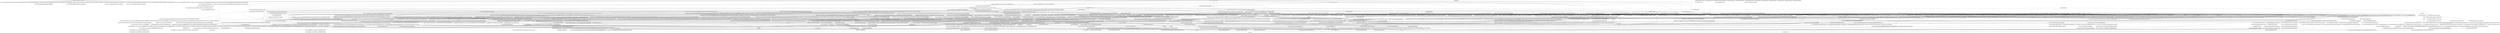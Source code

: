digraph "Call graph: atom.ll" {
	label="Call graph: atom.ll";

	Node0x55cb4d96ff90 [shape=record,label="{_ZN9__gnu_cxx17__normal_iteratorIPKPN9LAMMPS_NS3FixESt6vectorIS3_SaIS3_EEEppEv}"];
	Node0x55cb4d970630 [shape=record,label="{_ZN9LAMMPS_NS6Modify16get_compute_listEv}"];
	Node0x55cb4d970e10 [shape=record,label="{_ZNKSt6vectorIPN9LAMMPS_NS7ComputeESaIS2_EE5beginEv}"];
	Node0x55cb4d970e10 -> Node0x55cb4d974c60;
	Node0x55cb4da97a50 [shape=record,label="{_ZN9LAMMPS_NS4AtomC2EPNS_6LAMMPSE}"];
	Node0x55cb4da97a50 -> Node0x55cb4da72770;
	Node0x55cb4da97a50 -> Node0x55cb4dc7f1b0;
	Node0x55cb4da97a50 -> Node0x55cb4dc7b3d0;
	Node0x55cb4da97a50 -> Node0x55cb4dc57d70;
	Node0x55cb4da97a50 -> Node0x55cb4dc46aa0;
	Node0x55cb4da97a50 -> Node0x55cb4dc7bc20;
	Node0x55cb4da97a50 -> Node0x55cb4dcf0540;
	Node0x55cb4da97a50 -> Node0x55cb4dcdd5a0;
	Node0x55cb4da97a50 -> Node0x55cb4dcd4b80;
	Node0x55cb4da97a50 -> Node0x55cb4dd08260;
	Node0x55cb4da97a50 -> Node0x55cb4dd14040;
	Node0x55cb4da97a50 -> Node0x55cb4dd0ea70;
	Node0x55cb4da97a50 -> Node0x55cb4dd205c0;
	Node0x55cb4da97a50 -> Node0x55cb4dd050b0;
	Node0x55cb4da72770 [shape=record,label="{_ZN9LAMMPS_NS8PointersC2EPNS_6LAMMPSE}"];
	Node0x55cb4dc7f1b0 [shape=record,label="{_ZNSt6vectorIN9LAMMPS_NS4Atom7PerAtomESaIS2_EEC2Ev}"];
	Node0x55cb4dc7f1b0 -> Node0x55cb4dd37320;
	Node0x55cb4dc7b3d0 [shape=record,label="{_ZN9LAMMPS_NS4Atom21set_atomflag_defaultsEv}"];
	Node0x55cb4dd35430 [shape=record,label="{__gxx_personality_v0}"];
	Node0x55cb4dc57d70 [shape=record,label="{_ZN9LAMMPS_NS4Atom14peratom_createEv}"];
	Node0x55cb4dc57d70 -> Node0x55cb4dd2bd30;
	Node0x55cb4dc57d70 -> Node0x55cb4dcdd5a0;
	Node0x55cb4dc57d70 -> Node0x55cb4dcd4b80;
	Node0x55cb4dc57d70 -> Node0x55cb4dd27fa0;
	Node0x55cb4dc57d70 -> Node0x55cb4dd14040;
	Node0x55cb4dc57d70 -> Node0x55cb4dd0ea70;
	Node0x55cb4dc57d70 -> Node0x55cb4dd68c50;
	Node0x55cb4da0fe90 [shape=record,label="{_ZL12avec_creatorIN9LAMMPS_NS13AtomVecChargeEEPNS0_7AtomVecEPNS0_6LAMMPSE}"];
	Node0x55cb4da0fe90 -> Node0x55cb4dc46aa0;
	Node0x55cb4da0fe90 -> Node0x55cb4d9488f0;
	Node0x55cb4da0fe90 -> Node0x55cb4dd8bbb0;
	Node0x55cb4d9d8650 [shape=record,label="{_ZL12avec_creatorIN9LAMMPS_NS16AtomVecEllipsoidEEPNS0_7AtomVecEPNS0_6LAMMPSE}"];
	Node0x55cb4d9d8650 -> Node0x55cb4dc46aa0;
	Node0x55cb4d9d8650 -> Node0x55cb4dca01d0;
	Node0x55cb4d9d8650 -> Node0x55cb4dd8bbb0;
	Node0x55cb4dc80650 [shape=record,label="{_ZL12avec_creatorIN9LAMMPS_NS13AtomVecHybridEEPNS0_7AtomVecEPNS0_6LAMMPSE}"];
	Node0x55cb4dc80650 -> Node0x55cb4dc46aa0;
	Node0x55cb4dc80650 -> Node0x55cb4dac7aa0;
	Node0x55cb4dc80650 -> Node0x55cb4dd8bbb0;
	Node0x55cb4dd442f0 [shape=record,label="{_ZL12avec_creatorIN9LAMMPS_NS11AtomVecLineEEPNS0_7AtomVecEPNS0_6LAMMPSE}"];
	Node0x55cb4dd442f0 -> Node0x55cb4dc46aa0;
	Node0x55cb4dd442f0 -> Node0x55cb4de1a220;
	Node0x55cb4dd442f0 -> Node0x55cb4dd8bbb0;
	Node0x55cb4ddfcb90 [shape=record,label="{_ZL12avec_creatorIN9LAMMPS_NS13AtomVecSphereEEPNS0_7AtomVecEPNS0_6LAMMPSE}"];
	Node0x55cb4ddfcb90 -> Node0x55cb4dc46aa0;
	Node0x55cb4ddfcb90 -> Node0x55cb4ddf0ae0;
	Node0x55cb4ddfcb90 -> Node0x55cb4dd8bbb0;
	Node0x55cb4dc46aa0 [shape=record,label="{_Znwm}"];
	Node0x55cb4dc7bc20 [shape=record,label="{llvm.memset.p0.i64}"];
	Node0x55cb4dcf0540 [shape=record,label="{_ZNSt3mapINSt7__cxx1112basic_stringIcSt11char_traitsIcESaIcEEEPFPN9LAMMPS_NS7AtomVecEPNS6_6LAMMPSEESt4lessIS5_ESaISt4pairIKS5_SC_EEEC2Ev}"];
	Node0x55cb4dcf0540 -> Node0x55cb4dd63c80;
	Node0x55cb4dd50d80 [shape=record,label="{_ZL12avec_creatorIN9LAMMPS_NS13AtomVecAtomicEEPNS0_7AtomVecEPNS0_6LAMMPSE}"];
	Node0x55cb4dd50d80 -> Node0x55cb4dc46aa0;
	Node0x55cb4dd50d80 -> Node0x55cb4dd72220;
	Node0x55cb4dd50d80 -> Node0x55cb4dd8bbb0;
	Node0x55cb4dd08260 [shape=record,label="{_ZNSt3mapINSt7__cxx1112basic_stringIcSt11char_traitsIcESaIcEEEPFPN9LAMMPS_NS7AtomVecEPNS6_6LAMMPSEESt4lessIS5_ESaISt4pairIKS5_SC_EEEixEOS5_}"];
	Node0x55cb4dd08260 -> Node0x55cb4dd7be40;
	Node0x55cb4dd08260 -> Node0x55cb4dd770b0;
	Node0x55cb4dd08260 -> Node0x55cb4dd723c0;
	Node0x55cb4dd08260 -> Node0x55cb4de09530;
	Node0x55cb4dd08260 -> Node0x55cb4de8c820;
	Node0x55cb4dd08260 -> Node0x55cb4d942190;
	Node0x55cb4dd08260 -> Node0x55cb4de18200;
	Node0x55cb4dd08260 -> Node0x55cb4dede170;
	Node0x55cb4dd08260 -> Node0x55cb4df9ec90;
	Node0x55cb4dd08260 -> Node0x55cb4df9c150;
	Node0x55cb4dcdd5a0 [shape=record,label="{_ZNSaIcEC1Ev}"];
	Node0x55cb4dd723c0 [shape=record,label="{_ZSteqRKSt17_Rb_tree_iteratorISt4pairIKNSt7__cxx1112basic_stringIcSt11char_traitsIcESaIcEEEPFPN9LAMMPS_NS7AtomVecEPNS8_6LAMMPSEEEESI_}"];
	Node0x55cb4de8c820 [shape=record,label="{_ZNKSt17_Rb_tree_iteratorISt4pairIKNSt7__cxx1112basic_stringIcSt11char_traitsIcESaIcEEEPFPN9LAMMPS_NS7AtomVecEPNS8_6LAMMPSEEEEdeEv}"];
	Node0x55cb4de8c820 -> Node0x55cb4d9bff20;
	Node0x55cb4dcd4b80 [shape=record,label="{_ZNSt7__cxx1112basic_stringIcSt11char_traitsIcESaIcEEC2IS3_EEPKcRKS3_}"];
	Node0x55cb4dcd4b80 -> Node0x55cb4df0c420;
	Node0x55cb4dcd4b80 -> Node0x55cb4dfacc00;
	Node0x55cb4dcd4b80 -> Node0x55cb4d9ebcf0;
	Node0x55cb4dcd4b80 -> Node0x55cb4dfb3cc0;
	Node0x55cb4dcd4b80 -> Node0x55cb4dfb05f0;
	Node0x55cb4dd14040 [shape=record,label="{_ZNSt7__cxx1112basic_stringIcSt11char_traitsIcESaIcEED1Ev}"];
	Node0x55cb4dd0ea70 [shape=record,label="{_ZNSaIcED1Ev}"];
	Node0x55cb4da857a0 [shape=record,label="{_ZL12avec_creatorIN9LAMMPS_NS11AtomVecBodyEEPNS0_7AtomVecEPNS0_6LAMMPSE}"];
	Node0x55cb4da857a0 -> Node0x55cb4dc46aa0;
	Node0x55cb4da857a0 -> Node0x55cb4da327f0;
	Node0x55cb4da857a0 -> Node0x55cb4dd8bbb0;
	Node0x55cb4de40710 [shape=record,label="{_ZL12avec_creatorIN9LAMMPS_NS10AtomVecTriEEPNS0_7AtomVecEPNS0_6LAMMPSE}"];
	Node0x55cb4de40710 -> Node0x55cb4dc46aa0;
	Node0x55cb4de40710 -> Node0x55cb4df08510;
	Node0x55cb4de40710 -> Node0x55cb4dd8bbb0;
	Node0x55cb4dd050b0 [shape=record,label="{_ZNSt6vectorIN9LAMMPS_NS4Atom7PerAtomESaIS2_EED2Ev}"];
	Node0x55cb4dd050b0 -> Node0x55cb4deba660;
	Node0x55cb4dd050b0 -> Node0x55cb4de79980;
	Node0x55cb4dd050b0 -> Node0x55cb4df828e0;
	Node0x55cb4dd050b0 -> Node0x55cb4d8c81a0;
	Node0x55cb4d8cb3e0 [shape=record,label="{_ZN9LAMMPS_NS4AtomD2Ev}"];
	Node0x55cb4d8cb3e0 -> Node0x55cb4dfae260;
	Node0x55cb4d8cb3e0 -> Node0x55cb4d8c5d30;
	Node0x55cb4d8cb3e0 -> Node0x55cb4dd8bbb0;
	Node0x55cb4d8cb3e0 -> Node0x55cb4d8c81a0;
	Node0x55cb4d8cb3e0 -> Node0x55cb4d8c6790;
	Node0x55cb4d8cb3e0 -> Node0x55cb4dd205c0;
	Node0x55cb4d8cb3e0 -> Node0x55cb4dd050b0;
	Node0x55cb4d8cb3e0 -> Node0x55cb4d8c65c0;
	Node0x55cb4d8cb3e0 -> Node0x55cb4d8c7840;
	Node0x55cb4d8cb3e0 -> Node0x55cb4d8cb1b0;
	Node0x55cb4d8cb3e0 -> Node0x55cb4d8c9bc0;
	Node0x55cb4d8cb3e0 -> Node0x55cb4d8cae40;
	Node0x55cb4d8cb3e0 -> Node0x55cb4d8c80c0;
	Node0x55cb4dfae260 [shape=record,label="{_ZdaPv}"];
	Node0x55cb4d8c5d30 [shape=record,label="{_ZNSt3mapINSt7__cxx1112basic_stringIcSt11char_traitsIcESaIcEEEPFPN9LAMMPS_NS7AtomVecEPNS6_6LAMMPSEESt4lessIS5_ESaISt4pairIKS5_SC_EEED2Ev}"];
	Node0x55cb4d8c5d30 -> Node0x55cb4d8c8130;
	Node0x55cb4dd8bbb0 [shape=record,label="{_ZdlPv}"];
	Node0x55cb4d8c6790 [shape=record,label="{_ZN9LAMMPS_NS6Memory7destroyIiEEvRPT_}"];
	Node0x55cb4d8c6790 -> Node0x55cb4d8c9bc0;
	Node0x55cb4d8c81a0 [shape=record,label="{__clang_call_terminate}"];
	Node0x55cb4d8c81a0 -> Node0x55cb4d8c9a20;
	Node0x55cb4d8c81a0 -> Node0x55cb4d8cb690;
	Node0x55cb4d8c9a20 [shape=record,label="{__cxa_begin_catch}"];
	Node0x55cb4d8cb690 [shape=record,label="{_ZSt9terminatev}"];
	Node0x55cb4d8cb1b0 [shape=record,label="{_ZN9LAMMPS_NS6Memory7destroyIdEEvRPPT_}"];
	Node0x55cb4d8cb1b0 -> Node0x55cb4d8c9bc0;
	Node0x55cb4d8c80c0 [shape=record,label="{_ZN9LAMMPS_NS6Memory7destroyIdEEvRPT_}"];
	Node0x55cb4d8c80c0 -> Node0x55cb4d8c9bc0;
	Node0x55cb4d8cae40 [shape=record,label="{_ZN9LAMMPS_NS6Memory7destroyIiEEvRPPT_}"];
	Node0x55cb4d8cae40 -> Node0x55cb4d8c9bc0;
	Node0x55cb4d8c9bc0 [shape=record,label="{_ZN9LAMMPS_NS6Memory5sfreeEPv}"];
	Node0x55cb4d8c7840 [shape=record,label="{_ZN9LAMMPS_NS4Atom10map_deleteEv}"];
	Node0x55cb4d8c65c0 [shape=record,label="{_ZNSt3setIiSt4lessIiESaIiEED2Ev}"];
	Node0x55cb4d8c65c0 -> Node0x55cb4d8cd110;
	Node0x55cb4d8cde50 [shape=record,label="{_ZN9LAMMPS_NS4AtomD0Ev}"];
	Node0x55cb4d8cde50 -> Node0x55cb4dd8bbb0;
	Node0x55cb4d8cd800 [shape=record,label="{_ZN9LAMMPS_NS4Atom8settingsEPS0_}"];
	Node0x55cb4d8cd800 -> Node0x55cb4dcdd5a0;
	Node0x55cb4d8cd800 -> Node0x55cb4dcd4b80;
	Node0x55cb4d8cd800 -> Node0x55cb4d8ccdc0;
	Node0x55cb4d8cd800 -> Node0x55cb4dd14040;
	Node0x55cb4d8cd800 -> Node0x55cb4dd0ea70;
	Node0x55cb4d8ccdc0 [shape=record,label="{_ZN9LAMMPS_NS5utils6strdupERKNSt7__cxx1112basic_stringIcSt11char_traitsIcESaIcEEE}"];
	Node0x55cb4dd2bd30 [shape=record,label="{_ZNSt6vectorIN9LAMMPS_NS4Atom7PerAtomESaIS2_EE5clearEv}"];
	Node0x55cb4dd2bd30 -> Node0x55cb4d8cd790;
	Node0x55cb4dd27fa0 [shape=record,label="{_ZN9LAMMPS_NS4Atom11add_peratomERKNSt7__cxx1112basic_stringIcSt11char_traitsIcESaIcEEEPviii}"];
	Node0x55cb4dd27fa0 -> Node0x55cb4d8c9490;
	Node0x55cb4dd27fa0 -> Node0x55cb4d8c8270;
	Node0x55cb4dd27fa0 -> Node0x55cb4d8cb7d0;
	Node0x55cb4dd68c50 [shape=record,label="{_ZN9LAMMPS_NS4Atom16add_peratom_varyERKNSt7__cxx1112basic_stringIcSt11char_traitsIcESaIcEEEPviPiS9_i}"];
	Node0x55cb4dd68c50 -> Node0x55cb4d8c9490;
	Node0x55cb4dd68c50 -> Node0x55cb4d8c8270;
	Node0x55cb4dd68c50 -> Node0x55cb4d8cb7d0;
	Node0x55cb4d8c9490 [shape=record,label="{_ZNSt7__cxx1112basic_stringIcSt11char_traitsIcESaIcEEC1ERKS4_}"];
	Node0x55cb4d8c8270 [shape=record,label="{_ZNSt6vectorIN9LAMMPS_NS4Atom7PerAtomESaIS2_EE9push_backERKS2_}"];
	Node0x55cb4d8c8270 -> Node0x55cb4d8c77d0;
	Node0x55cb4d8c8270 -> Node0x55cb4da7d110;
	Node0x55cb4d8c8270 -> Node0x55cb4da62610;
	Node0x55cb4d8cb7d0 [shape=record,label="{_ZN9LAMMPS_NS4Atom7PerAtomD2Ev}"];
	Node0x55cb4d8cb7d0 -> Node0x55cb4dd14040;
	Node0x55cb4da62610 [shape=record,label="{_ZNSt6vectorIN9LAMMPS_NS4Atom7PerAtomESaIS2_EE17_M_realloc_insertIJRKS2_EEEvN9__gnu_cxx17__normal_iteratorIPS2_S4_EEDpOT_}"];
	Node0x55cb4da62610 -> Node0x55cb4da5aab0;
	Node0x55cb4da62610 -> Node0x55cb4d9ebc60;
	Node0x55cb4da62610 -> Node0x55cb4da5e990;
	Node0x55cb4da62610 -> Node0x55cb4da5b8e0;
	Node0x55cb4da62610 -> Node0x55cb4d8c77d0;
	Node0x55cb4da62610 -> Node0x55cb4df310f0;
	Node0x55cb4da62610 -> Node0x55cb4deba660;
	Node0x55cb4da62610 -> Node0x55cb4da5f840;
	Node0x55cb4da62610 -> Node0x55cb4d8c81a0;
	Node0x55cb4da62610 -> Node0x55cb4da17270;
	Node0x55cb4da62610 -> Node0x55cb4da08d50;
	Node0x55cb4da62610 -> Node0x55cb4d8c9a20;
	Node0x55cb4da62610 -> Node0x55cb4e00a1a0;
	Node0x55cb4da62610 -> Node0x55cb4da07f90;
	Node0x55cb4da62610 -> Node0x55cb4de79980;
	Node0x55cb4da3ffd0 [shape=record,label="{_ZN9LAMMPS_NS4Atom26add_peratom_change_columnsERKNSt7__cxx1112basic_stringIcSt11char_traitsIcESaIcEEEi}"];
	Node0x55cb4da3ffd0 -> Node0x55cb4d9ebc60;
	Node0x55cb4da3ffd0 -> Node0x55cb4da7d110;
	Node0x55cb4da3ffd0 -> Node0x55cb4d9ea2b0;
	Node0x55cb4da3ffd0 -> Node0x55cb4dd0ea70;
	Node0x55cb4da3ffd0 -> Node0x55cb4de138a0;
	Node0x55cb4da3ffd0 -> Node0x55cb4dd95220;
	Node0x55cb4da3ffd0 -> Node0x55cb4dcdd5a0;
	Node0x55cb4da3ffd0 -> Node0x55cb4dcd4b80;
	Node0x55cb4da3ffd0 -> Node0x55cb4dd14040;
	Node0x55cb4da3ffd0 -> Node0x55cb4dd53340;
	Node0x55cb4d9ea2b0 [shape=record,label="{_ZSt7find_ifIN9__gnu_cxx17__normal_iteratorIPN9LAMMPS_NS4Atom7PerAtomESt6vectorIS4_SaIS4_EEEEZNS3_26add_peratom_change_columnsERKNSt7__cxx1112basic_stringIcSt11char_traitsIcESaIcEEEiE3$_0ET_SJ_SJ_T0_}"];
	Node0x55cb4d9ea2b0 -> Node0x55cb4df9c150;
	Node0x55cb4d9ea2b0 -> Node0x55cb4de92aa0;
	Node0x55cb4d9ea2b0 -> Node0x55cb4dd05620;
	Node0x55cb4d9ebc60 [shape=record,label="{_ZNSt6vectorIN9LAMMPS_NS4Atom7PerAtomESaIS2_EE5beginEv}"];
	Node0x55cb4d9ebc60 -> Node0x55cb4dfa7b70;
	Node0x55cb4da7d110 [shape=record,label="{_ZNSt6vectorIN9LAMMPS_NS4Atom7PerAtomESaIS2_EE3endEv}"];
	Node0x55cb4da7d110 -> Node0x55cb4dfa7b70;
	Node0x55cb4de138a0 [shape=record,label="{_ZN9__gnu_cxxneIPN9LAMMPS_NS4Atom7PerAtomESt6vectorIS3_SaIS3_EEEEbRKNS_17__normal_iteratorIT_T0_EESD_}"];
	Node0x55cb4de138a0 -> Node0x55cb4df310f0;
	Node0x55cb4dd95220 [shape=record,label="{_ZNK9__gnu_cxx17__normal_iteratorIPN9LAMMPS_NS4Atom7PerAtomESt6vectorIS3_SaIS3_EEEdeEv}"];
	Node0x55cb4dd53340 [shape=record,label="{_ZN9LAMMPS_NS5Error3allIJRKNSt7__cxx1112basic_stringIcSt11char_traitsIcESaIcEEEEEEvS9_iS9_DpOT_}"];
	Node0x55cb4dd53340 -> Node0x55cb4df16470;
	Node0x55cb4dd53340 -> Node0x55cb4dee4970;
	Node0x55cb4dd53340 -> Node0x55cb4d8862d0;
	Node0x55cb4d8cdbc0 [shape=record,label="{_ZN9LAMMPS_NS4Atom11create_avecERKNSt7__cxx1112basic_stringIcSt11char_traitsIcESaIcEEEiPPci}"];
	Node0x55cb4d8cdbc0 -> Node0x55cb4dfae260;
	Node0x55cb4d8cdbc0 -> Node0x55cb4dc7b3d0;
	Node0x55cb4d8cdbc0 -> Node0x55cb4dd0ea70;
	Node0x55cb4d8cdbc0 -> Node0x55cb4d8d1120;
	Node0x55cb4d8cdbc0 -> Node0x55cb4dd14040;
	Node0x55cb4d8cdbc0 -> Node0x55cb4d8ccff0;
	Node0x55cb4d8cdbc0 -> Node0x55cb4d8c9690;
	Node0x55cb4d8cdbc0 -> Node0x55cb4d8c9600;
	Node0x55cb4d8cdbc0 -> Node0x55cb4dcd4b80;
	Node0x55cb4d8cdbc0 -> Node0x55cb4dcdd5a0;
	Node0x55cb4d8cdbc0 -> Node0x55cb4d8cd2b0;
	Node0x55cb4d8cdbc0 -> Node0x55cb4d8ccdc0;
	Node0x55cb4d8d1120 [shape=record,label="{_ZN9LAMMPS_NS7AtomVec10store_argsEiPPc}"];
	Node0x55cb4d8c9690 [shape=record,label="{_ZStplIcSt11char_traitsIcESaIcEENSt7__cxx1112basic_stringIT_T0_T1_EERKS8_PKS5_}"];
	Node0x55cb4d8c9690 -> Node0x55cb4d8c9490;
	Node0x55cb4d8c9690 -> Node0x55cb4d8c8350;
	Node0x55cb4d8c9690 -> Node0x55cb4dd14040;
	Node0x55cb4d8c9600 [shape=record,label="{_ZNSt7__cxx1112basic_stringIcSt11char_traitsIcESaIcEEpLEPKc}"];
	Node0x55cb4d8cd2b0 [shape=record,label="{_ZNK9LAMMPS_NS6LAMMPS15non_pair_suffixEv}"];
	Node0x55cb4d8ccff0 [shape=record,label="{_ZN9LAMMPS_NS5Error3allERKNSt7__cxx1112basic_stringIcSt11char_traitsIcESaIcEEEiS8_}"];
	Node0x55cb4d8ca170 [shape=record,label="{_ZN9LAMMPS_NS4Atom8new_avecERKNSt7__cxx1112basic_stringIcSt11char_traitsIcESaIcEEEiRi}"];
	Node0x55cb4d8ca170 -> Node0x55cb4d8cd2b0;
	Node0x55cb4d8ca170 -> Node0x55cb4d8c9690;
	Node0x55cb4d8ca170 -> Node0x55cb4dd0ea70;
	Node0x55cb4d8ca170 -> Node0x55cb4d8cdcc0;
	Node0x55cb4d8ca170 -> Node0x55cb4dd14040;
	Node0x55cb4d8ca170 -> Node0x55cb4d8ca200;
	Node0x55cb4d8ca170 -> Node0x55cb4dd770b0;
	Node0x55cb4d8ca170 -> Node0x55cb4d8cd220;
	Node0x55cb4d8ca170 -> Node0x55cb4d8d1390;
	Node0x55cb4d8ca170 -> Node0x55cb4d8ccff0;
	Node0x55cb4d8ca170 -> Node0x55cb4d8c98a0;
	Node0x55cb4d8ca170 -> Node0x55cb4dcd4b80;
	Node0x55cb4d8ca170 -> Node0x55cb4dcdd5a0;
	Node0x55cb4d8cd220 [shape=record,label="{_ZStneRKSt17_Rb_tree_iteratorISt4pairIKNSt7__cxx1112basic_stringIcSt11char_traitsIcESaIcEEEPFPN9LAMMPS_NS7AtomVecEPNS8_6LAMMPSEEEESI_}"];
	Node0x55cb4d8cdcc0 [shape=record,label="{_ZStplIcSt11char_traitsIcESaIcEENSt7__cxx1112basic_stringIT_T0_T1_EEOS8_PKS5_}"];
	Node0x55cb4d8cdcc0 -> Node0x55cb4d8c8350;
	Node0x55cb4d8cdcc0 -> Node0x55cb4d8d29a0;
	Node0x55cb4d8ca200 [shape=record,label="{_ZNSt3mapINSt7__cxx1112basic_stringIcSt11char_traitsIcESaIcEEEPFPN9LAMMPS_NS7AtomVecEPNS6_6LAMMPSEESt4lessIS5_ESaISt4pairIKS5_SC_EEE4findERSG_}"];
	Node0x55cb4d8ca200 -> Node0x55cb4d8cd980;
	Node0x55cb4dd770b0 [shape=record,label="{_ZNSt3mapINSt7__cxx1112basic_stringIcSt11char_traitsIcESaIcEEEPFPN9LAMMPS_NS7AtomVecEPNS6_6LAMMPSEESt4lessIS5_ESaISt4pairIKS5_SC_EEE3endEv}"];
	Node0x55cb4dd770b0 -> Node0x55cb4d8d2540;
	Node0x55cb4d8d1390 [shape=record,label="{_ZNSt3mapINSt7__cxx1112basic_stringIcSt11char_traitsIcESaIcEEEPFPN9LAMMPS_NS7AtomVecEPNS6_6LAMMPSEESt4lessIS5_ESaISt4pairIKS5_SC_EEEixERSG_}"];
	Node0x55cb4d8d1390 -> Node0x55cb4dd7be40;
	Node0x55cb4d8d1390 -> Node0x55cb4dd770b0;
	Node0x55cb4d8d1390 -> Node0x55cb4dd723c0;
	Node0x55cb4d8d1390 -> Node0x55cb4de09530;
	Node0x55cb4d8d1390 -> Node0x55cb4de8c820;
	Node0x55cb4d8d1390 -> Node0x55cb4d942190;
	Node0x55cb4d8d1390 -> Node0x55cb4de18200;
	Node0x55cb4d8d1390 -> Node0x55cb4d9046b0;
	Node0x55cb4d8d1390 -> Node0x55cb4d905fd0;
	Node0x55cb4d8d1390 -> Node0x55cb4df9c150;
	Node0x55cb4d8c98a0 [shape=record,label="{_ZN9LAMMPS_NS5utils24check_packages_for_styleERKNSt7__cxx1112basic_stringIcSt11char_traitsIcESaIcEEES8_PNS_6LAMMPSE}"];
	Node0x55cb4d918080 [shape=record,label="{_ZN9LAMMPS_NS4Atom4initEv}"];
	Node0x55cb4d918080 -> Node0x55cb4d8cb1b0;
	Node0x55cb4d918080 -> Node0x55cb4d918ec0;
	Node0x55cb4d918080 -> Node0x55cb4dcdd5a0;
	Node0x55cb4d918080 -> Node0x55cb4dcd4b80;
	Node0x55cb4d918080 -> Node0x55cb4d919560;
	Node0x55cb4d918080 -> Node0x55cb4dd14040;
	Node0x55cb4d918080 -> Node0x55cb4dd0ea70;
	Node0x55cb4d918080 -> Node0x55cb4d9202a0;
	Node0x55cb4d918ec0 [shape=record,label="{_ZN9LAMMPS_NS4Atom10check_massEPKci}"];
	Node0x55cb4d918ec0 -> Node0x55cb4dcdd5a0;
	Node0x55cb4d918ec0 -> Node0x55cb4dcd4b80;
	Node0x55cb4d918ec0 -> Node0x55cb4dd0ea70;
	Node0x55cb4d918ec0 -> Node0x55cb4dd14040;
	Node0x55cb4d918ec0 -> Node0x55cb4d9af070;
	Node0x55cb4d919560 [shape=record,label="{_ZN9LAMMPS_NS5Group4findERKNSt7__cxx1112basic_stringIcSt11char_traitsIcESaIcEEE}"];
	Node0x55cb4d9202a0 [shape=record,label="{_ZN9LAMMPS_NS5Error3allIJRPcEEEvRKNSt7__cxx1112basic_stringIcSt11char_traitsIcESaIcEEEiSB_DpOT_}"];
	Node0x55cb4d9202a0 -> Node0x55cb4df16470;
	Node0x55cb4d9202a0 -> Node0x55cb4d920d70;
	Node0x55cb4d9202a0 -> Node0x55cb4d8862d0;
	Node0x55cb4d921760 [shape=record,label="{_ZN9LAMMPS_NS4Atom5setupEv}"];
	Node0x55cb4d921760 -> Node0x55cb4d922190;
	Node0x55cb4d922190 [shape=record,label="{_ZN9LAMMPS_NS4Atom15setup_sort_binsEv}"];
	Node0x55cb4d922190 -> Node0x55cb4dcdd5a0;
	Node0x55cb4d922190 -> Node0x55cb4dcd4b80;
	Node0x55cb4d922190 -> Node0x55cb4d924340;
	Node0x55cb4d922190 -> Node0x55cb4d8c6790;
	Node0x55cb4d922190 -> Node0x55cb4d923200;
	Node0x55cb4d922190 -> Node0x55cb4dd14040;
	Node0x55cb4d922190 -> Node0x55cb4dd0ea70;
	Node0x55cb4d922190 -> Node0x55cb4d923980;
	Node0x55cb4d922190 -> Node0x55cb4dfd9940;
	Node0x55cb4d924a00 [shape=record,label="{_ZN9LAMMPS_NS4Atom9get_styleB5cxx11Ev}"];
	Node0x55cb4d924a00 -> Node0x55cb4dcdd5a0;
	Node0x55cb4d924a00 -> Node0x55cb4dcd4b80;
	Node0x55cb4d924a00 -> Node0x55cb4dd0ea70;
	Node0x55cb4d924a00 -> Node0x55cb4d925180;
	Node0x55cb4d924a00 -> Node0x55cb4d925d70;
	Node0x55cb4d924a00 -> Node0x55cb4dd14040;
	Node0x55cb4d924a00 -> Node0x55cb4d8c9600;
	Node0x55cb4d924a00 -> Node0x55cb4d926730;
	Node0x55cb4d925180 [shape=record,label="{_ZSteqIcSt11char_traitsIcESaIcEEbRKNSt7__cxx1112basic_stringIT_T0_T1_EEPKS5_}"];
	Node0x55cb4d925180 -> Node0x55cb4d927b10;
	Node0x55cb4d925d70 [shape=record,label="{__dynamic_cast}"];
	Node0x55cb4d926730 [shape=record,label="{_ZNSt7__cxx1112basic_stringIcSt11char_traitsIcESaIcEEpLEc}"];
	Node0x55cb4d929ed0 [shape=record,label="{_ZN9LAMMPS_NS4Atom11style_matchEPKc}"];
	Node0x55cb4d929ed0 -> Node0x55cb4da261c0;
	Node0x55cb4d929ed0 -> Node0x55cb4d925d70;
	Node0x55cb4da261c0 [shape=record,label="{strcmp}"];
	Node0x55cb4d92c1b0 [shape=record,label="{_ZN9LAMMPS_NS4Atom13modify_paramsEiPPc}"];
	Node0x55cb4d92c1b0 -> Node0x55cb4dcdd5a0;
	Node0x55cb4d92c1b0 -> Node0x55cb4dcd4b80;
	Node0x55cb4d92c1b0 -> Node0x55cb4dd0ea70;
	Node0x55cb4d92c1b0 -> Node0x55cb4dd14040;
	Node0x55cb4d92c1b0 -> Node0x55cb4da1a780;
	Node0x55cb4d92c1b0 -> Node0x55cb4d9202a0;
	Node0x55cb4d92c1b0 -> Node0x55cb4d8ccff0;
	Node0x55cb4d92c1b0 -> Node0x55cb4dfdc2f0;
	Node0x55cb4d92c1b0 -> Node0x55cb4d9af070;
	Node0x55cb4d92c1b0 -> Node0x55cb4dfdc270;
	Node0x55cb4d92c1b0 -> Node0x55cb4dfdc1f0;
	Node0x55cb4d92c1b0 -> Node0x55cb4da261c0;
	Node0x55cb4d92c1b0 -> Node0x55cb4d8ccdc0;
	Node0x55cb4d92c1b0 -> Node0x55cb4dfae260;
	Node0x55cb4d92c1b0 -> Node0x55cb4dfdc170;
	Node0x55cb4da1a780 [shape=record,label="{_ZN9LAMMPS_NS5utils16missing_cmd_argsERKNSt7__cxx1112basic_stringIcSt11char_traitsIcESaIcEEEiS8_PNS_5ErrorE}"];
	Node0x55cb4dfdc170 [shape=record,label="{_ZN9LAMMPS_NS5utils7logicalEPKciS2_bPNS_6LAMMPSE}"];
	Node0x55cb4dfdc1f0 [shape=record,label="{_ZN9LAMMPS_NS5utils8inumericEPKciS2_bPNS_6LAMMPSE}"];
	Node0x55cb4dfdc270 [shape=record,label="{_ZN9LAMMPS_NS5utils7numericEPKciS2_bPNS_6LAMMPSE}"];
	Node0x55cb4d9af070 [shape=record,label="{_ZN9LAMMPS_NS5Error3allIJRiEEEvRKNSt7__cxx1112basic_stringIcSt11char_traitsIcESaIcEEEiSA_DpOT_}"];
	Node0x55cb4d9af070 -> Node0x55cb4df16470;
	Node0x55cb4d9af070 -> Node0x55cb4dfdc430;
	Node0x55cb4d9af070 -> Node0x55cb4d8862d0;
	Node0x55cb4dfdc2f0 [shape=record,label="{_ZN9LAMMPS_NS5Error3allIJRdEEEvRKNSt7__cxx1112basic_stringIcSt11char_traitsIcESaIcEEEiSA_DpOT_}"];
	Node0x55cb4dfdc2f0 -> Node0x55cb4df16470;
	Node0x55cb4dfdc2f0 -> Node0x55cb4dfdc560;
	Node0x55cb4dfdc2f0 -> Node0x55cb4d8862d0;
	Node0x55cb4dfdc690 [shape=record,label="{_ZN9LAMMPS_NS4Atom9tag_checkEv}"];
	Node0x55cb4dfdc690 -> Node0x55cb4dfdc710;
	Node0x55cb4dfdc690 -> Node0x55cb4dd0ea70;
	Node0x55cb4dfdc690 -> Node0x55cb4dcdd5a0;
	Node0x55cb4dfdc690 -> Node0x55cb4dcd4b80;
	Node0x55cb4dfdc690 -> Node0x55cb4dd14040;
	Node0x55cb4dfdc690 -> Node0x55cb4d8ccff0;
	Node0x55cb4dfdc710 [shape=record,label="{MPI_Allreduce}"];
	Node0x55cb4dfdc840 [shape=record,label="{_ZN9LAMMPS_NS4Atom10tag_extendEv}"];
	Node0x55cb4dfdc840 -> Node0x55cb4dfdc710;
	Node0x55cb4dfdc840 -> Node0x55cb4dfdc970;
	Node0x55cb4dfdc840 -> Node0x55cb4dcdd5a0;
	Node0x55cb4dfdc840 -> Node0x55cb4dcd4b80;
	Node0x55cb4dfdc840 -> Node0x55cb4dd0ea70;
	Node0x55cb4dfdc840 -> Node0x55cb4dd14040;
	Node0x55cb4dfdc840 -> Node0x55cb4dfdc8f0;
	Node0x55cb4dfdc8f0 [shape=record,label="{_ZN9LAMMPS_NS5Error3allIJiEEEvRKNSt7__cxx1112basic_stringIcSt11char_traitsIcESaIcEEEiS9_DpOT_}"];
	Node0x55cb4dfdc8f0 -> Node0x55cb4df16470;
	Node0x55cb4dfdc8f0 -> Node0x55cb4dfdc430;
	Node0x55cb4dfdc8f0 -> Node0x55cb4d8862d0;
	Node0x55cb4dfdc970 [shape=record,label="{MPI_Scan}"];
	Node0x55cb4dfdc9f0 [shape=record,label="{_ZN9LAMMPS_NS4Atom15tag_consecutiveEv}"];
	Node0x55cb4dfdc9f0 -> Node0x55cb4dfdc710;
	Node0x55cb4dfdcaa0 [shape=record,label="{_ZN9LAMMPS_NS4Atom11bonus_checkEv}"];
	Node0x55cb4dfdcaa0 -> Node0x55cb4dfdc710;
	Node0x55cb4dfdcaa0 -> Node0x55cb4dcdd5a0;
	Node0x55cb4dfdcaa0 -> Node0x55cb4dcd4b80;
	Node0x55cb4dfdcaa0 -> Node0x55cb4dd0ea70;
	Node0x55cb4dfdcaa0 -> Node0x55cb4dd14040;
	Node0x55cb4dfdcaa0 -> Node0x55cb4d8ccff0;
	Node0x55cb4dfdd9f0 [shape=record,label="{_ZN9LAMMPS_NS4Atom19deallocate_topologyEv}"];
	Node0x55cb4dfdd9f0 -> Node0x55cb4d8cae40;
	Node0x55cb4dfdda70 [shape=record,label="{_ZN9LAMMPS_NS4Atom10data_atomsEiPciiiiPdiPi}"];
	Node0x55cb4dfdda70 -> Node0x55cb4dfddaf0;
	Node0x55cb4dfdda70 -> Node0x55cb4dfddb70;
	Node0x55cb4dfdda70 -> Node0x55cb4dcdd5a0;
	Node0x55cb4dfdda70 -> Node0x55cb4dcd4b80;
	Node0x55cb4dfdda70 -> Node0x55cb4dd14040;
	Node0x55cb4dfdda70 -> Node0x55cb4d949400;
	Node0x55cb4dfdda70 -> Node0x55cb4dfddbf0;
	Node0x55cb4dfdda70 -> Node0x55cb4dd0ea70;
	Node0x55cb4dfdda70 -> Node0x55cb4d948bb0;
	Node0x55cb4dfdda70 -> Node0x55cb4d9472e0;
	Node0x55cb4dfdda70 -> Node0x55cb4dfddf00;
	Node0x55cb4dfdda70 -> Node0x55cb4d948310;
	Node0x55cb4dfdda70 -> Node0x55cb4d9469f0;
	Node0x55cb4dfdda70 -> Node0x55cb4d941250;
	Node0x55cb4dfdda70 -> Node0x55cb4d945330;
	Node0x55cb4dfdda70 -> Node0x55cb4d9f4520;
	Node0x55cb4dfdda70 -> Node0x55cb4d943e70;
	Node0x55cb4dfdda70 -> Node0x55cb4da060e0;
	Node0x55cb4dfdda70 -> Node0x55cb4d933900;
	Node0x55cb4dfdda70 -> Node0x55cb4d934190;
	Node0x55cb4dfdda70 -> Node0x55cb4d9356e0;
	Node0x55cb4dfdda70 -> Node0x55cb4d9422d0;
	Node0x55cb4dfdda70 -> Node0x55cb4d93e4a0;
	Node0x55cb4dfdda70 -> Node0x55cb4d8ccff0;
	Node0x55cb4dfdda70 -> Node0x55cb4dfddf80;
	Node0x55cb4dfdda70 -> Node0x55cb4d93e070;
	Node0x55cb4dfdda70 -> Node0x55cb4d9409c0;
	Node0x55cb4dfddaf0 [shape=record,label="{_ZNSt7__cxx1112basic_stringIcSt11char_traitsIcESaIcEEC1Ev}"];
	Node0x55cb4dfddb70 [shape=record,label="{strchr}"];
	Node0x55cb4dfddbf0 [shape=record,label="{_ZN9LAMMPS_NS5Error3allIJRPKcEEEvRKNSt7__cxx1112basic_stringIcSt11char_traitsIcESaIcEEEiSC_DpOT_}"];
	Node0x55cb4dfddbf0 -> Node0x55cb4df16470;
	Node0x55cb4dfddbf0 -> Node0x55cb4d94a000;
	Node0x55cb4dfddbf0 -> Node0x55cb4d8862d0;
	Node0x55cb4d933900 [shape=record,label="{_ZN9LAMMPS_NS9TokenizerC1ENSt7__cxx1112basic_stringIcSt11char_traitsIcESaIcEEES6_}"];
	Node0x55cb4d934190 [shape=record,label="{_ZN9LAMMPS_NS9Tokenizer9as_vectorB5cxx11Ev}"];
	Node0x55cb4d9356e0 [shape=record,label="{_ZN9LAMMPS_NS9TokenizerD2Ev}"];
	Node0x55cb4d9356e0 -> Node0x55cb4dd14040;
	Node0x55cb4d93e070 [shape=record,label="{_ZNKSt6vectorINSt7__cxx1112basic_stringIcSt11char_traitsIcESaIcEEESaIS5_EE4sizeEv}"];
	Node0x55cb4d9409c0 [shape=record,label="{_ZN9LAMMPS_NS5utils8strmatchERKNSt7__cxx1112basic_stringIcSt11char_traitsIcESaIcEEES8_}"];
	Node0x55cb4d93e4a0 [shape=record,label="{_ZNSt6vectorINSt7__cxx1112basic_stringIcSt11char_traitsIcESaIcEEESaIS5_EEixEm}"];
	Node0x55cb4dfddf80 [shape=record,label="{_ZN9LAMMPS_NS5Error3allIJRPKcNSt7__cxx1112basic_stringIcSt11char_traitsIcESaIcEEEEEEvRKSA_iSC_DpOT_}"];
	Node0x55cb4dfddf80 -> Node0x55cb4df16470;
	Node0x55cb4dfddf80 -> Node0x55cb4d94b250;
	Node0x55cb4dfddf80 -> Node0x55cb4d8862d0;
	Node0x55cb4dfddf00 [shape=record,label="{_ZN9LAMMPS_NS5utils4trimERKNSt7__cxx1112basic_stringIcSt11char_traitsIcESaIcEEE}"];
	Node0x55cb4d941250 [shape=record,label="{_ZN9LAMMPS_NS5utils8inumericEPKciRKNSt7__cxx1112basic_stringIcSt11char_traitsIcESaIcEEEbPNS_6LAMMPSE}"];
	Node0x55cb4d9422d0 [shape=record,label="{_ZN9LAMMPS_NS5utils7numericEPKciRKNSt7__cxx1112basic_stringIcSt11char_traitsIcESaIcEEEbPNS_6LAMMPSE}"];
	Node0x55cb4da060e0 [shape=record,label="{_ZN9LAMMPS_NS6Domain5remapEPdRi}"];
	Node0x55cb4d943e70 [shape=record,label="{_ZN9LAMMPS_NS5utils10utf8_substERKNSt7__cxx1112basic_stringIcSt11char_traitsIcESaIcEEE}"];
	Node0x55cb4d9f4520 [shape=record,label="{_ZNSt7__cxx1112basic_stringIcSt11char_traitsIcESaIcEEaSEOS4_}"];
	Node0x55cb4d945330 [shape=record,label="{_ZN9LAMMPS_NS5utils7is_typeERKNSt7__cxx1112basic_stringIcSt11char_traitsIcESaIcEEE}"];
	Node0x55cb4d9469f0 [shape=record,label="{_ZN9LAMMPS_NS5Error3oneIJRiRPKcNSt7__cxx1112basic_stringIcSt11char_traitsIcESaIcEEEEEEvRKSB_iSD_DpOT_}"];
	Node0x55cb4d9469f0 -> Node0x55cb4df16470;
	Node0x55cb4d9469f0 -> Node0x55cb4d94d020;
	Node0x55cb4d9469f0 -> Node0x55cb4d94d580;
	Node0x55cb4d9472e0 [shape=record,label="{_ZN9LAMMPS_NS5Error3oneIJRPKcNSt7__cxx1112basic_stringIcSt11char_traitsIcESaIcEEEEEEvRKSA_iSC_DpOT_}"];
	Node0x55cb4d9472e0 -> Node0x55cb4df16470;
	Node0x55cb4d9472e0 -> Node0x55cb4d94b250;
	Node0x55cb4d9472e0 -> Node0x55cb4d94d580;
	Node0x55cb4d948310 [shape=record,label="{_ZNK9LAMMPS_NS8LabelMap4findERKNSt7__cxx1112basic_stringIcSt11char_traitsIcESaIcEEEi}"];
	Node0x55cb4d948bb0 [shape=record,label="{_ZN9LAMMPS_NS5Error3oneIJRPKcRNSt7__cxx1112basic_stringIcSt11char_traitsIcESaIcEEEEEEvRKSA_iSD_DpOT_}"];
	Node0x55cb4d948bb0 -> Node0x55cb4df16470;
	Node0x55cb4d948bb0 -> Node0x55cb4d94b250;
	Node0x55cb4d948bb0 -> Node0x55cb4d94d580;
	Node0x55cb4d949400 [shape=record,label="{_ZNSt6vectorINSt7__cxx1112basic_stringIcSt11char_traitsIcESaIcEEESaIS5_EED2Ev}"];
	Node0x55cb4d949400 -> Node0x55cb4d94df70;
	Node0x55cb4d949400 -> Node0x55cb4d94e610;
	Node0x55cb4d949400 -> Node0x55cb4d94edf0;
	Node0x55cb4d949400 -> Node0x55cb4d8c81a0;
	Node0x55cb4d94f350 [shape=record,label="{_ZN9LAMMPS_NS4Atom9data_velsEiPci}"];
	Node0x55cb4d94f350 -> Node0x55cb4dfddb70;
	Node0x55cb4d94f350 -> Node0x55cb4dcdd5a0;
	Node0x55cb4d94f350 -> Node0x55cb4dcd4b80;
	Node0x55cb4d94f350 -> Node0x55cb4d949400;
	Node0x55cb4d94f350 -> Node0x55cb4d8ccff0;
	Node0x55cb4d94f350 -> Node0x55cb4dd14040;
	Node0x55cb4d94f350 -> Node0x55cb4dd0ea70;
	Node0x55cb4d94f350 -> Node0x55cb4d950dd0;
	Node0x55cb4d94f350 -> Node0x55cb4d950730;
	Node0x55cb4d94f350 -> Node0x55cb4d93e4a0;
	Node0x55cb4d94f350 -> Node0x55cb4d9501d0;
	Node0x55cb4d94f350 -> Node0x55cb4d94f9f0;
	Node0x55cb4d94f350 -> Node0x55cb4dfddf00;
	Node0x55cb4d94f350 -> Node0x55cb4d93e070;
	Node0x55cb4d94f350 -> Node0x55cb4d933900;
	Node0x55cb4d94f350 -> Node0x55cb4d934190;
	Node0x55cb4d94f350 -> Node0x55cb4d9356e0;
	Node0x55cb4d94f9f0 [shape=record,label="{_ZN9LAMMPS_NS5utils12trim_commentERKNSt7__cxx1112basic_stringIcSt11char_traitsIcESaIcEEE}"];
	Node0x55cb4d9501d0 [shape=record,label="{_ZN9LAMMPS_NS5Error3allIJNSt7__cxx1112basic_stringIcSt11char_traitsIcESaIcEEEEEEvRKS7_iS9_DpOT_}"];
	Node0x55cb4d9501d0 -> Node0x55cb4df16470;
	Node0x55cb4d9501d0 -> Node0x55cb4d9517c0;
	Node0x55cb4d9501d0 -> Node0x55cb4d8862d0;
	Node0x55cb4d950730 [shape=record,label="{_ZN9LAMMPS_NS5utils8tnumericEPKciRKNSt7__cxx1112basic_stringIcSt11char_traitsIcESaIcEEEbPNS_6LAMMPSE}"];
	Node0x55cb4d950dd0 [shape=record,label="{_ZN9LAMMPS_NS5Error3oneIJRiRPcEEEvRKNSt7__cxx1112basic_stringIcSt11char_traitsIcESaIcEEEiSC_DpOT_}"];
	Node0x55cb4d950dd0 -> Node0x55cb4df16470;
	Node0x55cb4d950dd0 -> Node0x55cb4d9521c0;
	Node0x55cb4d950dd0 -> Node0x55cb4d94d580;
	Node0x55cb4d9529a0 [shape=record,label="{_ZN9LAMMPS_NS4Atom10data_bondsEiPcPiiiiS2_}"];
	Node0x55cb4d9529a0 -> Node0x55cb4dfddaf0;
	Node0x55cb4d9529a0 -> Node0x55cb4dfddb70;
	Node0x55cb4d9529a0 -> Node0x55cb4dcdd5a0;
	Node0x55cb4d9529a0 -> Node0x55cb4dcd4b80;
	Node0x55cb4d9529a0 -> Node0x55cb4dd14040;
	Node0x55cb4d9529a0 -> Node0x55cb4d949400;
	Node0x55cb4d9529a0 -> Node0x55cb4dfddbf0;
	Node0x55cb4d9529a0 -> Node0x55cb4dd0ea70;
	Node0x55cb4d9529a0 -> Node0x55cb4d952f00;
	Node0x55cb4d9529a0 -> Node0x55cb4dfddf00;
	Node0x55cb4d9529a0 -> Node0x55cb4dfddf80;
	Node0x55cb4d9529a0 -> Node0x55cb4d9472e0;
	Node0x55cb4d9529a0 -> Node0x55cb4d948310;
	Node0x55cb4d9529a0 -> Node0x55cb4d941250;
	Node0x55cb4d9529a0 -> Node0x55cb4d945330;
	Node0x55cb4d9529a0 -> Node0x55cb4d950730;
	Node0x55cb4d9529a0 -> Node0x55cb4d93e4a0;
	Node0x55cb4d9529a0 -> Node0x55cb4d9f4520;
	Node0x55cb4d9529a0 -> Node0x55cb4d933900;
	Node0x55cb4d9529a0 -> Node0x55cb4d934190;
	Node0x55cb4d9529a0 -> Node0x55cb4d9356e0;
	Node0x55cb4d9529a0 -> Node0x55cb4d943e70;
	Node0x55cb4d9529a0 -> Node0x55cb4d9409c0;
	Node0x55cb4d9529a0 -> Node0x55cb4d93e070;
	Node0x55cb4d952f00 [shape=record,label="{_ZN9LAMMPS_NS5Error3allIJRiRPKcNSt7__cxx1112basic_stringIcSt11char_traitsIcESaIcEEEEEEvRKSB_iSD_DpOT_}"];
	Node0x55cb4d952f00 -> Node0x55cb4df16470;
	Node0x55cb4d952f00 -> Node0x55cb4d94d020;
	Node0x55cb4d952f00 -> Node0x55cb4d8862d0;
	Node0x55cb4d9535a0 [shape=record,label="{_ZN9LAMMPS_NS4Atom11data_anglesEiPcPiiiiS2_}"];
	Node0x55cb4d9535a0 -> Node0x55cb4dfddaf0;
	Node0x55cb4d9535a0 -> Node0x55cb4dfddb70;
	Node0x55cb4d9535a0 -> Node0x55cb4dcdd5a0;
	Node0x55cb4d9535a0 -> Node0x55cb4dcd4b80;
	Node0x55cb4d9535a0 -> Node0x55cb4dd14040;
	Node0x55cb4d9535a0 -> Node0x55cb4d949400;
	Node0x55cb4d9535a0 -> Node0x55cb4dfddbf0;
	Node0x55cb4d9535a0 -> Node0x55cb4dd0ea70;
	Node0x55cb4d9535a0 -> Node0x55cb4d9469f0;
	Node0x55cb4d9535a0 -> Node0x55cb4dfddf00;
	Node0x55cb4d9535a0 -> Node0x55cb4d9472e0;
	Node0x55cb4d9535a0 -> Node0x55cb4dfddf80;
	Node0x55cb4d9535a0 -> Node0x55cb4d948310;
	Node0x55cb4d9535a0 -> Node0x55cb4d952f00;
	Node0x55cb4d9535a0 -> Node0x55cb4d941250;
	Node0x55cb4d9535a0 -> Node0x55cb4d945330;
	Node0x55cb4d9535a0 -> Node0x55cb4d950730;
	Node0x55cb4d9535a0 -> Node0x55cb4d93e4a0;
	Node0x55cb4d9535a0 -> Node0x55cb4d933900;
	Node0x55cb4d9535a0 -> Node0x55cb4d934190;
	Node0x55cb4d9535a0 -> Node0x55cb4d9356e0;
	Node0x55cb4d9535a0 -> Node0x55cb4d9f4520;
	Node0x55cb4d9535a0 -> Node0x55cb4d943e70;
	Node0x55cb4d9535a0 -> Node0x55cb4d9409c0;
	Node0x55cb4d9535a0 -> Node0x55cb4d93e070;
	Node0x55cb4d953d80 [shape=record,label="{_ZN9LAMMPS_NS4Atom14data_dihedralsEiPcPiiiiS2_}"];
	Node0x55cb4d953d80 -> Node0x55cb4dfddaf0;
	Node0x55cb4d953d80 -> Node0x55cb4dfddb70;
	Node0x55cb4d953d80 -> Node0x55cb4dcdd5a0;
	Node0x55cb4d953d80 -> Node0x55cb4dcd4b80;
	Node0x55cb4d953d80 -> Node0x55cb4dd14040;
	Node0x55cb4d953d80 -> Node0x55cb4d949400;
	Node0x55cb4d953d80 -> Node0x55cb4dfddbf0;
	Node0x55cb4d953d80 -> Node0x55cb4dd0ea70;
	Node0x55cb4d953d80 -> Node0x55cb4d9469f0;
	Node0x55cb4d953d80 -> Node0x55cb4dfddf00;
	Node0x55cb4d953d80 -> Node0x55cb4d9472e0;
	Node0x55cb4d953d80 -> Node0x55cb4dfddf80;
	Node0x55cb4d953d80 -> Node0x55cb4d948310;
	Node0x55cb4d953d80 -> Node0x55cb4d952f00;
	Node0x55cb4d953d80 -> Node0x55cb4d941250;
	Node0x55cb4d953d80 -> Node0x55cb4d945330;
	Node0x55cb4d953d80 -> Node0x55cb4d950730;
	Node0x55cb4d953d80 -> Node0x55cb4d93e4a0;
	Node0x55cb4d953d80 -> Node0x55cb4d933900;
	Node0x55cb4d953d80 -> Node0x55cb4d934190;
	Node0x55cb4d953d80 -> Node0x55cb4d9356e0;
	Node0x55cb4d953d80 -> Node0x55cb4d9f4520;
	Node0x55cb4d953d80 -> Node0x55cb4d943e70;
	Node0x55cb4d953d80 -> Node0x55cb4d9409c0;
	Node0x55cb4d953d80 -> Node0x55cb4d93e070;
	Node0x55cb4d9542f0 [shape=record,label="{_ZN9LAMMPS_NS4Atom14data_impropersEiPcPiiiiS2_}"];
	Node0x55cb4d9542f0 -> Node0x55cb4dfddaf0;
	Node0x55cb4d9542f0 -> Node0x55cb4dfddb70;
	Node0x55cb4d9542f0 -> Node0x55cb4dcdd5a0;
	Node0x55cb4d9542f0 -> Node0x55cb4dcd4b80;
	Node0x55cb4d9542f0 -> Node0x55cb4dd14040;
	Node0x55cb4d9542f0 -> Node0x55cb4d949400;
	Node0x55cb4d9542f0 -> Node0x55cb4dfddbf0;
	Node0x55cb4d9542f0 -> Node0x55cb4dd0ea70;
	Node0x55cb4d9542f0 -> Node0x55cb4d9469f0;
	Node0x55cb4d9542f0 -> Node0x55cb4dfddf00;
	Node0x55cb4d9542f0 -> Node0x55cb4d9472e0;
	Node0x55cb4d9542f0 -> Node0x55cb4dfddf80;
	Node0x55cb4d9542f0 -> Node0x55cb4d948310;
	Node0x55cb4d9542f0 -> Node0x55cb4d952f00;
	Node0x55cb4d9542f0 -> Node0x55cb4d941250;
	Node0x55cb4d9542f0 -> Node0x55cb4d945330;
	Node0x55cb4d9542f0 -> Node0x55cb4d950730;
	Node0x55cb4d9542f0 -> Node0x55cb4d93e4a0;
	Node0x55cb4d9542f0 -> Node0x55cb4d933900;
	Node0x55cb4d9542f0 -> Node0x55cb4d934190;
	Node0x55cb4d9542f0 -> Node0x55cb4d9356e0;
	Node0x55cb4d9542f0 -> Node0x55cb4d9f4520;
	Node0x55cb4d9542f0 -> Node0x55cb4d943e70;
	Node0x55cb4d9542f0 -> Node0x55cb4d9409c0;
	Node0x55cb4d9542f0 -> Node0x55cb4d93e070;
	Node0x55cb4d954990 [shape=record,label="{_ZN9LAMMPS_NS4Atom10data_bonusEiPcPNS_7AtomVecEi}"];
	Node0x55cb4d954990 -> Node0x55cb4dfddb70;
	Node0x55cb4d954990 -> Node0x55cb4dcdd5a0;
	Node0x55cb4d954990 -> Node0x55cb4dcd4b80;
	Node0x55cb4d954990 -> Node0x55cb4d949400;
	Node0x55cb4d954990 -> Node0x55cb4d8ccff0;
	Node0x55cb4d954990 -> Node0x55cb4dd14040;
	Node0x55cb4d954990 -> Node0x55cb4dd0ea70;
	Node0x55cb4d954990 -> Node0x55cb4d923980;
	Node0x55cb4d954990 -> Node0x55cb4d950730;
	Node0x55cb4d954990 -> Node0x55cb4d93e4a0;
	Node0x55cb4d954990 -> Node0x55cb4d9501d0;
	Node0x55cb4d954990 -> Node0x55cb4d94f9f0;
	Node0x55cb4d954990 -> Node0x55cb4dfddf00;
	Node0x55cb4d954990 -> Node0x55cb4d93e070;
	Node0x55cb4d954990 -> Node0x55cb4d933900;
	Node0x55cb4d954990 -> Node0x55cb4d934190;
	Node0x55cb4d954990 -> Node0x55cb4d9356e0;
	Node0x55cb4d923980 [shape=record,label="{_ZN9LAMMPS_NS5Error3oneERKNSt7__cxx1112basic_stringIcSt11char_traitsIcESaIcEEEiS8_}"];
	Node0x55cb4d955180 [shape=record,label="{_ZN9LAMMPS_NS4Atom11data_bodiesEiPcPNS_7AtomVecEi}"];
	Node0x55cb4d955180 -> Node0x55cb4d9556e0;
	Node0x55cb4d955180 -> Node0x55cb4d956160;
	Node0x55cb4d955180 -> Node0x55cb4dc46aa0;
	Node0x55cb4d955180 -> Node0x55cb4d956800;
	Node0x55cb4d955180 -> Node0x55cb4dfddb70;
	Node0x55cb4d955180 -> Node0x55cb4dcdd5a0;
	Node0x55cb4d955180 -> Node0x55cb4dcd4b80;
	Node0x55cb4d955180 -> Node0x55cb4d960e60;
	Node0x55cb4d955180 -> Node0x55cb4d95f950;
	Node0x55cb4d955180 -> Node0x55cb4d8ccff0;
	Node0x55cb4d955180 -> Node0x55cb4dd14040;
	Node0x55cb4d955180 -> Node0x55cb4dd0ea70;
	Node0x55cb4d955180 -> Node0x55cb4d949400;
	Node0x55cb4d955180 -> Node0x55cb4d95a700;
	Node0x55cb4d955180 -> Node0x55cb4d95c430;
	Node0x55cb4d955180 -> Node0x55cb4d95b1e0;
	Node0x55cb4d955180 -> Node0x55cb4d94f9f0;
	Node0x55cb4d955180 -> Node0x55cb4d95e770;
	Node0x55cb4d955180 -> Node0x55cb4d933900;
	Node0x55cb4d955180 -> Node0x55cb4d934190;
	Node0x55cb4d955180 -> Node0x55cb4d9356e0;
	Node0x55cb4d955180 -> Node0x55cb4d95da20;
	Node0x55cb4d955180 -> Node0x55cb4d95cf40;
	Node0x55cb4d955180 -> Node0x55cb4dfdc270;
	Node0x55cb4d955180 -> Node0x55cb4d95b9d0;
	Node0x55cb4d955180 -> Node0x55cb4dfdc1f0;
	Node0x55cb4d955180 -> Node0x55cb4d93e070;
	Node0x55cb4d955180 -> Node0x55cb4d93e4a0;
	Node0x55cb4d955180 -> Node0x55cb4d950730;
	Node0x55cb4d955180 -> Node0x55cb4d959ca0;
	Node0x55cb4d955180 -> Node0x55cb4d941250;
	Node0x55cb4d955180 -> Node0x55cb4d959590;
	Node0x55cb4d955180 -> Node0x55cb4d959020;
	Node0x55cb4d955180 -> Node0x55cb4d956ff0;
	Node0x55cb4d955180 -> Node0x55cb4d957550;
	Node0x55cb4d955180 -> Node0x55cb4d957bf0;
	Node0x55cb4d955180 -> Node0x55cb4d9583e0;
	Node0x55cb4d9556e0 [shape=record,label="{_ZNSt6vectorIiSaIiEEC2Ev}"];
	Node0x55cb4d9556e0 -> Node0x55cb4d9614f0;
	Node0x55cb4d956160 [shape=record,label="{_ZNSt6vectorIdSaIdEEC2Ev}"];
	Node0x55cb4d956160 -> Node0x55cb4d961f90;
	Node0x55cb4d956800 [shape=record,label="{_ZNSt3setIiSt4lessIiESaIiEEC2Ev}"];
	Node0x55cb4d956800 -> Node0x55cb4d962c10;
	Node0x55cb4d957bf0 [shape=record,label="{_ZSteqRKSt23_Rb_tree_const_iteratorIiES2_}"];
	Node0x55cb4d956ff0 [shape=record,label="{_ZNSt3setIiSt4lessIiESaIiEE4findERKi}"];
	Node0x55cb4d956ff0 -> Node0x55cb4d963890;
	Node0x55cb4d956ff0 -> Node0x55cb4d964510;
	Node0x55cb4d957550 [shape=record,label="{_ZNKSt3setIiSt4lessIiESaIiEE3endEv}"];
	Node0x55cb4d957550 -> Node0x55cb4d964a50;
	Node0x55cb4d9583e0 [shape=record,label="{_ZNSt3setIiSt4lessIiESaIiEE6insertERKi}"];
	Node0x55cb4d9583e0 -> Node0x55cb4d9650f0;
	Node0x55cb4d9583e0 -> Node0x55cb4d965cf0;
	Node0x55cb4d959020 [shape=record,label="{_ZN9LAMMPS_NS5Error3oneIJRiEEEvRKNSt7__cxx1112basic_stringIcSt11char_traitsIcESaIcEEEiSA_DpOT_}"];
	Node0x55cb4d959020 -> Node0x55cb4df16470;
	Node0x55cb4d959020 -> Node0x55cb4dfdc430;
	Node0x55cb4d959020 -> Node0x55cb4d94d580;
	Node0x55cb4d959590 [shape=record,label="{_ZNSt6vectorIiSaIiEE6resizeEm}"];
	Node0x55cb4d959590 -> Node0x55cb4d966790;
	Node0x55cb4d959590 -> Node0x55cb4d9675f0;
	Node0x55cb4d959590 -> Node0x55cb4d966f60;
	Node0x55cb4d959ca0 [shape=record,label="{_ZNSt6vectorIdSaIdEE6resizeEm}"];
	Node0x55cb4d959ca0 -> Node0x55cb4d968090;
	Node0x55cb4d959ca0 -> Node0x55cb4d968ef0;
	Node0x55cb4d959ca0 -> Node0x55cb4d968860;
	Node0x55cb4d95a700 [shape=record,label="{strspn}"];
	Node0x55cb4d95b1e0 [shape=record,label="{strcspn}"];
	Node0x55cb4d95b9d0 [shape=record,label="{_ZNSt6vectorIiSaIiEEixEm}"];
	Node0x55cb4d95c430 [shape=record,label="{strlen}"];
	Node0x55cb4d95cf40 [shape=record,label="{_ZNSt6vectorIdSaIdEEixEm}"];
	Node0x55cb4d95da20 [shape=record,label="{_ZNSt6vectorIiSaIiEE4dataEv}"];
	Node0x55cb4d95da20 -> Node0x55cb4d9698e0;
	Node0x55cb4d95e770 [shape=record,label="{_ZNSt6vectorIdSaIdEE4dataEv}"];
	Node0x55cb4d95e770 -> Node0x55cb4d96a2d0;
	Node0x55cb4d95f950 [shape=record,label="{_ZNSt6vectorIdSaIdEED2Ev}"];
	Node0x55cb4d95f950 -> Node0x55cb4d96acc0;
	Node0x55cb4d95f950 -> Node0x55cb4d96b6b0;
	Node0x55cb4d95f950 -> Node0x55cb4d96be90;
	Node0x55cb4d95f950 -> Node0x55cb4d8c81a0;
	Node0x55cb4d960e60 [shape=record,label="{_ZNSt6vectorIiSaIiEED2Ev}"];
	Node0x55cb4d960e60 -> Node0x55cb4d96c3f0;
	Node0x55cb4d960e60 -> Node0x55cb4d96ca90;
	Node0x55cb4d960e60 -> Node0x55cb4d96d270;
	Node0x55cb4d960e60 -> Node0x55cb4d8c81a0;
	Node0x55cb4d96d7d0 [shape=record,label="{_ZN9LAMMPS_NS4Atom25data_fix_compute_variableEii}"];
	Node0x55cb4d96d7d0 -> Node0x55cb4d96de70;
	Node0x55cb4d96d7d0 -> Node0x55cb4d96e650;
	Node0x55cb4d96d7d0 -> Node0x55cb4d96ebb0;
	Node0x55cb4d96d7d0 -> Node0x55cb4d96f250;
	Node0x55cb4d96d7d0 -> Node0x55cb4d96fa30;
	Node0x55cb4d96d7d0 -> Node0x55cb4d96ff90;
	Node0x55cb4d96d7d0 -> Node0x55cb4d970630;
	Node0x55cb4d96d7d0 -> Node0x55cb4d970e10;
	Node0x55cb4d96d7d0 -> Node0x55cb4d971380;
	Node0x55cb4d96d7d0 -> Node0x55cb4d971a20;
	Node0x55cb4d96d7d0 -> Node0x55cb4d972200;
	Node0x55cb4d96d7d0 -> Node0x55cb4d972e80;
	Node0x55cb4d96d7d0 -> Node0x55cb4d9727e0;
	Node0x55cb4d96de70 [shape=record,label="{_ZN9LAMMPS_NS6Modify12get_fix_listEv}"];
	Node0x55cb4d96e650 [shape=record,label="{_ZNKSt6vectorIPN9LAMMPS_NS3FixESaIS2_EE5beginEv}"];
	Node0x55cb4d96e650 -> Node0x55cb4d973670;
	Node0x55cb4d96ebb0 [shape=record,label="{_ZNKSt6vectorIPN9LAMMPS_NS3FixESaIS2_EE3endEv}"];
	Node0x55cb4d96ebb0 -> Node0x55cb4d973670;
	Node0x55cb4d96f250 [shape=record,label="{_ZN9__gnu_cxxneIPKPN9LAMMPS_NS3FixESt6vectorIS3_SaIS3_EEEEbRKNS_17__normal_iteratorIT_T0_EESE_}"];
	Node0x55cb4d96f250 -> Node0x55cb4d974270;
	Node0x55cb4d96fa30 [shape=record,label="{_ZNK9__gnu_cxx17__normal_iteratorIPKPN9LAMMPS_NS3FixESt6vectorIS3_SaIS3_EEEdeEv}"];
	Node0x55cb4dffc5d0 [shape=record,label="{_ZNKSt8_Rb_treeIiiSt9_IdentityIiESt4lessIiESaIiEE11_Alloc_nodeclIRKiEEPSt13_Rb_tree_nodeIiEOT_}"];
	Node0x55cb4dffc5d0 -> Node0x55cb4dffc6b0;
	Node0x55cb4dffc6b0 [shape=record,label="{_ZNSt8_Rb_treeIiiSt9_IdentityIiESt4lessIiESaIiEE14_M_create_nodeIJRKiEEEPSt13_Rb_tree_nodeIiEDpOT_}"];
	Node0x55cb4dffc6b0 -> Node0x55cb4dffc760;
	Node0x55cb4dffc6b0 -> Node0x55cb4dffc810;
	Node0x55cb4dffc760 [shape=record,label="{_ZNSt8_Rb_treeIiiSt9_IdentityIiESt4lessIiESaIiEE11_M_get_nodeEv}"];
	Node0x55cb4dffc760 -> Node0x55cb4d9d9310;
	Node0x55cb4dffc760 -> Node0x55cb4dffc890;
	Node0x55cb4dffc810 [shape=record,label="{_ZNSt8_Rb_treeIiiSt9_IdentityIiESt4lessIiESaIiEE17_M_construct_nodeIJRKiEEEvPSt13_Rb_tree_nodeIiEDpOT_}"];
	Node0x55cb4dffc810 -> Node0x55cb4d9d9310;
	Node0x55cb4dffc810 -> Node0x55cb4d9daaf0;
	Node0x55cb4dffc810 -> Node0x55cb4dffc9d0;
	Node0x55cb4d971380 [shape=record,label="{_ZNKSt6vectorIPN9LAMMPS_NS7ComputeESaIS2_EE3endEv}"];
	Node0x55cb4d971380 -> Node0x55cb4d974c60;
	Node0x55cb4d971a20 [shape=record,label="{_ZN9__gnu_cxxneIPKPN9LAMMPS_NS7ComputeESt6vectorIS3_SaIS3_EEEEbRKNS_17__normal_iteratorIT_T0_EESE_}"];
	Node0x55cb4d971a20 -> Node0x55cb4d9759a0;
	Node0x55cb4d972200 [shape=record,label="{_ZNK9__gnu_cxx17__normal_iteratorIPKPN9LAMMPS_NS7ComputeESt6vectorIS3_SaIS3_EEEdeEv}"];
	Node0x55cb4d9727e0 [shape=record,label="{_ZN9__gnu_cxx17__normal_iteratorIPKPN9LAMMPS_NS7ComputeESt6vectorIS3_SaIS3_EEEppEv}"];
	Node0x55cb4d972e80 [shape=record,label="{_ZN9LAMMPS_NS8Variable10set_arraysEi}"];
	Node0x55cb4d976390 [shape=record,label="{_ZN9LAMMPS_NS4Atom20allocate_type_arraysEv}"];
	Node0x55cb4d976390 -> Node0x55cb4d976a30;
	Node0x55cb4d976390 -> Node0x55cb4d977420;
	Node0x55cb4d976a30 [shape=record,label="{llvm.umul.with.overflow.i64}"];
	Node0x55cb4d977420 [shape=record,label="{_Znam}"];
	Node0x55cb4d977c00 [shape=record,label="{_ZN9LAMMPS_NS4Atom8set_massEPKciS2_iiPi}"];
	Node0x55cb4d977c00 -> Node0x55cb4dcdd5a0;
	Node0x55cb4d977c00 -> Node0x55cb4dcd4b80;
	Node0x55cb4d977c00 -> Node0x55cb4d949400;
	Node0x55cb4d977c00 -> Node0x55cb4dd14040;
	Node0x55cb4d977c00 -> Node0x55cb4d9202a0;
	Node0x55cb4d977c00 -> Node0x55cb4dd0ea70;
	Node0x55cb4d977c00 -> Node0x55cb4d979210;
	Node0x55cb4d977c00 -> Node0x55cb4dfddf00;
	Node0x55cb4d977c00 -> Node0x55cb4d952f00;
	Node0x55cb4d977c00 -> Node0x55cb4d9422d0;
	Node0x55cb4d977c00 -> Node0x55cb4d93e4a0;
	Node0x55cb4d977c00 -> Node0x55cb4d9472e0;
	Node0x55cb4d977c00 -> Node0x55cb4d978b70;
	Node0x55cb4d977c00 -> Node0x55cb4d948310;
	Node0x55cb4d977c00 -> Node0x55cb4dfddf80;
	Node0x55cb4d977c00 -> Node0x55cb4d941250;
	Node0x55cb4d977c00 -> Node0x55cb4d945330;
	Node0x55cb4d977c00 -> Node0x55cb4d933900;
	Node0x55cb4d977c00 -> Node0x55cb4d934190;
	Node0x55cb4d977c00 -> Node0x55cb4d9356e0;
	Node0x55cb4d977c00 -> Node0x55cb4d943e70;
	Node0x55cb4d977c00 -> Node0x55cb4d978600;
	Node0x55cb4d977c00 -> Node0x55cb4d9409c0;
	Node0x55cb4d977c00 -> Node0x55cb4d93e070;
	Node0x55cb4d978600 [shape=record,label="{_ZN9LAMMPS_NS5Error3allIJRPKcS4_EEEvRKNSt7__cxx1112basic_stringIcSt11char_traitsIcESaIcEEEiSC_DpOT_}"];
	Node0x55cb4d978600 -> Node0x55cb4df16470;
	Node0x55cb4d978600 -> Node0x55cb4d979a00;
	Node0x55cb4d978600 -> Node0x55cb4d8862d0;
	Node0x55cb4d978b70 [shape=record,label="{_ZN9LAMMPS_NS5Error3allIJRNSt7__cxx1112basic_stringIcSt11char_traitsIcESaIcEEERPKcS7_EEEvRKS7_iSD_DpOT_}"];
	Node0x55cb4d978b70 -> Node0x55cb4df16470;
	Node0x55cb4d978b70 -> Node0x55cb4d979f60;
	Node0x55cb4d978b70 -> Node0x55cb4d8862d0;
	Node0x55cb4d979210 [shape=record,label="{_ZN9LAMMPS_NS5Error3allIJRdRPKcNSt7__cxx1112basic_stringIcSt11char_traitsIcESaIcEEEEEEvRKSB_iSD_DpOT_}"];
	Node0x55cb4d979210 -> Node0x55cb4df16470;
	Node0x55cb4d979210 -> Node0x55cb4d97a600;
	Node0x55cb4d979210 -> Node0x55cb4d8862d0;
	Node0x55cb4d97ade0 [shape=record,label="{_ZN9LAMMPS_NS4Atom8set_massEPKciid}"];
	Node0x55cb4d97ade0 -> Node0x55cb4dcdd5a0;
	Node0x55cb4d97ade0 -> Node0x55cb4dcd4b80;
	Node0x55cb4d97ade0 -> Node0x55cb4dd0ea70;
	Node0x55cb4d97ade0 -> Node0x55cb4dd14040;
	Node0x55cb4d97ade0 -> Node0x55cb4d9202a0;
	Node0x55cb4d97ade0 -> Node0x55cb4d97b9e0;
	Node0x55cb4d97ade0 -> Node0x55cb4d97b340;
	Node0x55cb4d97b340 [shape=record,label="{_ZN9LAMMPS_NS5Error3allIJRiRdEEEvRKNSt7__cxx1112basic_stringIcSt11char_traitsIcESaIcEEEiSB_DpOT_}"];
	Node0x55cb4d97b340 -> Node0x55cb4df16470;
	Node0x55cb4d97b340 -> Node0x55cb4d97c1c0;
	Node0x55cb4d97b340 -> Node0x55cb4d8862d0;
	Node0x55cb4d97b9e0 [shape=record,label="{_ZN9LAMMPS_NS5Error7warningIJRdRiEEEvRKNSt7__cxx1112basic_stringIcSt11char_traitsIcESaIcEEEiSB_DpOT_}"];
	Node0x55cb4d97b9e0 -> Node0x55cb4df16470;
	Node0x55cb4d97b9e0 -> Node0x55cb4d97c720;
	Node0x55cb4d97b9e0 -> Node0x55cb4d97cdc0;
	Node0x55cb4d97d5a0 [shape=record,label="{_ZN9LAMMPS_NS4Atom8set_massEPKciiPPc}"];
	Node0x55cb4d97d5a0 -> Node0x55cb4dcdd5a0;
	Node0x55cb4d97d5a0 -> Node0x55cb4dcd4b80;
	Node0x55cb4d97d5a0 -> Node0x55cb4dd14040;
	Node0x55cb4d97d5a0 -> Node0x55cb4dd0ea70;
	Node0x55cb4d97d5a0 -> Node0x55cb4d9202a0;
	Node0x55cb4d97d5a0 -> Node0x55cb4d97e980;
	Node0x55cb4d97d5a0 -> Node0x55cb4dfdc270;
	Node0x55cb4d97d5a0 -> Node0x55cb4dd53340;
	Node0x55cb4d97d5a0 -> Node0x55cb4d97e1a0;
	Node0x55cb4d97d5a0 -> Node0x55cb4dfae260;
	Node0x55cb4d97d5a0 -> Node0x55cb4d97db00;
	Node0x55cb4d97db00 [shape=record,label="{_ZN9LAMMPS_NS5utils11expand_typeEPKciRKNSt7__cxx1112basic_stringIcSt11char_traitsIcESaIcEEEiPNS_6LAMMPSE}"];
	Node0x55cb4d97e1a0 [shape=record,label="{_ZN9LAMMPS_NS5utils6boundsIiEEvPKciRKNSt7__cxx1112basic_stringIcSt11char_traitsIcESaIcEEEllRT_SD_PNS_5ErrorE}"];
	Node0x55cb4d97e980 [shape=record,label="{_ZN9LAMMPS_NS5Error3allIJRKdRKNSt7__cxx1112basic_stringIcSt11char_traitsIcESaIcEEEEEEvSB_iSB_DpOT_}"];
	Node0x55cb4d97e980 -> Node0x55cb4df16470;
	Node0x55cb4d97e980 -> Node0x55cb4d97f590;
	Node0x55cb4d97e980 -> Node0x55cb4d8862d0;
	Node0x55cb4d97fd80 [shape=record,label="{_ZN9LAMMPS_NS4Atom8set_massEPd}"];
	Node0x55cb4d9802f0 [shape=record,label="{_ZN9LAMMPS_NS4Atom18radius_consistencyEiRd}"];
	Node0x55cb4d9802f0 -> Node0x55cb4dfdc710;
	Node0x55cb4d980990 [shape=record,label="{_ZN9LAMMPS_NS4Atom17shape_consistencyEiRdS1_S1_}"];
	Node0x55cb4d980990 -> Node0x55cb4dc7bc20;
	Node0x55cb4d980990 -> Node0x55cb4df9c150;
	Node0x55cb4d980990 -> Node0x55cb4d929ed0;
	Node0x55cb4d980990 -> Node0x55cb4d925d70;
	Node0x55cb4d980990 -> Node0x55cb4dfdc710;
	Node0x55cb4df9c150 [shape=record,label="{llvm.memcpy.p0.p0.i64}"];
	Node0x55cb4d9811b0 [shape=record,label="{_ZN9LAMMPS_NS4Atom12add_moleculeEiPPc}"];
	Node0x55cb4d9811b0 -> Node0x55cb4dcdd5a0;
	Node0x55cb4d9811b0 -> Node0x55cb4dcd4b80;
	Node0x55cb4d9811b0 -> Node0x55cb4dd8bbb0;
	Node0x55cb4d9811b0 -> Node0x55cb4d982570;
	Node0x55cb4d9811b0 -> Node0x55cb4da1a780;
	Node0x55cb4d9811b0 -> Node0x55cb4dd14040;
	Node0x55cb4d9811b0 -> Node0x55cb4dd0ea70;
	Node0x55cb4d9811b0 -> Node0x55cb4dc46aa0;
	Node0x55cb4d9811b0 -> Node0x55cb4d981d90;
	Node0x55cb4d9811b0 -> Node0x55cb4d9202a0;
	Node0x55cb4d9811b0 -> Node0x55cb4d981720;
	Node0x55cb4d981720 [shape=record,label="{_ZN9LAMMPS_NS4Atom13find_moleculeEPKc}"];
	Node0x55cb4d981720 -> Node0x55cb4da261c0;
	Node0x55cb4d981d90 [shape=record,label="{_ZN9LAMMPS_NS6Memory8sreallocEPvlPKc}"];
	Node0x55cb4d982570 [shape=record,label="{_ZN9LAMMPS_NS8MoleculeC1EPNS_6LAMMPSEiPPcRi}"];
	Node0x55cb4d983180 [shape=record,label="{_ZN9LAMMPS_NS4Atom18get_molecule_by_idERKNSt7__cxx1112basic_stringIcSt11char_traitsIcESaIcEEE}"];
	Node0x55cb4d983180 -> Node0x55cb4d983bf0;
	Node0x55cb4d983180 -> Node0x55cb4d925180;
	Node0x55cb4d983180 -> Node0x55cb4d9845e0;
	Node0x55cb4d983180 -> Node0x55cb4d984b40;
	Node0x55cb4d983bf0 [shape=record,label="{_ZNSt6vectorIPN9LAMMPS_NS8MoleculeESaIS2_EEC2Ev}"];
	Node0x55cb4d983bf0 -> Node0x55cb4d9851e0;
	Node0x55cb4d9845e0 [shape=record,label="{_ZNSt6vectorIPN9LAMMPS_NS8MoleculeESaIS2_EE9push_backERKS2_}"];
	Node0x55cb4d9845e0 -> Node0x55cb4d9859c0;
	Node0x55cb4d9845e0 -> Node0x55cb4d9863b0;
	Node0x55cb4d9845e0 -> Node0x55cb4d986920;
	Node0x55cb4d984b40 [shape=record,label="{_ZNSt6vectorIPN9LAMMPS_NS8MoleculeESaIS2_EED2Ev}"];
	Node0x55cb4d984b40 -> Node0x55cb4d986fc0;
	Node0x55cb4d984b40 -> Node0x55cb4d987c10;
	Node0x55cb4d984b40 -> Node0x55cb4d988e60;
	Node0x55cb4d984b40 -> Node0x55cb4d8c81a0;
	Node0x55cb4d98a040 [shape=record,label="{_ZN9LAMMPS_NS4Atom17add_molecule_atomEPNS_8MoleculeEiii}"];
	Node0x55cb4d98a040 -> Node0x55cb4d98b140;
	Node0x55cb4db19620 [shape=record,label="{_ZSt11__sort_heapIPiN9__gnu_cxx5__ops15_Iter_less_iterEEvT_S4_RT0_}"];
	Node0x55cb4db19620 -> Node0x55cb4db1fad0;
	Node0x55cb4d98b140 [shape=record,label="{_ZN9LAMMPS_NS11AtomVecBody8set_quatEiPd}"];
	Node0x55cb4d98c320 [shape=record,label="{_ZN9LAMMPS_NS4Atom13add_label_mapEv}"];
	Node0x55cb4d98c320 -> Node0x55cb4dcdd5a0;
	Node0x55cb4d98c320 -> Node0x55cb4dcd4b80;
	Node0x55cb4d98c320 -> Node0x55cb4dd8bbb0;
	Node0x55cb4d98c320 -> Node0x55cb4d98ddf0;
	Node0x55cb4d98c320 -> Node0x55cb4d8ccff0;
	Node0x55cb4d98c320 -> Node0x55cb4dd14040;
	Node0x55cb4d98c320 -> Node0x55cb4dd0ea70;
	Node0x55cb4d98c320 -> Node0x55cb4dc46aa0;
	Node0x55cb4d98ddf0 [shape=record,label="{_ZN9LAMMPS_NS8LabelMapC1EPNS_6LAMMPSEiiiii}"];
	Node0x55cb4d98efd0 [shape=record,label="{_ZN9LAMMPS_NS4Atom13first_reorderEv}"];
	Node0x55cb4d9912a0 [shape=record,label="{_ZN9LAMMPS_NS4Atom4sortEv}"];
	Node0x55cb4d9912a0 -> Node0x55cb4d922190;
	Node0x55cb4d9912a0 -> Node0x55cb4d8c6790;
	Node0x55cb4d9912a0 -> Node0x55cb4d924340;
	Node0x55cb4d924340 [shape=record,label="{_ZN9LAMMPS_NS6Memory6createIiEEPT_RS3_iPKc}"];
	Node0x55cb4d924340 -> Node0x55cb4dfdad60;
	Node0x55cb4d923200 [shape=record,label="{_ZN9LAMMPS_NS5Error7warningERKNSt7__cxx1112basic_stringIcSt11char_traitsIcESaIcEEEiS8_}"];
	Node0x55cb4dfd9940 [shape=record,label="{_ZN9LAMMPS_NS6Domain4bboxEPdS1_S1_S1_}"];
	Node0x55cb4dfdae40 [shape=record,label="{_ZN9LAMMPS_NS4Atom12add_callbackEi}"];
	Node0x55cb4dfdae40 -> Node0x55cb4dfdaec0;
	Node0x55cb4dfdae40 -> Node0x55cb4dfdaf70;
	Node0x55cb4dfdaec0 [shape=record,label="{_ZN9LAMMPS_NS6Memory4growIiEEPT_RS3_iPKc}"];
	Node0x55cb4dfdaec0 -> Node0x55cb4d924340;
	Node0x55cb4dfdaec0 -> Node0x55cb4d981d90;
	Node0x55cb4dfdaf70 [shape=record,label="{_ZSt4sortIPiEvT_S1_}"];
	Node0x55cb4dfdaf70 -> Node0x55cb4dfdb0a0;
	Node0x55cb4dfdaf70 -> Node0x55cb4dfdb120;
	Node0x55cb4dfdb200 [shape=record,label="{_ZN9LAMMPS_NS4Atom15delete_callbackEPKci}"];
	Node0x55cb4dfdb200 -> Node0x55cb4dcdd5a0;
	Node0x55cb4dfdb200 -> Node0x55cb4dcd4b80;
	Node0x55cb4dfdb200 -> Node0x55cb4dfdb2e0;
	Node0x55cb4dfdb200 -> Node0x55cb4dd14040;
	Node0x55cb4dfdb200 -> Node0x55cb4dd0ea70;
	Node0x55cb4dfdb200 -> Node0x55cb4d8ccff0;
	Node0x55cb4dfdb2e0 [shape=record,label="{_ZN9LAMMPS_NS6Modify8find_fixERKNSt7__cxx1112basic_stringIcSt11char_traitsIcESaIcEEE}"];
	Node0x55cb4dfdb740 [shape=record,label="{_ZN9LAMMPS_NS4Atom15update_callbackEi}"];
	Node0x55cb4dfdb7c0 [shape=record,label="{_ZN9LAMMPS_NS4Atom11find_customEPKcRiS3_}"];
	Node0x55cb4dfdb7c0 -> Node0x55cb4da261c0;
	Node0x55cb4dfdb870 [shape=record,label="{_ZN9LAMMPS_NS4Atom10add_customEPKcii}"];
	Node0x55cb4dfdb870 -> Node0x55cb4d981d90;
	Node0x55cb4dfdb870 -> Node0x55cb4dcdd5a0;
	Node0x55cb4dfdb870 -> Node0x55cb4dcd4b80;
	Node0x55cb4dfdb870 -> Node0x55cb4d8ccdc0;
	Node0x55cb4dfdb870 -> Node0x55cb4dd14040;
	Node0x55cb4dfdb870 -> Node0x55cb4dd0ea70;
	Node0x55cb4dfdb870 -> Node0x55cb4d8ccff0;
	Node0x55cb4dfdb870 -> Node0x55cb4d924340;
	Node0x55cb4dfdb870 -> Node0x55cb4dfdb9a0;
	Node0x55cb4dfdb870 -> Node0x55cb4d993660;
	Node0x55cb4dfdb870 -> Node0x55cb4d992480;
	Node0x55cb4d992480 [shape=record,label="{_ZN9LAMMPS_NS6Memory6createIdEEPT_RS3_iPKc}"];
	Node0x55cb4d992480 -> Node0x55cb4dfdad60;
	Node0x55cb4d993660 [shape=record,label="{_ZN9LAMMPS_NS6Memory6createIiEEPPT_RS4_iiPKc}"];
	Node0x55cb4d993660 -> Node0x55cb4dfdad60;
	Node0x55cb4dfdb9a0 [shape=record,label="{_ZN9LAMMPS_NS6Memory6createIdEEPPT_RS4_iiPKc}"];
	Node0x55cb4dfdb9a0 -> Node0x55cb4dfdad60;
	Node0x55cb4dfdbab0 [shape=record,label="{_ZN9LAMMPS_NS4Atom13remove_customEiii}"];
	Node0x55cb4dfdbab0 -> Node0x55cb4d8c6790;
	Node0x55cb4dfdbab0 -> Node0x55cb4dfae260;
	Node0x55cb4dfdbab0 -> Node0x55cb4d8c80c0;
	Node0x55cb4dfdbab0 -> Node0x55cb4d8cb1b0;
	Node0x55cb4dfdbab0 -> Node0x55cb4d8cae40;
	Node0x55cb4dfdbb90 [shape=record,label="{_ZN9LAMMPS_NS4Atom7extractEPKc}"];
	Node0x55cb4dfdbb90 -> Node0x55cb4da261c0;
	Node0x55cb4dfdbb90 -> Node0x55cb4dfdb7c0;
	Node0x55cb4dfdbb90 -> Node0x55cb4dd0ea70;
	Node0x55cb4dfdbb90 -> Node0x55cb4dd14040;
	Node0x55cb4dfdbb90 -> Node0x55cb4d9409c0;
	Node0x55cb4dfdbb90 -> Node0x55cb4dcd4b80;
	Node0x55cb4dfdbb90 -> Node0x55cb4dcdd5a0;
	Node0x55cb4d994840 [shape=record,label="{_ZN9LAMMPS_NS4Atom16extract_datatypeEPKc}"];
	Node0x55cb4d994840 -> Node0x55cb4da261c0;
	Node0x55cb4d994840 -> Node0x55cb4dfdb7c0;
	Node0x55cb4d994840 -> Node0x55cb4dd0ea70;
	Node0x55cb4d994840 -> Node0x55cb4dd14040;
	Node0x55cb4d994840 -> Node0x55cb4d9409c0;
	Node0x55cb4d994840 -> Node0x55cb4dcd4b80;
	Node0x55cb4d994840 -> Node0x55cb4dcdd5a0;
	Node0x55cb4d995a20 [shape=record,label="{_ZN9LAMMPS_NS4Atom12memory_usageEv}"];
	Node0x55cb4d995a20 -> Node0x55cb4d996c00;
	Node0x55cb4d995a20 -> Node0x55cb4d997de0;
	Node0x55cb4d996c00 [shape=record,label="{llvm.fmuladd.f64}"];
	Node0x55cb4d997de0 [shape=record,label="{_ZN9LAMMPS_NS6Memory5usageIiEEdPT_i}"];
	Node0x55cb4d998fc0 [shape=record,label="{_ZN9LAMMPS_NS4Atom3mapEi}"];
	Node0x55cb4d99a1a0 [shape=record,label="{_ZN9LAMMPS_NS4Atom8map_initEi}"];
	Node0x55cb4d99baa0 [shape=record,label="{_ZN9LAMMPS_NS4Atom9map_clearEv}"];
	Node0x55cb4d99d570 [shape=record,label="{_ZN9LAMMPS_NS4Atom7map_setEv}"];
	Node0x55cb4d99f040 [shape=record,label="{_ZN9LAMMPS_NS4Atom7map_oneEii}"];
	Node0x55cb4d9a0b10 [shape=record,label="{_ZN9LAMMPS_NS4Atom13map_find_hashEi}"];
	Node0x55cb4dd205c0 [shape=record,label="{_ZN9LAMMPS_NS8PointersD2Ev}"];
	Node0x55cb4d9a25e0 [shape=record,label="{_ZN9LAMMPS_NS8PointersD0Ev}"];
	Node0x55cb4d9a25e0 -> Node0x55cb4dd205c0;
	Node0x55cb4d9a25e0 -> Node0x55cb4dd8bbb0;
	Node0x55cb4dd37320 [shape=record,label="{_ZNSt12_Vector_baseIN9LAMMPS_NS4Atom7PerAtomESaIS2_EEC2Ev}"];
	Node0x55cb4dd37320 -> Node0x55cb4d9a40b0;
	Node0x55cb4d9a40b0 [shape=record,label="{_ZNSt12_Vector_baseIN9LAMMPS_NS4Atom7PerAtomESaIS2_EE12_Vector_implC2Ev}"];
	Node0x55cb4d9a40b0 -> Node0x55cb4d9a5290;
	Node0x55cb4d9a40b0 -> Node0x55cb4d9aca10;
	Node0x55cb4d9a5290 [shape=record,label="{_ZNSaIN9LAMMPS_NS4Atom7PerAtomEEC2Ev}"];
	Node0x55cb4d9a5290 -> Node0x55cb4d9adbf0;
	Node0x55cb4d9aca10 [shape=record,label="{_ZNSt12_Vector_baseIN9LAMMPS_NS4Atom7PerAtomESaIS2_EE17_Vector_impl_dataC2Ev}"];
	Node0x55cb4d9adbf0 [shape=record,label="{_ZN9__gnu_cxx13new_allocatorIN9LAMMPS_NS4Atom7PerAtomEEC2Ev}"];
	Node0x55cb4dd63c80 [shape=record,label="{_ZNSt8_Rb_treeINSt7__cxx1112basic_stringIcSt11char_traitsIcESaIcEEESt4pairIKS5_PFPN9LAMMPS_NS7AtomVecEPNS8_6LAMMPSEEESt10_Select1stISF_ESt4lessIS5_ESaISF_EEC2Ev}"];
	Node0x55cb4dd63c80 -> Node0x55cb4d9aec50;
	Node0x55cb4d9aec50 [shape=record,label="{_ZNSt8_Rb_treeINSt7__cxx1112basic_stringIcSt11char_traitsIcESaIcEEESt4pairIKS5_PFPN9LAMMPS_NS7AtomVecEPNS8_6LAMMPSEEESt10_Select1stISF_ESt4lessIS5_ESaISF_EE13_Rb_tree_implISJ_Lb1EEC2Ev}"];
	Node0x55cb4d9aec50 -> Node0x55cb4d9afb00;
	Node0x55cb4d9aec50 -> Node0x55cb4d9c4e30;
	Node0x55cb4d9aec50 -> Node0x55cb4da31940;
	Node0x55cb4d9c4e30 [shape=record,label="{_ZNSt20_Rb_tree_key_compareISt4lessINSt7__cxx1112basic_stringIcSt11char_traitsIcESaIcEEEEEC2Ev}"];
	Node0x55cb4d9afb00 [shape=record,label="{_ZNSaISt13_Rb_tree_nodeISt4pairIKNSt7__cxx1112basic_stringIcSt11char_traitsIcESaIcEEEPFPN9LAMMPS_NS7AtomVecEPNS8_6LAMMPSEEEEEC2Ev}"];
	Node0x55cb4d9afb00 -> Node0x55cb4de20280;
	Node0x55cb4da31940 [shape=record,label="{_ZNSt15_Rb_tree_headerC2Ev}"];
	Node0x55cb4da31940 -> Node0x55cb4d9b28a0;
	Node0x55cb4da31940 -> Node0x55cb4d8c81a0;
	Node0x55cb4de20280 [shape=record,label="{_ZN9__gnu_cxx13new_allocatorISt13_Rb_tree_nodeISt4pairIKNSt7__cxx1112basic_stringIcSt11char_traitsIcESaIcEEEPFPN9LAMMPS_NS7AtomVecEPNSA_6LAMMPSEEEEEC2Ev}"];
	Node0x55cb4d9b28a0 [shape=record,label="{_ZNSt15_Rb_tree_header8_M_resetEv}"];
	Node0x55cb4d8c8130 [shape=record,label="{_ZNSt8_Rb_treeINSt7__cxx1112basic_stringIcSt11char_traitsIcESaIcEEESt4pairIKS5_PFPN9LAMMPS_NS7AtomVecEPNS8_6LAMMPSEEESt10_Select1stISF_ESt4lessIS5_ESaISF_EED2Ev}"];
	Node0x55cb4d8c8130 -> Node0x55cb4d9b4370;
	Node0x55cb4d8c8130 -> Node0x55cb4d9b5550;
	Node0x55cb4d8c8130 -> Node0x55cb4d9b6730;
	Node0x55cb4d8c8130 -> Node0x55cb4d8c81a0;
	Node0x55cb4d9b5550 [shape=record,label="{_ZNSt8_Rb_treeINSt7__cxx1112basic_stringIcSt11char_traitsIcESaIcEEESt4pairIKS5_PFPN9LAMMPS_NS7AtomVecEPNS8_6LAMMPSEEESt10_Select1stISF_ESt4lessIS5_ESaISF_EE8_M_eraseEPSt13_Rb_tree_nodeISF_E}"];
	Node0x55cb4d9b5550 -> Node0x55cb4d9b7910;
	Node0x55cb4d9b5550 -> Node0x55cb4d9b5550;
	Node0x55cb4d9b5550 -> Node0x55cb4d9b8af0;
	Node0x55cb4d9b5550 -> Node0x55cb4d9b9cd0;
	Node0x55cb4d9b4370 [shape=record,label="{_ZNSt8_Rb_treeINSt7__cxx1112basic_stringIcSt11char_traitsIcESaIcEEESt4pairIKS5_PFPN9LAMMPS_NS7AtomVecEPNS8_6LAMMPSEEESt10_Select1stISF_ESt4lessIS5_ESaISF_EE8_M_beginEv}"];
	Node0x55cb4d9b6730 [shape=record,label="{_ZNSt8_Rb_treeINSt7__cxx1112basic_stringIcSt11char_traitsIcESaIcEEESt4pairIKS5_PFPN9LAMMPS_NS7AtomVecEPNS8_6LAMMPSEEESt10_Select1stISF_ESt4lessIS5_ESaISF_EE13_Rb_tree_implISJ_Lb1EED2Ev}"];
	Node0x55cb4d9b6730 -> Node0x55cb4d9baeb0;
	Node0x55cb4d9b7910 [shape=record,label="{_ZNSt8_Rb_treeINSt7__cxx1112basic_stringIcSt11char_traitsIcESaIcEEESt4pairIKS5_PFPN9LAMMPS_NS7AtomVecEPNS8_6LAMMPSEEESt10_Select1stISF_ESt4lessIS5_ESaISF_EE8_S_rightEPSt18_Rb_tree_node_base}"];
	Node0x55cb4d9baeb0 [shape=record,label="{_ZNSaISt13_Rb_tree_nodeISt4pairIKNSt7__cxx1112basic_stringIcSt11char_traitsIcESaIcEEEPFPN9LAMMPS_NS7AtomVecEPNS8_6LAMMPSEEEEED2Ev}"];
	Node0x55cb4d9baeb0 -> Node0x55cb4d9219e0;
	Node0x55cb4d9b8af0 [shape=record,label="{_ZNSt8_Rb_treeINSt7__cxx1112basic_stringIcSt11char_traitsIcESaIcEEESt4pairIKS5_PFPN9LAMMPS_NS7AtomVecEPNS8_6LAMMPSEEESt10_Select1stISF_ESt4lessIS5_ESaISF_EE7_S_leftEPSt18_Rb_tree_node_base}"];
	Node0x55cb4d9b9cd0 [shape=record,label="{_ZNSt8_Rb_treeINSt7__cxx1112basic_stringIcSt11char_traitsIcESaIcEEESt4pairIKS5_PFPN9LAMMPS_NS7AtomVecEPNS8_6LAMMPSEEESt10_Select1stISF_ESt4lessIS5_ESaISF_EE12_M_drop_nodeEPSt13_Rb_tree_nodeISF_E}"];
	Node0x55cb4d9b9cd0 -> Node0x55cb4d9bc090;
	Node0x55cb4d9b9cd0 -> Node0x55cb4d9bdb60;
	Node0x55cb4d9bc090 [shape=record,label="{_ZNSt8_Rb_treeINSt7__cxx1112basic_stringIcSt11char_traitsIcESaIcEEESt4pairIKS5_PFPN9LAMMPS_NS7AtomVecEPNS8_6LAMMPSEEESt10_Select1stISF_ESt4lessIS5_ESaISF_EE15_M_destroy_nodeEPSt13_Rb_tree_nodeISF_E}"];
	Node0x55cb4d9bc090 -> Node0x55cb4d9bed40;
	Node0x55cb4d9bc090 -> Node0x55cb4d9bff20;
	Node0x55cb4d9bc090 -> Node0x55cb4d9c1100;
	Node0x55cb4d9bc090 -> Node0x55cb4d8c81a0;
	Node0x55cb4d9bff20 [shape=record,label="{_ZNSt13_Rb_tree_nodeISt4pairIKNSt7__cxx1112basic_stringIcSt11char_traitsIcESaIcEEEPFPN9LAMMPS_NS7AtomVecEPNS8_6LAMMPSEEEE9_M_valptrEv}"];
	Node0x55cb4d9bff20 -> Node0x55cb4d9c4af0;
	Node0x55cb4d9bdb60 [shape=record,label="{_ZNSt8_Rb_treeINSt7__cxx1112basic_stringIcSt11char_traitsIcESaIcEEESt4pairIKS5_PFPN9LAMMPS_NS7AtomVecEPNS8_6LAMMPSEEESt10_Select1stISF_ESt4lessIS5_ESaISF_EE11_M_put_nodeEPSt13_Rb_tree_nodeISF_E}"];
	Node0x55cb4d9bdb60 -> Node0x55cb4d9bed40;
	Node0x55cb4d9bdb60 -> Node0x55cb4d9c22e0;
	Node0x55cb4d9bdb60 -> Node0x55cb4d8c81a0;
	Node0x55cb4d9c1100 [shape=record,label="{_ZNSt16allocator_traitsISaISt13_Rb_tree_nodeISt4pairIKNSt7__cxx1112basic_stringIcSt11char_traitsIcESaIcEEEPFPN9LAMMPS_NS7AtomVecEPNS9_6LAMMPSEEEEEE7destroyISG_EEvRSI_PT_}"];
	Node0x55cb4d9c1100 -> Node0x55cb4d9c34c0;
	Node0x55cb4d9bed40 [shape=record,label="{_ZNSt8_Rb_treeINSt7__cxx1112basic_stringIcSt11char_traitsIcESaIcEEESt4pairIKS5_PFPN9LAMMPS_NS7AtomVecEPNS8_6LAMMPSEEESt10_Select1stISF_ESt4lessIS5_ESaISF_EE21_M_get_Node_allocatorEv}"];
	Node0x55cb4d9c34c0 [shape=record,label="{_ZN9__gnu_cxx13new_allocatorISt13_Rb_tree_nodeISt4pairIKNSt7__cxx1112basic_stringIcSt11char_traitsIcESaIcEEEPFPN9LAMMPS_NS7AtomVecEPNSA_6LAMMPSEEEEE7destroyISH_EEvPT_}"];
	Node0x55cb4d9c34c0 -> Node0x55cb4d9c5820;
	Node0x55cb4d9c5820 [shape=record,label="{_ZNSt4pairIKNSt7__cxx1112basic_stringIcSt11char_traitsIcESaIcEEEPFPN9LAMMPS_NS7AtomVecEPNS7_6LAMMPSEEED2Ev}"];
	Node0x55cb4d9c5820 -> Node0x55cb4dd14040;
	Node0x55cb4d9c4af0 [shape=record,label="{_ZN9__gnu_cxx16__aligned_membufISt4pairIKNSt7__cxx1112basic_stringIcSt11char_traitsIcESaIcEEEPFPN9LAMMPS_NS7AtomVecEPNS9_6LAMMPSEEEE6_M_ptrEv}"];
	Node0x55cb4d9c4af0 -> Node0x55cb4d9c5f50;
	Node0x55cb4d9c5f50 [shape=record,label="{_ZN9__gnu_cxx16__aligned_membufISt4pairIKNSt7__cxx1112basic_stringIcSt11char_traitsIcESaIcEEEPFPN9LAMMPS_NS7AtomVecEPNS9_6LAMMPSEEEE7_M_addrEv}"];
	Node0x55cb4d9c22e0 [shape=record,label="{_ZNSt16allocator_traitsISaISt13_Rb_tree_nodeISt4pairIKNSt7__cxx1112basic_stringIcSt11char_traitsIcESaIcEEEPFPN9LAMMPS_NS7AtomVecEPNS9_6LAMMPSEEEEEE10deallocateERSI_PSH_m}"];
	Node0x55cb4d9c22e0 -> Node0x55cb4d9c7ff0;
	Node0x55cb4d9c7ff0 [shape=record,label="{_ZN9__gnu_cxx13new_allocatorISt13_Rb_tree_nodeISt4pairIKNSt7__cxx1112basic_stringIcSt11char_traitsIcESaIcEEEPFPN9LAMMPS_NS7AtomVecEPNSA_6LAMMPSEEEEE10deallocateEPSI_m}"];
	Node0x55cb4d9c7ff0 -> Node0x55cb4dd8bbb0;
	Node0x55cb4d9219e0 [shape=record,label="{_ZN9__gnu_cxx13new_allocatorISt13_Rb_tree_nodeISt4pairIKNSt7__cxx1112basic_stringIcSt11char_traitsIcESaIcEEEPFPN9LAMMPS_NS7AtomVecEPNSA_6LAMMPSEEEEED2Ev}"];
	Node0x55cb4d8cd110 [shape=record,label="{_ZNSt8_Rb_treeIiiSt9_IdentityIiESt4lessIiESaIiEED2Ev}"];
	Node0x55cb4d8cd110 -> Node0x55cb4d9cc030;
	Node0x55cb4d8cd110 -> Node0x55cb4d9ce750;
	Node0x55cb4d8cd110 -> Node0x55cb4d9cf590;
	Node0x55cb4d8cd110 -> Node0x55cb4d8c81a0;
	Node0x55cb4d9ce750 [shape=record,label="{_ZNSt8_Rb_treeIiiSt9_IdentityIiESt4lessIiESaIiEE8_M_eraseEPSt13_Rb_tree_nodeIiE}"];
	Node0x55cb4d9ce750 -> Node0x55cb4d9cb0c0;
	Node0x55cb4d9ce750 -> Node0x55cb4d9ce750;
	Node0x55cb4d9ce750 -> Node0x55cb4d9d2350;
	Node0x55cb4d9ce750 -> Node0x55cb4d9d31d0;
	Node0x55cb4d9cc030 [shape=record,label="{_ZNSt8_Rb_treeIiiSt9_IdentityIiESt4lessIiESaIiEE8_M_beginEv}"];
	Node0x55cb4d9cf590 [shape=record,label="{_ZNSt8_Rb_treeIiiSt9_IdentityIiESt4lessIiESaIiEE13_Rb_tree_implIS3_Lb1EED2Ev}"];
	Node0x55cb4d9cf590 -> Node0x55cb4d9d4f20;
	Node0x55cb4d9cb0c0 [shape=record,label="{_ZNSt8_Rb_treeIiiSt9_IdentityIiESt4lessIiESaIiEE8_S_rightEPSt18_Rb_tree_node_base}"];
	Node0x55cb4d9d2350 [shape=record,label="{_ZNSt8_Rb_treeIiiSt9_IdentityIiESt4lessIiESaIiEE7_S_leftEPSt18_Rb_tree_node_base}"];
	Node0x55cb4d9d31d0 [shape=record,label="{_ZNSt8_Rb_treeIiiSt9_IdentityIiESt4lessIiESaIiEE12_M_drop_nodeEPSt13_Rb_tree_nodeIiE}"];
	Node0x55cb4d9d31d0 -> Node0x55cb4d9d5cb0;
	Node0x55cb4d9d31d0 -> Node0x55cb4d9d8490;
	Node0x55cb4d9d5cb0 [shape=record,label="{_ZNSt8_Rb_treeIiiSt9_IdentityIiESt4lessIiESaIiEE15_M_destroy_nodeEPSt13_Rb_tree_nodeIiE}"];
	Node0x55cb4d9d5cb0 -> Node0x55cb4d9d9310;
	Node0x55cb4d9d5cb0 -> Node0x55cb4d9daaf0;
	Node0x55cb4d9d5cb0 -> Node0x55cb4d9db3e0;
	Node0x55cb4d9d5cb0 -> Node0x55cb4d8c81a0;
	Node0x55cb4d9d8490 [shape=record,label="{_ZNSt8_Rb_treeIiiSt9_IdentityIiESt4lessIiESaIiEE11_M_put_nodeEPSt13_Rb_tree_nodeIiE}"];
	Node0x55cb4d9d8490 -> Node0x55cb4d9d9310;
	Node0x55cb4d9d8490 -> Node0x55cb4d9dc930;
	Node0x55cb4d9d8490 -> Node0x55cb4d8c81a0;
	Node0x55cb4d9db3e0 [shape=record,label="{_ZNSt16allocator_traitsISaISt13_Rb_tree_nodeIiEEE7destroyIiEEvRS2_PT_}"];
	Node0x55cb4d9db3e0 -> Node0x55cb4d9dd000;
	Node0x55cb4d9d9310 [shape=record,label="{_ZNSt8_Rb_treeIiiSt9_IdentityIiESt4lessIiESaIiEE21_M_get_Node_allocatorEv}"];
	Node0x55cb4d9daaf0 [shape=record,label="{_ZNSt13_Rb_tree_nodeIiE9_M_valptrEv}"];
	Node0x55cb4d9daaf0 -> Node0x55cb4d9de4b0;
	Node0x55cb4d9dd000 [shape=record,label="{_ZN9__gnu_cxx13new_allocatorISt13_Rb_tree_nodeIiEE7destroyIiEEvPT_}"];
	Node0x55cb4d9de4b0 [shape=record,label="{_ZN9__gnu_cxx16__aligned_membufIiE6_M_ptrEv}"];
	Node0x55cb4d9de4b0 -> Node0x55cb4d9df560;
	Node0x55cb4d9df560 [shape=record,label="{_ZN9__gnu_cxx16__aligned_membufIiE7_M_addrEv}"];
	Node0x55cb4d9dc930 [shape=record,label="{_ZNSt16allocator_traitsISaISt13_Rb_tree_nodeIiEEE10deallocateERS2_PS1_m}"];
	Node0x55cb4d9dc930 -> Node0x55cb4d9e1590;
	Node0x55cb4d9e1590 [shape=record,label="{_ZN9__gnu_cxx13new_allocatorISt13_Rb_tree_nodeIiEE10deallocateEPS2_m}"];
	Node0x55cb4d9e1590 -> Node0x55cb4dd8bbb0;
	Node0x55cb4d9d4f20 [shape=record,label="{_ZNSaISt13_Rb_tree_nodeIiEED2Ev}"];
	Node0x55cb4d9d4f20 -> Node0x55cb4d9e30a0;
	Node0x55cb4d9e30a0 [shape=record,label="{_ZN9__gnu_cxx13new_allocatorISt13_Rb_tree_nodeIiEED2Ev}"];
	Node0x55cb4d9614f0 [shape=record,label="{_ZNSt12_Vector_baseIiSaIiEEC2Ev}"];
	Node0x55cb4d9614f0 -> Node0x55cb4d9e47c0;
	Node0x55cb4d9e47c0 [shape=record,label="{_ZNSt12_Vector_baseIiSaIiEE12_Vector_implC2Ev}"];
	Node0x55cb4d9e47c0 -> Node0x55cb4d9e76a0;
	Node0x55cb4d9e47c0 -> Node0x55cb4d9e86e0;
	Node0x55cb4d9e76a0 [shape=record,label="{_ZNSaIiEC2Ev}"];
	Node0x55cb4d9e76a0 -> Node0x55cb4d9e9f00;
	Node0x55cb4d9e86e0 [shape=record,label="{_ZNSt12_Vector_baseIiSaIiEE17_Vector_impl_dataC2Ev}"];
	Node0x55cb4d9e9f00 [shape=record,label="{_ZN9__gnu_cxx13new_allocatorIiEC2Ev}"];
	Node0x55cb4d961f90 [shape=record,label="{_ZNSt12_Vector_baseIdSaIdEEC2Ev}"];
	Node0x55cb4d961f90 -> Node0x55cb4d9eb8b0;
	Node0x55cb4d9eb8b0 [shape=record,label="{_ZNSt12_Vector_baseIdSaIdEE12_Vector_implC2Ev}"];
	Node0x55cb4d9eb8b0 -> Node0x55cb4d9ecd70;
	Node0x55cb4d9eb8b0 -> Node0x55cb4d9edd00;
	Node0x55cb4d9ecd70 [shape=record,label="{_ZNSaIdEC2Ev}"];
	Node0x55cb4d9ecd70 -> Node0x55cb4d9ee760;
	Node0x55cb4d9edd00 [shape=record,label="{_ZNSt12_Vector_baseIdSaIdEE17_Vector_impl_dataC2Ev}"];
	Node0x55cb4d9ee760 [shape=record,label="{_ZN9__gnu_cxx13new_allocatorIdEC2Ev}"];
	Node0x55cb4d962c10 [shape=record,label="{_ZNSt8_Rb_treeIiiSt9_IdentityIiESt4lessIiESaIiEEC2Ev}"];
	Node0x55cb4d962c10 -> Node0x55cb4d9efc30;
	Node0x55cb4d9efc30 [shape=record,label="{_ZNSt8_Rb_treeIiiSt9_IdentityIiESt4lessIiESaIiEE13_Rb_tree_implIS3_Lb1EEC2Ev}"];
	Node0x55cb4d9efc30 -> Node0x55cb4d9f19d0;
	Node0x55cb4d9efc30 -> Node0x55cb4d9f3fb0;
	Node0x55cb4d9efc30 -> Node0x55cb4da31940;
	Node0x55cb4d9f19d0 [shape=record,label="{_ZNSaISt13_Rb_tree_nodeIiEEC2Ev}"];
	Node0x55cb4d9f19d0 -> Node0x55cb4d9f4bb0;
	Node0x55cb4d9f3fb0 [shape=record,label="{_ZNSt20_Rb_tree_key_compareISt4lessIiEEC2Ev}"];
	Node0x55cb4d9f4bb0 [shape=record,label="{_ZN9__gnu_cxx13new_allocatorISt13_Rb_tree_nodeIiEEC2Ev}"];
	Node0x55cb4d9851e0 [shape=record,label="{_ZNSt12_Vector_baseIPN9LAMMPS_NS8MoleculeESaIS2_EEC2Ev}"];
	Node0x55cb4d9851e0 -> Node0x55cb4d9f51e0;
	Node0x55cb4d9f51e0 [shape=record,label="{_ZNSt12_Vector_baseIPN9LAMMPS_NS8MoleculeESaIS2_EE12_Vector_implC2Ev}"];
	Node0x55cb4d9f51e0 -> Node0x55cb4d9f5b20;
	Node0x55cb4d9f51e0 -> Node0x55cb4d9f67e0;
	Node0x55cb4d9f5b20 [shape=record,label="{_ZNSaIPN9LAMMPS_NS8MoleculeEEC2Ev}"];
	Node0x55cb4d9f5b20 -> Node0x55cb4d9f6d10;
	Node0x55cb4d9f67e0 [shape=record,label="{_ZNSt12_Vector_baseIPN9LAMMPS_NS8MoleculeESaIS2_EE17_Vector_impl_dataC2Ev}"];
	Node0x55cb4d9f6d10 [shape=record,label="{_ZN9__gnu_cxx13new_allocatorIPN9LAMMPS_NS8MoleculeEEC2Ev}"];
	Node0x55cb4d8c8350 [shape=record,label="{_ZNSt7__cxx1112basic_stringIcSt11char_traitsIcESaIcEE6appendEPKc}"];
	Node0x55cb4df0c420 [shape=record,label="{_ZNSt7__cxx1112basic_stringIcSt11char_traitsIcESaIcEE13_M_local_dataEv}"];
	Node0x55cb4dfacc00 [shape=record,label="{_ZNSt7__cxx1112basic_stringIcSt11char_traitsIcESaIcEE12_Alloc_hiderC1EPcRKS3_}"];
	Node0x55cb4dfb3cc0 [shape=record,label="{_ZNSt7__cxx1112basic_stringIcSt11char_traitsIcESaIcEE12_M_constructIPKcEEvT_S8_}"];
	Node0x55cb4dfb3cc0 -> Node0x55cb4d9f8720;
	Node0x55cb4d9ebcf0 [shape=record,label="{_ZNSt11char_traitsIcE6lengthEPKc}"];
	Node0x55cb4d9ebcf0 -> Node0x55cb4d9f9780;
	Node0x55cb4d9ebcf0 -> Node0x55cb4d95c430;
	Node0x55cb4dfb05f0 [shape=record,label="{_ZNSt7__cxx1112basic_stringIcSt11char_traitsIcESaIcEE12_Alloc_hiderD2Ev}"];
	Node0x55cb4dfb05f0 -> Node0x55cb4dc25050;
	Node0x55cb4d9f8720 [shape=record,label="{_ZNSt7__cxx1112basic_stringIcSt11char_traitsIcESaIcEE16_M_construct_auxIPKcEEvT_S8_St12__false_type}"];
	Node0x55cb4d9f8720 -> Node0x55cb4d9fbdd0;
	Node0x55cb4d9fbdd0 [shape=record,label="{_ZNSt7__cxx1112basic_stringIcSt11char_traitsIcESaIcEE12_M_constructIPKcEEvT_S8_St20forward_iterator_tag}"];
	Node0x55cb4d9fbdd0 -> Node0x55cb4d9fdd60;
	Node0x55cb4d9fbdd0 -> Node0x55cb4dbe2790;
	Node0x55cb4d9fbdd0 -> Node0x55cb4da005d0;
	Node0x55cb4d9fbdd0 -> Node0x55cb4da00b60;
	Node0x55cb4d9fbdd0 -> Node0x55cb4db6d3d0;
	Node0x55cb4d9fbdd0 -> Node0x55cb4da03610;
	Node0x55cb4d9fbdd0 -> Node0x55cb4da03bf0;
	Node0x55cb4d9fbdd0 -> Node0x55cb4da00480;
	Node0x55cb4d9fbdd0 -> Node0x55cb4d8c9a20;
	Node0x55cb4d9fbdd0 -> Node0x55cb4de5e6a0;
	Node0x55cb4d9fbdd0 -> Node0x55cb4da08d50;
	Node0x55cb4d9fbdd0 -> Node0x55cb4da07f90;
	Node0x55cb4d9fbdd0 -> Node0x55cb4da09500;
	Node0x55cb4d9fbdd0 -> Node0x55cb4d8c81a0;
	Node0x55cb4d9fdd60 [shape=record,label="{_ZN9__gnu_cxx17__is_null_pointerIKcEEbPT_}"];
	Node0x55cb4dbe2790 [shape=record,label="{_ZSt19__throw_logic_errorPKc}"];
	Node0x55cb4da005d0 [shape=record,label="{_ZSt8distanceIPKcENSt15iterator_traitsIT_E15difference_typeES3_S3_}"];
	Node0x55cb4da005d0 -> Node0x55cb4da0a160;
	Node0x55cb4da005d0 -> Node0x55cb4da0b9e0;
	Node0x55cb4db6d3d0 [shape=record,label="{_ZNSt7__cxx1112basic_stringIcSt11char_traitsIcESaIcEE7_M_dataEPc}"];
	Node0x55cb4da00b60 [shape=record,label="{_ZNSt7__cxx1112basic_stringIcSt11char_traitsIcESaIcEE9_M_createERmm}"];
	Node0x55cb4da03610 [shape=record,label="{_ZNSt7__cxx1112basic_stringIcSt11char_traitsIcESaIcEE11_M_capacityEm}"];
	Node0x55cb4da00480 [shape=record,label="{_ZNSt7__cxx1112basic_stringIcSt11char_traitsIcESaIcEE13_S_copy_charsEPcPKcS7_}"];
	Node0x55cb4da03bf0 [shape=record,label="{_ZNKSt7__cxx1112basic_stringIcSt11char_traitsIcESaIcEE7_M_dataEv}"];
	Node0x55cb4de5e6a0 [shape=record,label="{_ZNSt7__cxx1112basic_stringIcSt11char_traitsIcESaIcEE10_M_disposeEv}"];
	Node0x55cb4da08d50 [shape=record,label="{__cxa_rethrow}"];
	Node0x55cb4da07f90 [shape=record,label="{__cxa_end_catch}"];
	Node0x55cb4da09500 [shape=record,label="{_ZNSt7__cxx1112basic_stringIcSt11char_traitsIcESaIcEE13_M_set_lengthEm}"];
	Node0x55cb4da0b9e0 [shape=record,label="{_ZSt10__distanceIPKcENSt15iterator_traitsIT_E15difference_typeES3_S3_St26random_access_iterator_tag}"];
	Node0x55cb4da0a160 [shape=record,label="{_ZSt19__iterator_categoryIPKcENSt15iterator_traitsIT_E17iterator_categoryERKS3_}"];
	Node0x55cb4d9f9780 [shape=record,label="{_ZN9__gnu_cxx11char_traitsIcE6lengthEPKc}"];
	Node0x55cb4d9f9780 -> Node0x55cb4da10930;
	Node0x55cb4da10930 [shape=record,label="{_ZN9__gnu_cxx11char_traitsIcE2eqERKcS3_}"];
	Node0x55cb4dc25050 [shape=record,label="{_ZNSaIcED2Ev}"];
	Node0x55cb4de79980 [shape=record,label="{_ZSt8_DestroyIPN9LAMMPS_NS4Atom7PerAtomES2_EvT_S4_RSaIT0_E}"];
	Node0x55cb4de79980 -> Node0x55cb4da12900;
	Node0x55cb4deba660 [shape=record,label="{_ZNSt12_Vector_baseIN9LAMMPS_NS4Atom7PerAtomESaIS2_EE19_M_get_Tp_allocatorEv}"];
	Node0x55cb4df828e0 [shape=record,label="{_ZNSt12_Vector_baseIN9LAMMPS_NS4Atom7PerAtomESaIS2_EED2Ev}"];
	Node0x55cb4df828e0 -> Node0x55cb4da17270;
	Node0x55cb4df828e0 -> Node0x55cb4da168f0;
	Node0x55cb4df828e0 -> Node0x55cb4d8c81a0;
	Node0x55cb4da12900 [shape=record,label="{_ZSt8_DestroyIPN9LAMMPS_NS4Atom7PerAtomEEvT_S4_}"];
	Node0x55cb4da12900 -> Node0x55cb4da17b70;
	Node0x55cb4da17b70 [shape=record,label="{_ZNSt12_Destroy_auxILb0EE9__destroyIPN9LAMMPS_NS4Atom7PerAtomEEEvT_S6_}"];
	Node0x55cb4da17b70 -> Node0x55cb4da18330;
	Node0x55cb4da18330 [shape=record,label="{_ZSt8_DestroyIN9LAMMPS_NS4Atom7PerAtomEEvPT_}"];
	Node0x55cb4da18330 -> Node0x55cb4d8cb7d0;
	Node0x55cb4da17270 [shape=record,label="{_ZNSt12_Vector_baseIN9LAMMPS_NS4Atom7PerAtomESaIS2_EE13_M_deallocateEPS2_m}"];
	Node0x55cb4da17270 -> Node0x55cb4da1aca0;
	Node0x55cb4da168f0 [shape=record,label="{_ZNSt12_Vector_baseIN9LAMMPS_NS4Atom7PerAtomESaIS2_EE12_Vector_implD2Ev}"];
	Node0x55cb4da168f0 -> Node0x55cb4da1efe0;
	Node0x55cb4da1aca0 [shape=record,label="{_ZNSt16allocator_traitsISaIN9LAMMPS_NS4Atom7PerAtomEEE10deallocateERS3_PS2_m}"];
	Node0x55cb4da1aca0 -> Node0x55cb4da1fb70;
	Node0x55cb4da1fb70 [shape=record,label="{_ZN9__gnu_cxx13new_allocatorIN9LAMMPS_NS4Atom7PerAtomEE10deallocateEPS3_m}"];
	Node0x55cb4da1fb70 -> Node0x55cb4dd8bbb0;
	Node0x55cb4da1efe0 [shape=record,label="{_ZNSaIN9LAMMPS_NS4Atom7PerAtomEED2Ev}"];
	Node0x55cb4da1efe0 -> Node0x55cb4da21250;
	Node0x55cb4da21250 [shape=record,label="{_ZN9__gnu_cxx13new_allocatorIN9LAMMPS_NS4Atom7PerAtomEED2Ev}"];
	Node0x55cb4dd7be40 [shape=record,label="{_ZNSt3mapINSt7__cxx1112basic_stringIcSt11char_traitsIcESaIcEEEPFPN9LAMMPS_NS7AtomVecEPNS6_6LAMMPSEESt4lessIS5_ESaISt4pairIKS5_SC_EEE11lower_boundERSG_}"];
	Node0x55cb4dd7be40 -> Node0x55cb4da23750;
	Node0x55cb4de09530 [shape=record,label="{_ZNKSt3mapINSt7__cxx1112basic_stringIcSt11char_traitsIcESaIcEEEPFPN9LAMMPS_NS7AtomVecEPNS6_6LAMMPSEESt4lessIS5_ESaISt4pairIKS5_SC_EEE8key_compEv}"];
	Node0x55cb4de09530 -> Node0x55cb4da24ea0;
	Node0x55cb4d942190 [shape=record,label="{_ZNKSt4lessINSt7__cxx1112basic_stringIcSt11char_traitsIcESaIcEEEEclERKS5_S8_}"];
	Node0x55cb4d942190 -> Node0x55cb4da256b0;
	Node0x55cb4df9ec90 [shape=record,label="{_ZNSt8_Rb_treeINSt7__cxx1112basic_stringIcSt11char_traitsIcESaIcEEESt4pairIKS5_PFPN9LAMMPS_NS7AtomVecEPNS8_6LAMMPSEEESt10_Select1stISF_ESt4lessIS5_ESaISF_EE22_M_emplace_hint_uniqueIJRKSt21piecewise_construct_tSt5tupleIJOS5_EESQ_IJEEEEESt17_Rb_tree_iteratorISF_ESt23_Rb_tree_const_iteratorISF_EDpOT_}"];
	Node0x55cb4df9ec90 -> Node0x55cb4da281d0;
	Node0x55cb4df9ec90 -> Node0x55cb4df9c150;
	Node0x55cb4df9ec90 -> Node0x55cb4da28df0;
	Node0x55cb4df9ec90 -> Node0x55cb4da2b160;
	Node0x55cb4df9ec90 -> Node0x55cb4da2b850;
	Node0x55cb4df9ec90 -> Node0x55cb4d8c9a20;
	Node0x55cb4df9ec90 -> Node0x55cb4d9b9cd0;
	Node0x55cb4df9ec90 -> Node0x55cb4da08d50;
	Node0x55cb4df9ec90 -> Node0x55cb4d8c81a0;
	Node0x55cb4df9ec90 -> Node0x55cb4dff0ae0;
	Node0x55cb4df9ec90 -> Node0x55cb4da07f90;
	Node0x55cb4df9ec90 -> Node0x55cb4dff0b60;
	Node0x55cb4de18200 [shape=record,label="{_ZNSt23_Rb_tree_const_iteratorISt4pairIKNSt7__cxx1112basic_stringIcSt11char_traitsIcESaIcEEEPFPN9LAMMPS_NS7AtomVecEPNS8_6LAMMPSEEEEC2ERKSt17_Rb_tree_iteratorISF_E}"];
	Node0x55cb4dede170 [shape=record,label="{_ZSt16forward_as_tupleIJNSt7__cxx1112basic_stringIcSt11char_traitsIcESaIcEEEEESt5tupleIJDpOT_EES9_}"];
	Node0x55cb4dede170 -> Node0x55cb4dff0be0;
	Node0x55cb4dede170 -> Node0x55cb4d8c81a0;
	Node0x55cb4da23750 [shape=record,label="{_ZNSt8_Rb_treeINSt7__cxx1112basic_stringIcSt11char_traitsIcESaIcEEESt4pairIKS5_PFPN9LAMMPS_NS7AtomVecEPNS8_6LAMMPSEEESt10_Select1stISF_ESt4lessIS5_ESaISF_EE11lower_boundERS7_}"];
	Node0x55cb4da23750 -> Node0x55cb4d9b4370;
	Node0x55cb4da23750 -> Node0x55cb4dff0cc0;
	Node0x55cb4da23750 -> Node0x55cb4dff0da0;
	Node0x55cb4dff0da0 [shape=record,label="{_ZNSt8_Rb_treeINSt7__cxx1112basic_stringIcSt11char_traitsIcESaIcEEESt4pairIKS5_PFPN9LAMMPS_NS7AtomVecEPNS8_6LAMMPSEEESt10_Select1stISF_ESt4lessIS5_ESaISF_EE14_M_lower_boundEPSt13_Rb_tree_nodeISF_EPSt18_Rb_tree_node_baseRS7_}"];
	Node0x55cb4dff0da0 -> Node0x55cb4da28df0;
	Node0x55cb4dff0da0 -> Node0x55cb4d942190;
	Node0x55cb4dff0da0 -> Node0x55cb4d9b8af0;
	Node0x55cb4dff0da0 -> Node0x55cb4d9b7910;
	Node0x55cb4dff0da0 -> Node0x55cb4dff0ae0;
	Node0x55cb4dff0cc0 [shape=record,label="{_ZNSt8_Rb_treeINSt7__cxx1112basic_stringIcSt11char_traitsIcESaIcEEESt4pairIKS5_PFPN9LAMMPS_NS7AtomVecEPNS8_6LAMMPSEEESt10_Select1stISF_ESt4lessIS5_ESaISF_EE6_M_endEv}"];
	Node0x55cb4da28df0 [shape=record,label="{_ZNSt8_Rb_treeINSt7__cxx1112basic_stringIcSt11char_traitsIcESaIcEEESt4pairIKS5_PFPN9LAMMPS_NS7AtomVecEPNS8_6LAMMPSEEESt10_Select1stISF_ESt4lessIS5_ESaISF_EE6_S_keyEPKSt13_Rb_tree_nodeISF_E}"];
	Node0x55cb4da28df0 -> Node0x55cb4dff0f80;
	Node0x55cb4da28df0 -> Node0x55cb4dff1000;
	Node0x55cb4dff0ae0 [shape=record,label="{_ZNSt17_Rb_tree_iteratorISt4pairIKNSt7__cxx1112basic_stringIcSt11char_traitsIcESaIcEEEPFPN9LAMMPS_NS7AtomVecEPNS8_6LAMMPSEEEEC2EPSt18_Rb_tree_node_base}"];
	Node0x55cb4dff0f80 [shape=record,label="{_ZNKSt13_Rb_tree_nodeISt4pairIKNSt7__cxx1112basic_stringIcSt11char_traitsIcESaIcEEEPFPN9LAMMPS_NS7AtomVecEPNS8_6LAMMPSEEEE9_M_valptrEv}"];
	Node0x55cb4dff0f80 -> Node0x55cb4dff1080;
	Node0x55cb4dff1000 [shape=record,label="{_ZNKSt10_Select1stISt4pairIKNSt7__cxx1112basic_stringIcSt11char_traitsIcESaIcEEEPFPN9LAMMPS_NS7AtomVecEPNS8_6LAMMPSEEEEclERKSF_}"];
	Node0x55cb4dff1080 [shape=record,label="{_ZNK9__gnu_cxx16__aligned_membufISt4pairIKNSt7__cxx1112basic_stringIcSt11char_traitsIcESaIcEEEPFPN9LAMMPS_NS7AtomVecEPNS9_6LAMMPSEEEE6_M_ptrEv}"];
	Node0x55cb4dff1080 -> Node0x55cb4dff1100;
	Node0x55cb4dff1100 [shape=record,label="{_ZNK9__gnu_cxx16__aligned_membufISt4pairIKNSt7__cxx1112basic_stringIcSt11char_traitsIcESaIcEEEPFPN9LAMMPS_NS7AtomVecEPNS9_6LAMMPSEEEE7_M_addrEv}"];
	Node0x55cb4da24ea0 [shape=record,label="{_ZNKSt8_Rb_treeINSt7__cxx1112basic_stringIcSt11char_traitsIcESaIcEEESt4pairIKS5_PFPN9LAMMPS_NS7AtomVecEPNS8_6LAMMPSEEESt10_Select1stISF_ESt4lessIS5_ESaISF_EE8key_compEv}"];
	Node0x55cb4da256b0 [shape=record,label="{_ZStltIcSt11char_traitsIcESaIcEEbRKNSt7__cxx1112basic_stringIT_T0_T1_EESA_}"];
	Node0x55cb4da256b0 -> Node0x55cb4dff11b0;
	Node0x55cb4da256b0 -> Node0x55cb4d8c81a0;
	Node0x55cb4dff11b0 [shape=record,label="{_ZNKSt7__cxx1112basic_stringIcSt11char_traitsIcESaIcEE7compareERKS4_}"];
	Node0x55cb4da281d0 [shape=record,label="{_ZNSt8_Rb_treeINSt7__cxx1112basic_stringIcSt11char_traitsIcESaIcEEESt4pairIKS5_PFPN9LAMMPS_NS7AtomVecEPNS8_6LAMMPSEEESt10_Select1stISF_ESt4lessIS5_ESaISF_EE14_M_create_nodeIJRKSt21piecewise_construct_tSt5tupleIJOS5_EESQ_IJEEEEEPSt13_Rb_tree_nodeISF_EDpOT_}"];
	Node0x55cb4da281d0 -> Node0x55cb4dff12c0;
	Node0x55cb4da281d0 -> Node0x55cb4dff1370;
	Node0x55cb4da2b160 [shape=record,label="{_ZNSt8_Rb_treeINSt7__cxx1112basic_stringIcSt11char_traitsIcESaIcEEESt4pairIKS5_PFPN9LAMMPS_NS7AtomVecEPNS8_6LAMMPSEEESt10_Select1stISF_ESt4lessIS5_ESaISF_EE29_M_get_insert_hint_unique_posESt23_Rb_tree_const_iteratorISF_ERS7_}"];
	Node0x55cb4da2b160 -> Node0x55cb4dff1450;
	Node0x55cb4da2b160 -> Node0x55cb4dff0cc0;
	Node0x55cb4da2b160 -> Node0x55cb4dff1530;
	Node0x55cb4da2b160 -> Node0x55cb4dff15b0;
	Node0x55cb4da2b160 -> Node0x55cb4dff1630;
	Node0x55cb4da2b160 -> Node0x55cb4d942190;
	Node0x55cb4da2b160 -> Node0x55cb4e008ea0;
	Node0x55cb4da2b160 -> Node0x55cb4da2be60;
	Node0x55cb4da2b160 -> Node0x55cb4da2cf20;
	Node0x55cb4da2b160 -> Node0x55cb4e008da0;
	Node0x55cb4da2b160 -> Node0x55cb4d9b7910;
	Node0x55cb4da2b160 -> Node0x55cb4df9c150;
	Node0x55cb4da2b160 -> Node0x55cb4e008d20;
	Node0x55cb4da2b160 -> Node0x55cb4da2da00;
	Node0x55cb4da2b160 -> Node0x55cb4e008e20;
	Node0x55cb4da2be60 [shape=record,label="{_ZNSt4pairIPSt18_Rb_tree_node_baseS1_EC2IRS1_TnNSt9enable_ifIXclsr5_PCCPE13_CopyMovePairILb1ES1_T_EEEbE4typeELb1EEERKS1_OS6_}"];
	Node0x55cb4e008e20 [shape=record,label="{_ZNSt17_Rb_tree_iteratorISt4pairIKNSt7__cxx1112basic_stringIcSt11char_traitsIcESaIcEEEPFPN9LAMMPS_NS7AtomVecEPNS8_6LAMMPSEEEEmmEv}"];
	Node0x55cb4e008e20 -> Node0x55cb4da3f690;
	Node0x55cb4da2da00 [shape=record,label="{_ZNSt17_Rb_tree_iteratorISt4pairIKNSt7__cxx1112basic_stringIcSt11char_traitsIcESaIcEEEPFPN9LAMMPS_NS7AtomVecEPNS8_6LAMMPSEEEEppEv}"];
	Node0x55cb4da2da00 -> Node0x55cb4dd93cb0;
	Node0x55cb4da2b850 [shape=record,label="{_ZNSt8_Rb_treeINSt7__cxx1112basic_stringIcSt11char_traitsIcESaIcEEESt4pairIKS5_PFPN9LAMMPS_NS7AtomVecEPNS8_6LAMMPSEEESt10_Select1stISF_ESt4lessIS5_ESaISF_EE14_M_insert_nodeEPSt18_Rb_tree_node_baseSN_PSt13_Rb_tree_nodeISF_E}"];
	Node0x55cb4da2b850 -> Node0x55cb4dff0cc0;
	Node0x55cb4da2b850 -> Node0x55cb4da28df0;
	Node0x55cb4da2b850 -> Node0x55cb4dff1630;
	Node0x55cb4da2b850 -> Node0x55cb4d942190;
	Node0x55cb4da2b850 -> Node0x55cb4e008f20;
	Node0x55cb4da2b850 -> Node0x55cb4dff0ae0;
	Node0x55cb4e008ea0 [shape=record,label="{_ZNSt4pairIPSt18_Rb_tree_node_baseS1_EC2IRS1_TnNSt9enable_ifIXclsr5_PCCPE13_MoveCopyPairILb1ET_S1_EEEbE4typeELb1EEEOS6_RKS1_}"];
	Node0x55cb4dff0b60 [shape=record,label="{llvm.trap}"];
	Node0x55cb4dff12c0 [shape=record,label="{_ZNSt8_Rb_treeINSt7__cxx1112basic_stringIcSt11char_traitsIcESaIcEEESt4pairIKS5_PFPN9LAMMPS_NS7AtomVecEPNS8_6LAMMPSEEESt10_Select1stISF_ESt4lessIS5_ESaISF_EE11_M_get_nodeEv}"];
	Node0x55cb4dff12c0 -> Node0x55cb4d9bed40;
	Node0x55cb4dff12c0 -> Node0x55cb4e008fa0;
	Node0x55cb4dff1370 [shape=record,label="{_ZNSt8_Rb_treeINSt7__cxx1112basic_stringIcSt11char_traitsIcESaIcEEESt4pairIKS5_PFPN9LAMMPS_NS7AtomVecEPNS8_6LAMMPSEEESt10_Select1stISF_ESt4lessIS5_ESaISF_EE17_M_construct_nodeIJRKSt21piecewise_construct_tSt5tupleIJOS5_EESQ_IJEEEEEvPSt13_Rb_tree_nodeISF_EDpOT_}"];
	Node0x55cb4dff1370 -> Node0x55cb4d9bed40;
	Node0x55cb4dff1370 -> Node0x55cb4d9bff20;
	Node0x55cb4dff1370 -> Node0x55cb4e009080;
	Node0x55cb4dff1370 -> Node0x55cb4d8c9a20;
	Node0x55cb4dff1370 -> Node0x55cb4d9bdb60;
	Node0x55cb4dff1370 -> Node0x55cb4da08d50;
	Node0x55cb4dff1370 -> Node0x55cb4da07f90;
	Node0x55cb4dff1370 -> Node0x55cb4d8c81a0;
	Node0x55cb4e008fa0 [shape=record,label="{_ZNSt16allocator_traitsISaISt13_Rb_tree_nodeISt4pairIKNSt7__cxx1112basic_stringIcSt11char_traitsIcESaIcEEEPFPN9LAMMPS_NS7AtomVecEPNS9_6LAMMPSEEEEEE8allocateERSI_m}"];
	Node0x55cb4e008fa0 -> Node0x55cb4e009250;
	Node0x55cb4e009250 [shape=record,label="{_ZN9__gnu_cxx13new_allocatorISt13_Rb_tree_nodeISt4pairIKNSt7__cxx1112basic_stringIcSt11char_traitsIcESaIcEEEPFPN9LAMMPS_NS7AtomVecEPNSA_6LAMMPSEEEEE8allocateEmPKv}"];
	Node0x55cb4e009250 -> Node0x55cb4e0092d0;
	Node0x55cb4e009250 -> Node0x55cb4da2ea00;
	Node0x55cb4e009250 -> Node0x55cb4dc46aa0;
	Node0x55cb4e0092d0 [shape=record,label="{_ZNK9__gnu_cxx13new_allocatorISt13_Rb_tree_nodeISt4pairIKNSt7__cxx1112basic_stringIcSt11char_traitsIcESaIcEEEPFPN9LAMMPS_NS7AtomVecEPNSA_6LAMMPSEEEEE8max_sizeEv}"];
	Node0x55cb4da2ea00 [shape=record,label="{_ZSt17__throw_bad_allocv}"];
	Node0x55cb4e009080 [shape=record,label="{_ZNSt16allocator_traitsISaISt13_Rb_tree_nodeISt4pairIKNSt7__cxx1112basic_stringIcSt11char_traitsIcESaIcEEEPFPN9LAMMPS_NS7AtomVecEPNS9_6LAMMPSEEEEEE9constructISG_JRKSt21piecewise_construct_tSt5tupleIJOS7_EESO_IJEEEEEvRSI_PT_DpOT0_}"];
	Node0x55cb4e009080 -> Node0x55cb4da2f8c0;
	Node0x55cb4da2f8c0 [shape=record,label="{_ZN9__gnu_cxx13new_allocatorISt13_Rb_tree_nodeISt4pairIKNSt7__cxx1112basic_stringIcSt11char_traitsIcESaIcEEEPFPN9LAMMPS_NS7AtomVecEPNSA_6LAMMPSEEEEE9constructISH_JRKSt21piecewise_construct_tSt5tupleIJOS8_EESO_IJEEEEEvPT_DpOT0_}"];
	Node0x55cb4da2f8c0 -> Node0x55cb4da30dc0;
	Node0x55cb4da2f8c0 -> Node0x55cb4da32af0;
	Node0x55cb4da30dc0 [shape=record,label="{_ZNSt5tupleIJONSt7__cxx1112basic_stringIcSt11char_traitsIcESaIcEEEEEC2EOS7_}"];
	Node0x55cb4da30dc0 -> Node0x55cb4da33070;
	Node0x55cb4da32af0 [shape=record,label="{_ZNSt4pairIKNSt7__cxx1112basic_stringIcSt11char_traitsIcESaIcEEEPFPN9LAMMPS_NS7AtomVecEPNS7_6LAMMPSEEEC2IJOS5_EJEEESt21piecewise_construct_tSt5tupleIJDpT_EESI_IJDpT0_EE}"];
	Node0x55cb4da32af0 -> Node0x55cb4da33d30;
	Node0x55cb4da33070 [shape=record,label="{_ZNSt11_Tuple_implILm0EJONSt7__cxx1112basic_stringIcSt11char_traitsIcESaIcEEEEEC2EOS7_}"];
	Node0x55cb4da33070 -> Node0x55cb4da34100;
	Node0x55cb4da33070 -> Node0x55cb4da34b70;
	Node0x55cb4da33070 -> Node0x55cb4d8c81a0;
	Node0x55cb4da34100 [shape=record,label="{_ZNSt11_Tuple_implILm0EJONSt7__cxx1112basic_stringIcSt11char_traitsIcESaIcEEEEE7_M_headERS7_}"];
	Node0x55cb4da34100 -> Node0x55cb4da35f00;
	Node0x55cb4da34b70 [shape=record,label="{_ZNSt10_Head_baseILm0EONSt7__cxx1112basic_stringIcSt11char_traitsIcESaIcEEELb0EEC2IS5_EEOT_}"];
	Node0x55cb4da35f00 [shape=record,label="{_ZNSt10_Head_baseILm0EONSt7__cxx1112basic_stringIcSt11char_traitsIcESaIcEEELb0EE7_M_headERS7_}"];
	Node0x55cb4da33d30 [shape=record,label="{_ZNSt4pairIKNSt7__cxx1112basic_stringIcSt11char_traitsIcESaIcEEEPFPN9LAMMPS_NS7AtomVecEPNS7_6LAMMPSEEEC2IJOS5_EJLm0EEJETpTnmJEEERSt5tupleIJDpT_EERSH_IJDpT1_EESt12_Index_tupleIJXspT0_EEESQ_IJXspT2_EEE}"];
	Node0x55cb4da33d30 -> Node0x55cb4da36eb0;
	Node0x55cb4da33d30 -> Node0x55cb4d8d29a0;
	Node0x55cb4d8d29a0 [shape=record,label="{_ZNSt7__cxx1112basic_stringIcSt11char_traitsIcESaIcEEC1EOS4_}"];
	Node0x55cb4da36eb0 [shape=record,label="{_ZSt3getILm0EJONSt7__cxx1112basic_stringIcSt11char_traitsIcESaIcEEEEERNSt13tuple_elementIXT_ESt5tupleIJDpT0_EEE4typeERSB_}"];
	Node0x55cb4da36eb0 -> Node0x55cb4da38470;
	Node0x55cb4da38470 [shape=record,label="{_ZSt12__get_helperILm0EONSt7__cxx1112basic_stringIcSt11char_traitsIcESaIcEEEJEERT0_RSt11_Tuple_implIXT_EJS7_DpT1_EE}"];
	Node0x55cb4da38470 -> Node0x55cb4da34100;
	Node0x55cb4dff1450 [shape=record,label="{_ZNKSt23_Rb_tree_const_iteratorISt4pairIKNSt7__cxx1112basic_stringIcSt11char_traitsIcESaIcEEEPFPN9LAMMPS_NS7AtomVecEPNS8_6LAMMPSEEEE13_M_const_castEv}"];
	Node0x55cb4dff1450 -> Node0x55cb4dff0ae0;
	Node0x55cb4dff1530 [shape=record,label="{_ZNKSt8_Rb_treeINSt7__cxx1112basic_stringIcSt11char_traitsIcESaIcEEESt4pairIKS5_PFPN9LAMMPS_NS7AtomVecEPNS8_6LAMMPSEEESt10_Select1stISF_ESt4lessIS5_ESaISF_EE4sizeEv}"];
	Node0x55cb4dff1630 [shape=record,label="{_ZNSt8_Rb_treeINSt7__cxx1112basic_stringIcSt11char_traitsIcESaIcEEESt4pairIKS5_PFPN9LAMMPS_NS7AtomVecEPNS8_6LAMMPSEEESt10_Select1stISF_ESt4lessIS5_ESaISF_EE6_S_keyEPKSt18_Rb_tree_node_base}"];
	Node0x55cb4dff1630 -> Node0x55cb4da28df0;
	Node0x55cb4dff15b0 [shape=record,label="{_ZNSt8_Rb_treeINSt7__cxx1112basic_stringIcSt11char_traitsIcESaIcEEESt4pairIKS5_PFPN9LAMMPS_NS7AtomVecEPNS8_6LAMMPSEEESt10_Select1stISF_ESt4lessIS5_ESaISF_EE12_M_rightmostEv}"];
	Node0x55cb4da2cf20 [shape=record,label="{_ZNSt8_Rb_treeINSt7__cxx1112basic_stringIcSt11char_traitsIcESaIcEEESt4pairIKS5_PFPN9LAMMPS_NS7AtomVecEPNS8_6LAMMPSEEESt10_Select1stISF_ESt4lessIS5_ESaISF_EE24_M_get_insert_unique_posERS7_}"];
	Node0x55cb4da2cf20 -> Node0x55cb4d9b4370;
	Node0x55cb4da2cf20 -> Node0x55cb4dff0cc0;
	Node0x55cb4da2cf20 -> Node0x55cb4da28df0;
	Node0x55cb4da2cf20 -> Node0x55cb4d942190;
	Node0x55cb4da2cf20 -> Node0x55cb4d9b8af0;
	Node0x55cb4da2cf20 -> Node0x55cb4d9b7910;
	Node0x55cb4da2cf20 -> Node0x55cb4dff0ae0;
	Node0x55cb4da2cf20 -> Node0x55cb4da40930;
	Node0x55cb4da2cf20 -> Node0x55cb4dd723c0;
	Node0x55cb4da2cf20 -> Node0x55cb4da3e350;
	Node0x55cb4da2cf20 -> Node0x55cb4e008e20;
	Node0x55cb4da2cf20 -> Node0x55cb4dff1630;
	Node0x55cb4da2cf20 -> Node0x55cb4e008ea0;
	Node0x55cb4e008d20 [shape=record,label="{_ZNSt8_Rb_treeINSt7__cxx1112basic_stringIcSt11char_traitsIcESaIcEEESt4pairIKS5_PFPN9LAMMPS_NS7AtomVecEPNS8_6LAMMPSEEESt10_Select1stISF_ESt4lessIS5_ESaISF_EE11_M_leftmostEv}"];
	Node0x55cb4e008da0 [shape=record,label="{_ZNSt4pairIPSt18_Rb_tree_node_baseS1_EC2IRS1_S4_TnNSt9enable_ifIXaaclsr5_PCCPE22_MoveConstructiblePairIT_T0_EEclsr5_PCCPE30_ImplicitlyMoveConvertiblePairIS6_S7_EEEbE4typeELb1EEEOS6_OS7_}"];
	Node0x55cb4da40930 [shape=record,label="{_ZNSt8_Rb_treeINSt7__cxx1112basic_stringIcSt11char_traitsIcESaIcEEESt4pairIKS5_PFPN9LAMMPS_NS7AtomVecEPNS8_6LAMMPSEEESt10_Select1stISF_ESt4lessIS5_ESaISF_EE5beginEv}"];
	Node0x55cb4da40930 -> Node0x55cb4dff0ae0;
	Node0x55cb4da3e350 [shape=record,label="{_ZNSt4pairIPSt18_Rb_tree_node_baseS1_EC2IRPSt13_Rb_tree_nodeIS_IKNSt7__cxx1112basic_stringIcSt11char_traitsIcESaIcEEEPFPN9LAMMPS_NS7AtomVecEPNSC_6LAMMPSEEEERS1_TnNSt9enable_ifIXaaclsr5_PCCPE22_MoveConstructiblePairIT_T0_EEclsr5_PCCPE30_ImplicitlyMoveConvertiblePairISP_SQ_EEEbE4typeELb1EEEOSP_OSQ_}"];
	Node0x55cb4da3f690 [shape=record,label="{_ZSt18_Rb_tree_decrementPSt18_Rb_tree_node_base}"];
	Node0x55cb4dd93cb0 [shape=record,label="{_ZSt18_Rb_tree_incrementPSt18_Rb_tree_node_base}"];
	Node0x55cb4e008f20 [shape=record,label="{_ZSt29_Rb_tree_insert_and_rebalancebPSt18_Rb_tree_node_baseS0_RS_}"];
	Node0x55cb4dff0be0 [shape=record,label="{_ZNSt5tupleIJONSt7__cxx1112basic_stringIcSt11char_traitsIcESaIcEEEEEC2IJS5_ETnNSt9enable_ifIXaaaaclsr4_TMCIDpT_EE23_MoveConstructibleTupleISB_EEclsr4_TMCISB_EE31_ImplicitlyMoveConvertibleTupleISB_EEgesZT_Li1EEbE4typeELb1EEEDpOSA_}"];
	Node0x55cb4dff0be0 -> Node0x55cb4da48fc0;
	Node0x55cb4da48fc0 [shape=record,label="{_ZNSt11_Tuple_implILm0EJONSt7__cxx1112basic_stringIcSt11char_traitsIcESaIcEEEEEC2IS5_EEOT_}"];
	Node0x55cb4da48fc0 -> Node0x55cb4da34b70;
	Node0x55cb4dd72220 [shape=record,label="{_ZN9LAMMPS_NS13AtomVecAtomicC1EPNS_6LAMMPSE}"];
	Node0x55cb4da327f0 [shape=record,label="{_ZN9LAMMPS_NS11AtomVecBodyC1EPNS_6LAMMPSE}"];
	Node0x55cb4d9488f0 [shape=record,label="{_ZN9LAMMPS_NS13AtomVecChargeC1EPNS_6LAMMPSE}"];
	Node0x55cb4dca01d0 [shape=record,label="{_ZN9LAMMPS_NS16AtomVecEllipsoidC1EPNS_6LAMMPSE}"];
	Node0x55cb4dac7aa0 [shape=record,label="{_ZN9LAMMPS_NS13AtomVecHybridC1EPNS_6LAMMPSE}"];
	Node0x55cb4de1a220 [shape=record,label="{_ZN9LAMMPS_NS11AtomVecLineC1EPNS_6LAMMPSE}"];
	Node0x55cb4ddf0ae0 [shape=record,label="{_ZN9LAMMPS_NS13AtomVecSphereC1EPNS_6LAMMPSE}"];
	Node0x55cb4df08510 [shape=record,label="{_ZN9LAMMPS_NS10AtomVecTriC1EPNS_6LAMMPSE}"];
	Node0x55cb4d8cd790 [shape=record,label="{_ZNSt6vectorIN9LAMMPS_NS4Atom7PerAtomESaIS2_EE15_M_erase_at_endEPS2_}"];
	Node0x55cb4d8cd790 -> Node0x55cb4deba660;
	Node0x55cb4d8cd790 -> Node0x55cb4de79980;
	Node0x55cb4d8cd790 -> Node0x55cb4d8c81a0;
	Node0x55cb4d8c77d0 [shape=record,label="{_ZNSt16allocator_traitsISaIN9LAMMPS_NS4Atom7PerAtomEEE9constructIS2_JRKS2_EEEvRS3_PT_DpOT0_}"];
	Node0x55cb4d8c77d0 -> Node0x55cb4da5a4d0;
	Node0x55cb4da5e990 [shape=record,label="{_ZN9__gnu_cxxmiIPN9LAMMPS_NS4Atom7PerAtomESt6vectorIS3_SaIS3_EEEENS_17__normal_iteratorIT_T0_E15difference_typeERKSB_SE_}"];
	Node0x55cb4da5e990 -> Node0x55cb4df310f0;
	Node0x55cb4da5a4d0 [shape=record,label="{_ZN9__gnu_cxx13new_allocatorIN9LAMMPS_NS4Atom7PerAtomEE9constructIS3_JRKS3_EEEvPT_DpOT0_}"];
	Node0x55cb4da5a4d0 -> Node0x55cb4da60a60;
	Node0x55cb4da60a60 [shape=record,label="{_ZN9LAMMPS_NS4Atom7PerAtomC2ERKS1_}"];
	Node0x55cb4da60a60 -> Node0x55cb4d8c9490;
	Node0x55cb4da60a60 -> Node0x55cb4df9c150;
	Node0x55cb4da5aab0 [shape=record,label="{_ZNKSt6vectorIN9LAMMPS_NS4Atom7PerAtomESaIS2_EE12_M_check_lenEmPKc}"];
	Node0x55cb4da5aab0 -> Node0x55cb4da6db50;
	Node0x55cb4da5aab0 -> Node0x55cb4da64b00;
	Node0x55cb4da5aab0 -> Node0x55cb4da65ef0;
	Node0x55cb4da5aab0 -> Node0x55cb4da668f0;
	Node0x55cb4da5b8e0 [shape=record,label="{_ZNSt12_Vector_baseIN9LAMMPS_NS4Atom7PerAtomESaIS2_EE11_M_allocateEm}"];
	Node0x55cb4da5b8e0 -> Node0x55cb4d9d4290;
	Node0x55cb4da5f840 [shape=record,label="{_ZNSt6vectorIN9LAMMPS_NS4Atom7PerAtomESaIS2_EE11_S_relocateEPS2_S5_S5_RS3_}"];
	Node0x55cb4da5f840 -> Node0x55cb4da6a940;
	Node0x55cb4df310f0 [shape=record,label="{_ZNK9__gnu_cxx17__normal_iteratorIPN9LAMMPS_NS4Atom7PerAtomESt6vectorIS3_SaIS3_EEE4baseEv}"];
	Node0x55cb4e00a1a0 [shape=record,label="{_ZNSt16allocator_traitsISaIN9LAMMPS_NS4Atom7PerAtomEEE7destroyIS2_EEvRS3_PT_}"];
	Node0x55cb4e00a1a0 -> Node0x55cb4da6cef0;
	Node0x55cb4da6db50 [shape=record,label="{_ZNKSt6vectorIN9LAMMPS_NS4Atom7PerAtomESaIS2_EE8max_sizeEv}"];
	Node0x55cb4da6db50 -> Node0x55cb4da6ddc0;
	Node0x55cb4da6db50 -> Node0x55cb4da6fa70;
	Node0x55cb4da64b00 [shape=record,label="{_ZNKSt6vectorIN9LAMMPS_NS4Atom7PerAtomESaIS2_EE4sizeEv}"];
	Node0x55cb4da65ef0 [shape=record,label="{_ZSt20__throw_length_errorPKc}"];
	Node0x55cb4da668f0 [shape=record,label="{_ZSt3maxImERKT_S2_S2_}"];
	Node0x55cb4da6fa70 [shape=record,label="{_ZNSt6vectorIN9LAMMPS_NS4Atom7PerAtomESaIS2_EE11_S_max_sizeERKS3_}"];
	Node0x55cb4da6fa70 -> Node0x55cb4da71390;
	Node0x55cb4da6fa70 -> Node0x55cb4da73350;
	Node0x55cb4da6fa70 -> Node0x55cb4d8c81a0;
	Node0x55cb4da6ddc0 [shape=record,label="{_ZNKSt12_Vector_baseIN9LAMMPS_NS4Atom7PerAtomESaIS2_EE19_M_get_Tp_allocatorEv}"];
	Node0x55cb4da71390 [shape=record,label="{_ZNSt16allocator_traitsISaIN9LAMMPS_NS4Atom7PerAtomEEE8max_sizeERKS3_}"];
	Node0x55cb4da71390 -> Node0x55cb4da73b20;
	Node0x55cb4da73350 [shape=record,label="{_ZSt3minImERKT_S2_S2_}"];
	Node0x55cb4da73b20 [shape=record,label="{_ZNK9__gnu_cxx13new_allocatorIN9LAMMPS_NS4Atom7PerAtomEE8max_sizeEv}"];
	Node0x55cb4d9d4290 [shape=record,label="{_ZNSt16allocator_traitsISaIN9LAMMPS_NS4Atom7PerAtomEEE8allocateERS3_m}"];
	Node0x55cb4d9d4290 -> Node0x55cb4da75870;
	Node0x55cb4da75870 [shape=record,label="{_ZN9__gnu_cxx13new_allocatorIN9LAMMPS_NS4Atom7PerAtomEE8allocateEmPKv}"];
	Node0x55cb4da75870 -> Node0x55cb4da73b20;
	Node0x55cb4da75870 -> Node0x55cb4da2ea00;
	Node0x55cb4da75870 -> Node0x55cb4dc46aa0;
	Node0x55cb4da6a940 [shape=record,label="{_ZNSt6vectorIN9LAMMPS_NS4Atom7PerAtomESaIS2_EE14_S_do_relocateEPS2_S5_S5_RS3_St17integral_constantIbLb1EE}"];
	Node0x55cb4da6a940 -> Node0x55cb4da78240;
	Node0x55cb4da78240 [shape=record,label="{_ZSt12__relocate_aIPN9LAMMPS_NS4Atom7PerAtomES3_SaIS2_EET0_T_S6_S5_RT1_}"];
	Node0x55cb4da78240 -> Node0x55cb4da78ad0;
	Node0x55cb4da78240 -> Node0x55cb4da79cd0;
	Node0x55cb4da79cd0 [shape=record,label="{_ZSt14__relocate_a_1IPN9LAMMPS_NS4Atom7PerAtomES3_SaIS2_EET0_T_S6_S5_RT1_}"];
	Node0x55cb4da79cd0 -> Node0x55cb4da7add0;
	Node0x55cb4da78ad0 [shape=record,label="{_ZSt12__niter_baseIPN9LAMMPS_NS4Atom7PerAtomEET_S4_}"];
	Node0x55cb4da7add0 [shape=record,label="{_ZSt19__relocate_object_aIN9LAMMPS_NS4Atom7PerAtomES2_SaIS2_EEvPT_PT0_RT1_}"];
	Node0x55cb4da7add0 -> Node0x55cb4da68160;
	Node0x55cb4da7add0 -> Node0x55cb4e00a1a0;
	Node0x55cb4da68160 [shape=record,label="{_ZNSt16allocator_traitsISaIN9LAMMPS_NS4Atom7PerAtomEEE9constructIS2_JS2_EEEvRS3_PT_DpOT0_}"];
	Node0x55cb4da68160 -> Node0x55cb4da7c960;
	Node0x55cb4da7c960 [shape=record,label="{_ZN9__gnu_cxx13new_allocatorIN9LAMMPS_NS4Atom7PerAtomEE9constructIS3_JS3_EEEvPT_DpOT0_}"];
	Node0x55cb4da7c960 -> Node0x55cb4da7fcf0;
	Node0x55cb4da7fcf0 [shape=record,label="{_ZN9LAMMPS_NS4Atom7PerAtomC2EOS1_}"];
	Node0x55cb4da7fcf0 -> Node0x55cb4d8d29a0;
	Node0x55cb4da7fcf0 -> Node0x55cb4df9c150;
	Node0x55cb4da6cef0 [shape=record,label="{_ZN9__gnu_cxx13new_allocatorIN9LAMMPS_NS4Atom7PerAtomEE7destroyIS3_EEvPT_}"];
	Node0x55cb4da6cef0 -> Node0x55cb4d8cb7d0;
	Node0x55cb4dfa7b70 [shape=record,label="{_ZN9__gnu_cxx17__normal_iteratorIPN9LAMMPS_NS4Atom7PerAtomESt6vectorIS3_SaIS3_EEEC2ERKS4_}"];
	Node0x55cb4de92aa0 [shape=record,label="{_ZSt9__find_ifIN9__gnu_cxx17__normal_iteratorIPN9LAMMPS_NS4Atom7PerAtomESt6vectorIS4_SaIS4_EEEENS0_5__ops10_Iter_predIZNS3_26add_peratom_change_columnsERKNSt7__cxx1112basic_stringIcSt11char_traitsIcESaIcEEEiE3$_0EEET_SM_SM_T0_}"];
	Node0x55cb4de92aa0 -> Node0x55cb4df9c150;
	Node0x55cb4de92aa0 -> Node0x55cb4da879f0;
	Node0x55cb4de92aa0 -> Node0x55cb4da86b70;
	Node0x55cb4dd05620 [shape=record,label="{_ZN9__gnu_cxx5__ops11__pred_iterIZN9LAMMPS_NS4Atom26add_peratom_change_columnsERKNSt7__cxx1112basic_stringIcSt11char_traitsIcESaIcEEEiE3$_0EENS0_10_Iter_predIT_EESE_}"];
	Node0x55cb4dd05620 -> Node0x55cb4df9c150;
	Node0x55cb4dd05620 -> Node0x55cb4da88b20;
	Node0x55cb4da879f0 [shape=record,label="{_ZSt9__find_ifIN9__gnu_cxx17__normal_iteratorIPN9LAMMPS_NS4Atom7PerAtomESt6vectorIS4_SaIS4_EEEENS0_5__ops10_Iter_predIZNS3_26add_peratom_change_columnsERKNSt7__cxx1112basic_stringIcSt11char_traitsIcESaIcEEEiE3$_0EEET_SM_SM_T0_St26random_access_iterator_tag}"];
	Node0x55cb4da879f0 -> Node0x55cb4da5e990;
	Node0x55cb4da879f0 -> Node0x55cb4df9c150;
	Node0x55cb4da879f0 -> Node0x55cb4da899a0;
	Node0x55cb4da879f0 -> Node0x55cb4da8ba60;
	Node0x55cb4da86b70 [shape=record,label="{_ZSt19__iterator_categoryIN9__gnu_cxx17__normal_iteratorIPN9LAMMPS_NS4Atom7PerAtomESt6vectorIS4_SaIS4_EEEEENSt15iterator_traitsIT_E17iterator_categoryERKSB_}"];
	Node0x55cb4da899a0 [shape=record,label="{_ZN9__gnu_cxx5__ops10_Iter_predIZN9LAMMPS_NS4Atom26add_peratom_change_columnsERKNSt7__cxx1112basic_stringIcSt11char_traitsIcESaIcEEEiE3$_0EclINS_17__normal_iteratorIPNS3_7PerAtomESt6vectorISG_SaISG_EEEEEEbT_}"];
	Node0x55cb4da899a0 -> Node0x55cb4dd95220;
	Node0x55cb4da899a0 -> Node0x55cb4da8c8e0;
	Node0x55cb4da8ba60 [shape=record,label="{_ZN9__gnu_cxx17__normal_iteratorIPN9LAMMPS_NS4Atom7PerAtomESt6vectorIS3_SaIS3_EEEppEv}"];
	Node0x55cb4da8c8e0 [shape=record,label="{_ZZN9LAMMPS_NS4Atom26add_peratom_change_columnsERKNSt7__cxx1112basic_stringIcSt11char_traitsIcESaIcEEEiENK3$_0clERKNS0_7PerAtomE}"];
	Node0x55cb4da8c8e0 -> Node0x55cb4da8dc80;
	Node0x55cb4da8dc80 [shape=record,label="{_ZSteqIcEN9__gnu_cxx11__enable_ifIXsr9__is_charIT_EE7__valueEbE6__typeERKNSt7__cxx1112basic_stringIS2_St11char_traitsIS2_ESaIS2_EEESC_}"];
	Node0x55cb4da8dc80 -> Node0x55cb4da8eb00;
	Node0x55cb4da8dc80 -> Node0x55cb4d8c81a0;
	Node0x55cb4da8dc80 -> Node0x55cb4da906b0;
	Node0x55cb4da8dc80 -> Node0x55cb4da922c0;
	Node0x55cb4da8eb00 [shape=record,label="{_ZNKSt7__cxx1112basic_stringIcSt11char_traitsIcESaIcEE4sizeEv}"];
	Node0x55cb4da922c0 [shape=record,label="{_ZNSt11char_traitsIcE7compareEPKcS2_m}"];
	Node0x55cb4da922c0 -> Node0x55cb4da92af0;
	Node0x55cb4da922c0 -> Node0x55cb4da8a5d0;
	Node0x55cb4da922c0 -> Node0x55cb4da97380;
	Node0x55cb4da906b0 [shape=record,label="{_ZNKSt7__cxx1112basic_stringIcSt11char_traitsIcESaIcEE4dataEv}"];
	Node0x55cb4da92af0 [shape=record,label="{llvm.is.constant.i64}"];
	Node0x55cb4da8a5d0 [shape=record,label="{_ZNSt11char_traitsIcE2ltERKcS2_}"];
	Node0x55cb4da97380 [shape=record,label="{memcmp}"];
	Node0x55cb4da88b20 [shape=record,label="{_ZN9__gnu_cxx5__ops10_Iter_predIZN9LAMMPS_NS4Atom26add_peratom_change_columnsERKNSt7__cxx1112basic_stringIcSt11char_traitsIcESaIcEEEiE3$_0EC2ESC_}"];
	Node0x55cb4da88b20 -> Node0x55cb4df9c150;
	Node0x55cb4d8862d0 [shape=record,label="{_ZN9LAMMPS_NS5Error4_allERKNSt7__cxx1112basic_stringIcSt11char_traitsIcESaIcEEEiN3fmt6v9_lmp17basic_string_viewIcEENSA_17basic_format_argsINSA_20basic_format_contextINSA_8appenderEcEEEE}"];
	Node0x55cb4df16470 [shape=record,label="{_ZN3fmt6v9_lmp17basic_string_viewIcEC2ISt11char_traitsIcESaIcEEERKNSt7__cxx1112basic_stringIcT_T0_EE}"];
	Node0x55cb4df16470 -> Node0x55cb4da906b0;
	Node0x55cb4df16470 -> Node0x55cb4da8eb00;
	Node0x55cb4dee4970 [shape=record,label="{_ZN3fmt6v9_lmp16make_format_argsINS0_20basic_format_contextINS0_8appenderEcEEJRKNSt7__cxx1112basic_stringIcSt11char_traitsIcESaIcEEEEEENS0_16format_arg_storeIT_JDpNSt9remove_cvINSt16remove_referenceIT0_E4typeEE4typeEEEEDpOSH_}"];
	Node0x55cb4dee4970 -> Node0x55cb4da9a720;
	Node0x55cb4dee4970 -> Node0x55cb4df9c150;
	Node0x55cb4dee4970 -> Node0x55cb4da9e6d0;
	Node0x55cb4dee4970 -> Node0x55cb4daa2f10;
	Node0x55cb4da9a720 [shape=record,label="{_ZN3fmt6v9_lmp6detail14to_string_viewIcSt11char_traitsIcESaIcEEENS0_17basic_string_viewIT_EERKNSt7__cxx1112basic_stringIS7_T0_T1_EE}"];
	Node0x55cb4da9a720 -> Node0x55cb4df16470;
	Node0x55cb4da9e6d0 [shape=record,label="{_ZNK3fmt6v9_lmp17basic_string_viewIcE4dataEv}"];
	Node0x55cb4daa2f10 [shape=record,label="{_ZNK3fmt6v9_lmp17basic_string_viewIcE4sizeEv}"];
	Node0x55cb4d8cd980 [shape=record,label="{_ZNSt8_Rb_treeINSt7__cxx1112basic_stringIcSt11char_traitsIcESaIcEEESt4pairIKS5_PFPN9LAMMPS_NS7AtomVecEPNS8_6LAMMPSEEESt10_Select1stISF_ESt4lessIS5_ESaISF_EE4findERS7_}"];
	Node0x55cb4d8cd980 -> Node0x55cb4d9b4370;
	Node0x55cb4d8cd980 -> Node0x55cb4dff0cc0;
	Node0x55cb4d8cd980 -> Node0x55cb4dff0da0;
	Node0x55cb4d8cd980 -> Node0x55cb4d8d2540;
	Node0x55cb4d8cd980 -> Node0x55cb4dd723c0;
	Node0x55cb4d8cd980 -> Node0x55cb4dff1630;
	Node0x55cb4d8cd980 -> Node0x55cb4d942190;
	Node0x55cb4d8cd980 -> Node0x55cb4df9c150;
	Node0x55cb4d8d2540 [shape=record,label="{_ZNSt8_Rb_treeINSt7__cxx1112basic_stringIcSt11char_traitsIcESaIcEEESt4pairIKS5_PFPN9LAMMPS_NS7AtomVecEPNS8_6LAMMPSEEESt10_Select1stISF_ESt4lessIS5_ESaISF_EE3endEv}"];
	Node0x55cb4d8d2540 -> Node0x55cb4dff0ae0;
	Node0x55cb4d905fd0 [shape=record,label="{_ZNSt8_Rb_treeINSt7__cxx1112basic_stringIcSt11char_traitsIcESaIcEEESt4pairIKS5_PFPN9LAMMPS_NS7AtomVecEPNS8_6LAMMPSEEESt10_Select1stISF_ESt4lessIS5_ESaISF_EE22_M_emplace_hint_uniqueIJRKSt21piecewise_construct_tSt5tupleIJRS7_EESQ_IJEEEEESt17_Rb_tree_iteratorISF_ESt23_Rb_tree_const_iteratorISF_EDpOT_}"];
	Node0x55cb4d905fd0 -> Node0x55cb4daaa4f0;
	Node0x55cb4d905fd0 -> Node0x55cb4df9c150;
	Node0x55cb4d905fd0 -> Node0x55cb4da28df0;
	Node0x55cb4d905fd0 -> Node0x55cb4da2b160;
	Node0x55cb4d905fd0 -> Node0x55cb4da2b850;
	Node0x55cb4d905fd0 -> Node0x55cb4d8c9a20;
	Node0x55cb4d905fd0 -> Node0x55cb4d9b9cd0;
	Node0x55cb4d905fd0 -> Node0x55cb4da08d50;
	Node0x55cb4d905fd0 -> Node0x55cb4d8c81a0;
	Node0x55cb4d905fd0 -> Node0x55cb4dff0ae0;
	Node0x55cb4d905fd0 -> Node0x55cb4da07f90;
	Node0x55cb4d905fd0 -> Node0x55cb4dff0b60;
	Node0x55cb4d9046b0 [shape=record,label="{_ZNSt5tupleIJRKNSt7__cxx1112basic_stringIcSt11char_traitsIcESaIcEEEEEC2IvTnNSt9enable_ifIXaaaaclsr4_TCCIT_EE19_ConstructibleTupleIS7_EEclsr4_TCCISB_EE27_ImplicitlyConvertibleTupleIS7_EEgesZT_Li1EEbE4typeELb1EEES7_}"];
	Node0x55cb4d9046b0 -> Node0x55cb4dff9380;
	Node0x55cb4daaa4f0 [shape=record,label="{_ZNSt8_Rb_treeINSt7__cxx1112basic_stringIcSt11char_traitsIcESaIcEEESt4pairIKS5_PFPN9LAMMPS_NS7AtomVecEPNS8_6LAMMPSEEESt10_Select1stISF_ESt4lessIS5_ESaISF_EE14_M_create_nodeIJRKSt21piecewise_construct_tSt5tupleIJRS7_EESQ_IJEEEEEPSt13_Rb_tree_nodeISF_EDpOT_}"];
	Node0x55cb4daaa4f0 -> Node0x55cb4dff12c0;
	Node0x55cb4daaa4f0 -> Node0x55cb4dff9430;
	Node0x55cb4dff9430 [shape=record,label="{_ZNSt8_Rb_treeINSt7__cxx1112basic_stringIcSt11char_traitsIcESaIcEEESt4pairIKS5_PFPN9LAMMPS_NS7AtomVecEPNS8_6LAMMPSEEESt10_Select1stISF_ESt4lessIS5_ESaISF_EE17_M_construct_nodeIJRKSt21piecewise_construct_tSt5tupleIJRS7_EESQ_IJEEEEEvPSt13_Rb_tree_nodeISF_EDpOT_}"];
	Node0x55cb4dff9430 -> Node0x55cb4d9bed40;
	Node0x55cb4dff9430 -> Node0x55cb4d9bff20;
	Node0x55cb4dff9430 -> Node0x55cb4dff9570;
	Node0x55cb4dff9430 -> Node0x55cb4d8c9a20;
	Node0x55cb4dff9430 -> Node0x55cb4d9bdb60;
	Node0x55cb4dff9430 -> Node0x55cb4da08d50;
	Node0x55cb4dff9430 -> Node0x55cb4da07f90;
	Node0x55cb4dff9430 -> Node0x55cb4d8c81a0;
	Node0x55cb4dff9570 [shape=record,label="{_ZNSt16allocator_traitsISaISt13_Rb_tree_nodeISt4pairIKNSt7__cxx1112basic_stringIcSt11char_traitsIcESaIcEEEPFPN9LAMMPS_NS7AtomVecEPNS9_6LAMMPSEEEEEE9constructISG_JRKSt21piecewise_construct_tSt5tupleIJRS8_EESO_IJEEEEEvRSI_PT_DpOT0_}"];
	Node0x55cb4dff9570 -> Node0x55cb4dff96a0;
	Node0x55cb4dff96a0 [shape=record,label="{_ZN9__gnu_cxx13new_allocatorISt13_Rb_tree_nodeISt4pairIKNSt7__cxx1112basic_stringIcSt11char_traitsIcESaIcEEEPFPN9LAMMPS_NS7AtomVecEPNSA_6LAMMPSEEEEE9constructISH_JRKSt21piecewise_construct_tSt5tupleIJRS9_EESO_IJEEEEEvPT_DpOT0_}"];
	Node0x55cb4dff96a0 -> Node0x55cb4dff9720;
	Node0x55cb4dff96a0 -> Node0x55cb4dff97d0;
	Node0x55cb4dff9720 [shape=record,label="{_ZNSt5tupleIJRKNSt7__cxx1112basic_stringIcSt11char_traitsIcESaIcEEEEEC2EOS8_}"];
	Node0x55cb4dff9720 -> Node0x55cb4dff9850;
	Node0x55cb4dff97d0 [shape=record,label="{_ZNSt4pairIKNSt7__cxx1112basic_stringIcSt11char_traitsIcESaIcEEEPFPN9LAMMPS_NS7AtomVecEPNS7_6LAMMPSEEEC2IJRS6_EJEEESt21piecewise_construct_tSt5tupleIJDpT_EESI_IJDpT0_EE}"];
	Node0x55cb4dff97d0 -> Node0x55cb4dff98d0;
	Node0x55cb4dff9850 [shape=record,label="{_ZNSt11_Tuple_implILm0EJRKNSt7__cxx1112basic_stringIcSt11char_traitsIcESaIcEEEEEC2EOS8_}"];
	Node0x55cb4dff9850 -> Node0x55cb4dff9980;
	Node0x55cb4dff9850 -> Node0x55cb4dff9a30;
	Node0x55cb4dff9850 -> Node0x55cb4d8c81a0;
	Node0x55cb4dff9980 [shape=record,label="{_ZNSt11_Tuple_implILm0EJRKNSt7__cxx1112basic_stringIcSt11char_traitsIcESaIcEEEEE7_M_headERS8_}"];
	Node0x55cb4dff9980 -> Node0x55cb4dff9b10;
	Node0x55cb4dff9a30 [shape=record,label="{_ZNSt10_Head_baseILm0ERKNSt7__cxx1112basic_stringIcSt11char_traitsIcESaIcEEELb0EEC2ES7_}"];
	Node0x55cb4dff9b10 [shape=record,label="{_ZNSt10_Head_baseILm0ERKNSt7__cxx1112basic_stringIcSt11char_traitsIcESaIcEEELb0EE7_M_headERS8_}"];
	Node0x55cb4dff98d0 [shape=record,label="{_ZNSt4pairIKNSt7__cxx1112basic_stringIcSt11char_traitsIcESaIcEEEPFPN9LAMMPS_NS7AtomVecEPNS7_6LAMMPSEEEC2IJRS6_EJLm0EEJETpTnmJEEERSt5tupleIJDpT_EERSH_IJDpT1_EESt12_Index_tupleIJXspT0_EEESQ_IJXspT2_EEE}"];
	Node0x55cb4dff98d0 -> Node0x55cb4dff9b90;
	Node0x55cb4dff98d0 -> Node0x55cb4d8c9490;
	Node0x55cb4dff9c40 [shape=record,label="{_ZSt12__get_helperILm0ERKNSt7__cxx1112basic_stringIcSt11char_traitsIcESaIcEEEJEERT0_RSt11_Tuple_implIXT_EJS8_DpT1_EE}"];
	Node0x55cb4dff9c40 -> Node0x55cb4dff9980;
	Node0x55cb4dff9b90 [shape=record,label="{_ZSt3getILm0EJRKNSt7__cxx1112basic_stringIcSt11char_traitsIcESaIcEEEEERNSt13tuple_elementIXT_ESt5tupleIJDpT0_EEE4typeERSC_}"];
	Node0x55cb4dff9b90 -> Node0x55cb4dff9c40;
	Node0x55cb4dff9380 [shape=record,label="{_ZNSt11_Tuple_implILm0EJRKNSt7__cxx1112basic_stringIcSt11char_traitsIcESaIcEEEEEC2ES7_}"];
	Node0x55cb4dff9380 -> Node0x55cb4dff9a30;
	Node0x55cb4d920d70 [shape=record,label="{_ZN3fmt6v9_lmp16make_format_argsINS0_20basic_format_contextINS0_8appenderEcEEJRPcEEENS0_16format_arg_storeIT_JDpNSt9remove_cvINSt16remove_referenceIT0_E4typeEE4typeEEEEDpOSB_}"];
	Node0x55cb4d920d70 -> Node0x55cb4df9c150;
	Node0x55cb4d927b10 [shape=record,label="{_ZNKSt7__cxx1112basic_stringIcSt11char_traitsIcESaIcEE7compareEPKc}"];
	Node0x55cb4dfdc430 [shape=record,label="{_ZN3fmt6v9_lmp16make_format_argsINS0_20basic_format_contextINS0_8appenderEcEEJRiEEENS0_16format_arg_storeIT_JDpNSt9remove_cvINSt16remove_referenceIT0_E4typeEE4typeEEEEDpOSA_}"];
	Node0x55cb4dfdc430 -> Node0x55cb4df9c150;
	Node0x55cb4dfdc560 [shape=record,label="{_ZN3fmt6v9_lmp16make_format_argsINS0_20basic_format_contextINS0_8appenderEcEEJRdEEENS0_16format_arg_storeIT_JDpNSt9remove_cvINSt16remove_referenceIT0_E4typeEE4typeEEEEDpOSA_}"];
	Node0x55cb4dfdc560 -> Node0x55cb4df9c150;
	Node0x55cb4d94a000 [shape=record,label="{_ZN3fmt6v9_lmp16make_format_argsINS0_20basic_format_contextINS0_8appenderEcEEJRPKcEEENS0_16format_arg_storeIT_JDpNSt9remove_cvINSt16remove_referenceIT0_E4typeEE4typeEEEEDpOSC_}"];
	Node0x55cb4d94a000 -> Node0x55cb4df9c150;
	Node0x55cb4d94e610 [shape=record,label="{_ZSt8_DestroyIPNSt7__cxx1112basic_stringIcSt11char_traitsIcESaIcEEES5_EvT_S7_RSaIT0_E}"];
	Node0x55cb4d94e610 -> Node0x55cb4dff9e10;
	Node0x55cb4d94df70 [shape=record,label="{_ZNSt12_Vector_baseINSt7__cxx1112basic_stringIcSt11char_traitsIcESaIcEEESaIS5_EE19_M_get_Tp_allocatorEv}"];
	Node0x55cb4d94edf0 [shape=record,label="{_ZNSt12_Vector_baseINSt7__cxx1112basic_stringIcSt11char_traitsIcESaIcEEESaIS5_EED2Ev}"];
	Node0x55cb4d94edf0 -> Node0x55cb4dff9ec0;
	Node0x55cb4d94edf0 -> Node0x55cb4dff9f70;
	Node0x55cb4d94edf0 -> Node0x55cb4d8c81a0;
	Node0x55cb4dff9e10 [shape=record,label="{_ZSt8_DestroyIPNSt7__cxx1112basic_stringIcSt11char_traitsIcESaIcEEEEvT_S7_}"];
	Node0x55cb4dff9e10 -> Node0x55cb4dffa100;
	Node0x55cb4dffa100 [shape=record,label="{_ZNSt12_Destroy_auxILb0EE9__destroyIPNSt7__cxx1112basic_stringIcSt11char_traitsIcESaIcEEEEEvT_S9_}"];
	Node0x55cb4dffa100 -> Node0x55cb4dffa180;
	Node0x55cb4dffa180 [shape=record,label="{_ZSt8_DestroyINSt7__cxx1112basic_stringIcSt11char_traitsIcESaIcEEEEvPT_}"];
	Node0x55cb4dffa180 -> Node0x55cb4dd14040;
	Node0x55cb4dff9ec0 [shape=record,label="{_ZNSt12_Vector_baseINSt7__cxx1112basic_stringIcSt11char_traitsIcESaIcEEESaIS5_EE13_M_deallocateEPS5_m}"];
	Node0x55cb4dff9ec0 -> Node0x55cb4dffa260;
	Node0x55cb4dff9f70 [shape=record,label="{_ZNSt12_Vector_baseINSt7__cxx1112basic_stringIcSt11char_traitsIcESaIcEEESaIS5_EE12_Vector_implD2Ev}"];
	Node0x55cb4dff9f70 -> Node0x55cb4dffa310;
	Node0x55cb4dffa260 [shape=record,label="{_ZNSt16allocator_traitsISaINSt7__cxx1112basic_stringIcSt11char_traitsIcESaIcEEEEE10deallocateERS6_PS5_m}"];
	Node0x55cb4dffa260 -> Node0x55cb4dffa3c0;
	Node0x55cb4dffa3c0 [shape=record,label="{_ZN9__gnu_cxx13new_allocatorINSt7__cxx1112basic_stringIcSt11char_traitsIcESaIcEEEE10deallocateEPS6_m}"];
	Node0x55cb4dffa3c0 -> Node0x55cb4dd8bbb0;
	Node0x55cb4dffa310 [shape=record,label="{_ZNSaINSt7__cxx1112basic_stringIcSt11char_traitsIcESaIcEEEED2Ev}"];
	Node0x55cb4dffa310 -> Node0x55cb4dffa4a0;
	Node0x55cb4dffa4a0 [shape=record,label="{_ZN9__gnu_cxx13new_allocatorINSt7__cxx1112basic_stringIcSt11char_traitsIcESaIcEEEED2Ev}"];
	Node0x55cb4d94b250 [shape=record,label="{_ZN3fmt6v9_lmp16make_format_argsINS0_20basic_format_contextINS0_8appenderEcEEJRPKcRNSt7__cxx1112basic_stringIcSt11char_traitsIcESaIcEEEEEENS0_16format_arg_storeIT_JDpNSt9remove_cvINSt16remove_referenceIT0_E4typeEE4typeEEEEDpOSJ_}"];
	Node0x55cb4d94b250 -> Node0x55cb4da9a720;
	Node0x55cb4d94b250 -> Node0x55cb4df9c150;
	Node0x55cb4d94b250 -> Node0x55cb4da9e6d0;
	Node0x55cb4d94b250 -> Node0x55cb4daa2f10;
	Node0x55cb4d94d580 [shape=record,label="{_ZN9LAMMPS_NS5Error4_oneERKNSt7__cxx1112basic_stringIcSt11char_traitsIcESaIcEEEiN3fmt6v9_lmp17basic_string_viewIcEENSA_17basic_format_argsINSA_20basic_format_contextINSA_8appenderEcEEEE}"];
	Node0x55cb4d94d020 [shape=record,label="{_ZN3fmt6v9_lmp16make_format_argsINS0_20basic_format_contextINS0_8appenderEcEEJRiRPKcRNSt7__cxx1112basic_stringIcSt11char_traitsIcESaIcEEEEEENS0_16format_arg_storeIT_JDpNSt9remove_cvINSt16remove_referenceIT0_E4typeEE4typeEEEEDpOSK_}"];
	Node0x55cb4d94d020 -> Node0x55cb4da9a720;
	Node0x55cb4d94d020 -> Node0x55cb4df9c150;
	Node0x55cb4d94d020 -> Node0x55cb4da9e6d0;
	Node0x55cb4d94d020 -> Node0x55cb4daa2f10;
	Node0x55cb4d9517c0 [shape=record,label="{_ZN3fmt6v9_lmp16make_format_argsINS0_20basic_format_contextINS0_8appenderEcEEJRNSt7__cxx1112basic_stringIcSt11char_traitsIcESaIcEEEEEENS0_16format_arg_storeIT_JDpNSt9remove_cvINSt16remove_referenceIT0_E4typeEE4typeEEEEDpOSG_}"];
	Node0x55cb4d9517c0 -> Node0x55cb4da9a720;
	Node0x55cb4d9517c0 -> Node0x55cb4df9c150;
	Node0x55cb4d9517c0 -> Node0x55cb4da9e6d0;
	Node0x55cb4d9517c0 -> Node0x55cb4daa2f10;
	Node0x55cb4d9521c0 [shape=record,label="{_ZN3fmt6v9_lmp16make_format_argsINS0_20basic_format_contextINS0_8appenderEcEEJRiRPcEEENS0_16format_arg_storeIT_JDpNSt9remove_cvINSt16remove_referenceIT0_E4typeEE4typeEEEEDpOSC_}"];
	Node0x55cb4d9521c0 -> Node0x55cb4df9c150;
	Node0x55cb4d96ca90 [shape=record,label="{_ZSt8_DestroyIPiiEvT_S1_RSaIT0_E}"];
	Node0x55cb4d96ca90 -> Node0x55cb4dffaa50;
	Node0x55cb4d96c3f0 [shape=record,label="{_ZNSt12_Vector_baseIiSaIiEE19_M_get_Tp_allocatorEv}"];
	Node0x55cb4d96d270 [shape=record,label="{_ZNSt12_Vector_baseIiSaIiEED2Ev}"];
	Node0x55cb4d96d270 -> Node0x55cb4dffaad0;
	Node0x55cb4d96d270 -> Node0x55cb4dffab80;
	Node0x55cb4d96d270 -> Node0x55cb4d8c81a0;
	Node0x55cb4dffaa50 [shape=record,label="{_ZSt8_DestroyIPiEvT_S1_}"];
	Node0x55cb4dffaa50 -> Node0x55cb4dffac60;
	Node0x55cb4dffac60 [shape=record,label="{_ZNSt12_Destroy_auxILb1EE9__destroyIPiEEvT_S3_}"];
	Node0x55cb4dffaad0 [shape=record,label="{_ZNSt12_Vector_baseIiSaIiEE13_M_deallocateEPim}"];
	Node0x55cb4dffaad0 -> Node0x55cb4dfface0;
	Node0x55cb4dffab80 [shape=record,label="{_ZNSt12_Vector_baseIiSaIiEE12_Vector_implD2Ev}"];
	Node0x55cb4dffab80 -> Node0x55cb4dffad90;
	Node0x55cb4dfface0 [shape=record,label="{_ZNSt16allocator_traitsISaIiEE10deallocateERS0_Pim}"];
	Node0x55cb4dfface0 -> Node0x55cb4dffae40;
	Node0x55cb4dffae40 [shape=record,label="{_ZN9__gnu_cxx13new_allocatorIiE10deallocateEPim}"];
	Node0x55cb4dffae40 -> Node0x55cb4dd8bbb0;
	Node0x55cb4dffad90 [shape=record,label="{_ZNSaIiED2Ev}"];
	Node0x55cb4dffad90 -> Node0x55cb4dffaf20;
	Node0x55cb4dffaf20 [shape=record,label="{_ZN9__gnu_cxx13new_allocatorIiED2Ev}"];
	Node0x55cb4d96b6b0 [shape=record,label="{_ZSt8_DestroyIPddEvT_S1_RSaIT0_E}"];
	Node0x55cb4d96b6b0 -> Node0x55cb4dffafd0;
	Node0x55cb4d96acc0 [shape=record,label="{_ZNSt12_Vector_baseIdSaIdEE19_M_get_Tp_allocatorEv}"];
	Node0x55cb4d96be90 [shape=record,label="{_ZNSt12_Vector_baseIdSaIdEED2Ev}"];
	Node0x55cb4d96be90 -> Node0x55cb4dffb080;
	Node0x55cb4d96be90 -> Node0x55cb4dffb130;
	Node0x55cb4d96be90 -> Node0x55cb4d8c81a0;
	Node0x55cb4dffafd0 [shape=record,label="{_ZSt8_DestroyIPdEvT_S1_}"];
	Node0x55cb4dffafd0 -> Node0x55cb4dffb260;
	Node0x55cb4dffb260 [shape=record,label="{_ZNSt12_Destroy_auxILb1EE9__destroyIPdEEvT_S3_}"];
	Node0x55cb4dffb080 [shape=record,label="{_ZNSt12_Vector_baseIdSaIdEE13_M_deallocateEPdm}"];
	Node0x55cb4dffb080 -> Node0x55cb4dffb2e0;
	Node0x55cb4dffb130 [shape=record,label="{_ZNSt12_Vector_baseIdSaIdEE12_Vector_implD2Ev}"];
	Node0x55cb4dffb130 -> Node0x55cb4dffb390;
	Node0x55cb4dffb2e0 [shape=record,label="{_ZNSt16allocator_traitsISaIdEE10deallocateERS0_Pdm}"];
	Node0x55cb4dffb2e0 -> Node0x55cb4dffb440;
	Node0x55cb4dffb440 [shape=record,label="{_ZN9__gnu_cxx13new_allocatorIdE10deallocateEPdm}"];
	Node0x55cb4dffb440 -> Node0x55cb4dd8bbb0;
	Node0x55cb4dffb390 [shape=record,label="{_ZNSaIdED2Ev}"];
	Node0x55cb4dffb390 -> Node0x55cb4dffb520;
	Node0x55cb4dffb520 [shape=record,label="{_ZN9__gnu_cxx13new_allocatorIdED2Ev}"];
	Node0x55cb4d963890 [shape=record,label="{_ZNSt8_Rb_treeIiiSt9_IdentityIiESt4lessIiESaIiEE4findERKi}"];
	Node0x55cb4d963890 -> Node0x55cb4d9cc030;
	Node0x55cb4d963890 -> Node0x55cb4dffb600;
	Node0x55cb4d963890 -> Node0x55cb4dffb680;
	Node0x55cb4d963890 -> Node0x55cb4dffb7b0;
	Node0x55cb4d963890 -> Node0x55cb4dffb830;
	Node0x55cb4d963890 -> Node0x55cb4dffba00;
	Node0x55cb4d963890 -> Node0x55cb4dffba80;
	Node0x55cb4d963890 -> Node0x55cb4df9c150;
	Node0x55cb4d964510 [shape=record,label="{_ZNSt23_Rb_tree_const_iteratorIiEC2ERKSt17_Rb_tree_iteratorIiE}"];
	Node0x55cb4dffb680 [shape=record,label="{_ZNSt8_Rb_treeIiiSt9_IdentityIiESt4lessIiESaIiEE14_M_lower_boundEPSt13_Rb_tree_nodeIiEPSt18_Rb_tree_node_baseRKi}"];
	Node0x55cb4dffb680 -> Node0x55cb4dffbd90;
	Node0x55cb4dffb680 -> Node0x55cb4dffba80;
	Node0x55cb4dffb680 -> Node0x55cb4d9d2350;
	Node0x55cb4dffb680 -> Node0x55cb4d9cb0c0;
	Node0x55cb4dffb680 -> Node0x55cb4dffbe10;
	Node0x55cb4dffb600 [shape=record,label="{_ZNSt8_Rb_treeIiiSt9_IdentityIiESt4lessIiESaIiEE6_M_endEv}"];
	Node0x55cb4dffb830 [shape=record,label="{_ZSteqRKSt17_Rb_tree_iteratorIiES2_}"];
	Node0x55cb4dffb7b0 [shape=record,label="{_ZNSt8_Rb_treeIiiSt9_IdentityIiESt4lessIiESaIiEE3endEv}"];
	Node0x55cb4dffb7b0 -> Node0x55cb4dffbe10;
	Node0x55cb4dffba80 [shape=record,label="{_ZNKSt4lessIiEclERKiS2_}"];
	Node0x55cb4dffba00 [shape=record,label="{_ZNSt8_Rb_treeIiiSt9_IdentityIiESt4lessIiESaIiEE6_S_keyEPKSt18_Rb_tree_node_base}"];
	Node0x55cb4dffba00 -> Node0x55cb4dffbd90;
	Node0x55cb4dffbd90 [shape=record,label="{_ZNSt8_Rb_treeIiiSt9_IdentityIiESt4lessIiESaIiEE6_S_keyEPKSt13_Rb_tree_nodeIiE}"];
	Node0x55cb4dffbd90 -> Node0x55cb4daabfa0;
	Node0x55cb4dffbd90 -> Node0x55cb4daad820;
	Node0x55cb4dffbe10 [shape=record,label="{_ZNSt17_Rb_tree_iteratorIiEC2EPSt18_Rb_tree_node_base}"];
	Node0x55cb4daad820 [shape=record,label="{_ZNKSt9_IdentityIiEclERKi}"];
	Node0x55cb4daabfa0 [shape=record,label="{_ZNKSt13_Rb_tree_nodeIiE9_M_valptrEv}"];
	Node0x55cb4daabfa0 -> Node0x55cb4daaf1d0;
	Node0x55cb4daaf1d0 [shape=record,label="{_ZNK9__gnu_cxx16__aligned_membufIiE6_M_ptrEv}"];
	Node0x55cb4daaf1d0 -> Node0x55cb4daaff30;
	Node0x55cb4daaff30 [shape=record,label="{_ZNK9__gnu_cxx16__aligned_membufIiE7_M_addrEv}"];
	Node0x55cb4d964a50 [shape=record,label="{_ZNKSt8_Rb_treeIiiSt9_IdentityIiESt4lessIiESaIiEE3endEv}"];
	Node0x55cb4d964a50 -> Node0x55cb4dab1590;
	Node0x55cb4dab1590 [shape=record,label="{_ZNSt23_Rb_tree_const_iteratorIiEC2EPKSt18_Rb_tree_node_base}"];
	Node0x55cb4d9650f0 [shape=record,label="{_ZNSt8_Rb_treeIiiSt9_IdentityIiESt4lessIiESaIiEE16_M_insert_uniqueIRKiEESt4pairISt17_Rb_tree_iteratorIiEbEOT_}"];
	Node0x55cb4d9650f0 -> Node0x55cb4daad820;
	Node0x55cb4d9650f0 -> Node0x55cb4dab3170;
	Node0x55cb4d9650f0 -> Node0x55cb4dab43a0;
	Node0x55cb4d9650f0 -> Node0x55cb4dab56d0;
	Node0x55cb4d9650f0 -> Node0x55cb4dab60b0;
	Node0x55cb4d9650f0 -> Node0x55cb4dffbe10;
	Node0x55cb4d965cf0 [shape=record,label="{_ZNSt4pairISt23_Rb_tree_const_iteratorIiEbEC2IRSt17_Rb_tree_iteratorIiERbTnNSt9enable_ifIXaaclsr5_PCCPE22_MoveConstructiblePairIT_T0_EEclsr5_PCCPE30_ImplicitlyMoveConvertiblePairIS9_SA_EEEbE4typeELb1EEEOS9_OSA_}"];
	Node0x55cb4d965cf0 -> Node0x55cb4d964510;
	Node0x55cb4dab3170 [shape=record,label="{_ZNSt8_Rb_treeIiiSt9_IdentityIiESt4lessIiESaIiEE24_M_get_insert_unique_posERKi}"];
	Node0x55cb4dab3170 -> Node0x55cb4d9cc030;
	Node0x55cb4dab3170 -> Node0x55cb4dffb600;
	Node0x55cb4dab3170 -> Node0x55cb4dffbd90;
	Node0x55cb4dab3170 -> Node0x55cb4dffba80;
	Node0x55cb4dab3170 -> Node0x55cb4d9d2350;
	Node0x55cb4dab3170 -> Node0x55cb4d9cb0c0;
	Node0x55cb4dab3170 -> Node0x55cb4dffbe10;
	Node0x55cb4dab3170 -> Node0x55cb4dffc1c0;
	Node0x55cb4dab3170 -> Node0x55cb4dffb830;
	Node0x55cb4dab3170 -> Node0x55cb4dffc4d0;
	Node0x55cb4dab3170 -> Node0x55cb4dffc550;
	Node0x55cb4dab3170 -> Node0x55cb4dffba00;
	Node0x55cb4dab3170 -> Node0x55cb4e008ea0;
	Node0x55cb4dab43a0 [shape=record,label="{_ZNSt8_Rb_treeIiiSt9_IdentityIiESt4lessIiESaIiEE11_Alloc_nodeC2ERS5_}"];
	Node0x55cb4dab56d0 [shape=record,label="{_ZNSt8_Rb_treeIiiSt9_IdentityIiESt4lessIiESaIiEE10_M_insert_IRKiNS5_11_Alloc_nodeEEESt17_Rb_tree_iteratorIiEPSt18_Rb_tree_node_baseSD_OT_RT0_}"];
	Node0x55cb4dab56d0 -> Node0x55cb4dffb600;
	Node0x55cb4dab56d0 -> Node0x55cb4daad820;
	Node0x55cb4dab56d0 -> Node0x55cb4dffba00;
	Node0x55cb4dab56d0 -> Node0x55cb4dffba80;
	Node0x55cb4dab56d0 -> Node0x55cb4dffc5d0;
	Node0x55cb4dab56d0 -> Node0x55cb4e008f20;
	Node0x55cb4dab56d0 -> Node0x55cb4dffbe10;
	Node0x55cb4dab60b0 [shape=record,label="{_ZNSt4pairISt17_Rb_tree_iteratorIiEbEC2IS1_bTnNSt9enable_ifIXaaclsr5_PCCPE22_MoveConstructiblePairIT_T0_EEclsr5_PCCPE30_ImplicitlyMoveConvertiblePairIS5_S6_EEEbE4typeELb1EEEOS5_OS6_}"];
	Node0x55cb4dab60b0 -> Node0x55cb4df9c150;
	Node0x55cb4dffc1c0 [shape=record,label="{_ZNSt8_Rb_treeIiiSt9_IdentityIiESt4lessIiESaIiEE5beginEv}"];
	Node0x55cb4dffc1c0 -> Node0x55cb4dffbe10;
	Node0x55cb4dffc4d0 [shape=record,label="{_ZNSt4pairIPSt18_Rb_tree_node_baseS1_EC2IRPSt13_Rb_tree_nodeIiERS1_TnNSt9enable_ifIXaaclsr5_PCCPE22_MoveConstructiblePairIT_T0_EEclsr5_PCCPE30_ImplicitlyMoveConvertiblePairISA_SB_EEEbE4typeELb1EEEOSA_OSB_}"];
	Node0x55cb4dffc550 [shape=record,label="{_ZNSt17_Rb_tree_iteratorIiEmmEv}"];
	Node0x55cb4dffc550 -> Node0x55cb4da3f690;
	Node0x55cb4dffc890 [shape=record,label="{_ZNSt16allocator_traitsISaISt13_Rb_tree_nodeIiEEE8allocateERS2_m}"];
	Node0x55cb4dffc890 -> Node0x55cb4dffca50;
	Node0x55cb4dffca50 [shape=record,label="{_ZN9__gnu_cxx13new_allocatorISt13_Rb_tree_nodeIiEE8allocateEmPKv}"];
	Node0x55cb4dffca50 -> Node0x55cb4dffcad0;
	Node0x55cb4dffca50 -> Node0x55cb4da2ea00;
	Node0x55cb4dffca50 -> Node0x55cb4dc46aa0;
	Node0x55cb4dffcad0 [shape=record,label="{_ZNK9__gnu_cxx13new_allocatorISt13_Rb_tree_nodeIiEE8max_sizeEv}"];
	Node0x55cb4dffc9d0 [shape=record,label="{_ZNSt16allocator_traitsISaISt13_Rb_tree_nodeIiEEE9constructIiJRKiEEEvRS2_PT_DpOT0_}"];
	Node0x55cb4dffc9d0 -> Node0x55cb4dffcc30;
	Node0x55cb4dffcc30 [shape=record,label="{_ZN9__gnu_cxx13new_allocatorISt13_Rb_tree_nodeIiEE9constructIiJRKiEEEvPT_DpOT0_}"];
	Node0x55cb4d966790 [shape=record,label="{_ZNKSt6vectorIiSaIiEE4sizeEv}"];
	Node0x55cb4d966f60 [shape=record,label="{_ZNSt6vectorIiSaIiEE17_M_default_appendEm}"];
	Node0x55cb4d966f60 -> Node0x55cb4d966790;
	Node0x55cb4d966f60 -> Node0x55cb4dffcce0;
	Node0x55cb4d966f60 -> Node0x55cb4d8c81a0;
	Node0x55cb4d966f60 -> Node0x55cb4d96c3f0;
	Node0x55cb4d966f60 -> Node0x55cb4dffce10;
	Node0x55cb4d966f60 -> Node0x55cb4dffcfe0;
	Node0x55cb4d966f60 -> Node0x55cb4dffd060;
	Node0x55cb4d966f60 -> Node0x55cb4dffaad0;
	Node0x55cb4d966f60 -> Node0x55cb4dffd370;
	Node0x55cb4d966f60 -> Node0x55cb4d8c9a20;
	Node0x55cb4d966f60 -> Node0x55cb4da07f90;
	Node0x55cb4d966f60 -> Node0x55cb4da08d50;
	Node0x55cb4d9675f0 [shape=record,label="{_ZNSt6vectorIiSaIiEE15_M_erase_at_endEPi}"];
	Node0x55cb4d9675f0 -> Node0x55cb4d96c3f0;
	Node0x55cb4d9675f0 -> Node0x55cb4d96ca90;
	Node0x55cb4d9675f0 -> Node0x55cb4d8c81a0;
	Node0x55cb4dffcce0 [shape=record,label="{_ZNKSt6vectorIiSaIiEE8max_sizeEv}"];
	Node0x55cb4dffcce0 -> Node0x55cb4dab7780;
	Node0x55cb4dffcce0 -> Node0x55cb4dab85d0;
	Node0x55cb4dffce10 [shape=record,label="{_ZSt27__uninitialized_default_n_aIPimiET_S1_T0_RSaIT1_E}"];
	Node0x55cb4dffce10 -> Node0x55cb4dab9100;
	Node0x55cb4dffcfe0 [shape=record,label="{_ZNKSt6vectorIiSaIiEE12_M_check_lenEmPKc}"];
	Node0x55cb4dffcfe0 -> Node0x55cb4dffcce0;
	Node0x55cb4dffcfe0 -> Node0x55cb4d966790;
	Node0x55cb4dffcfe0 -> Node0x55cb4da65ef0;
	Node0x55cb4dffcfe0 -> Node0x55cb4da668f0;
	Node0x55cb4dffd060 [shape=record,label="{_ZNSt12_Vector_baseIiSaIiEE11_M_allocateEm}"];
	Node0x55cb4dffd060 -> Node0x55cb4dabbca0;
	Node0x55cb4dffd370 [shape=record,label="{_ZNSt6vectorIiSaIiEE11_S_relocateEPiS2_S2_RS0_}"];
	Node0x55cb4dffd370 -> Node0x55cb4dabc840;
	Node0x55cb4dab85d0 [shape=record,label="{_ZNSt6vectorIiSaIiEE11_S_max_sizeERKS0_}"];
	Node0x55cb4dab85d0 -> Node0x55cb4dac3b30;
	Node0x55cb4dab85d0 -> Node0x55cb4da73350;
	Node0x55cb4dab7780 [shape=record,label="{_ZNKSt12_Vector_baseIiSaIiEE19_M_get_Tp_allocatorEv}"];
	Node0x55cb4dac3b30 [shape=record,label="{_ZNSt16allocator_traitsISaIiEE8max_sizeERKS0_}"];
	Node0x55cb4dac3b30 -> Node0x55cb4dac48b0;
	Node0x55cb4dac48b0 [shape=record,label="{_ZNK9__gnu_cxx13new_allocatorIiE8max_sizeEv}"];
	Node0x55cb4dab9100 [shape=record,label="{_ZSt25__uninitialized_default_nIPimET_S1_T0_}"];
	Node0x55cb4dab9100 -> Node0x55cb4dac5bf0;
	Node0x55cb4dac5bf0 [shape=record,label="{_ZNSt27__uninitialized_default_n_1ILb1EE18__uninit_default_nIPimEET_S3_T0_}"];
	Node0x55cb4dac5bf0 -> Node0x55cb4dac6f90;
	Node0x55cb4dac6f90 [shape=record,label="{_ZSt6fill_nIPimiET_S1_T0_RKT1_}"];
	Node0x55cb4dac6f90 -> Node0x55cb4dac8080;
	Node0x55cb4dac6f90 -> Node0x55cb4daca320;
	Node0x55cb4dac6f90 -> Node0x55cb4dacc6c0;
	Node0x55cb4dacc6c0 [shape=record,label="{_ZSt12__niter_wrapIPiET_RKS1_S1_}"];
	Node0x55cb4daca320 [shape=record,label="{_ZSt10__fill_n_aIPimiEN9__gnu_cxx11__enable_ifIXsr11__is_scalarIT1_EE7__valueET_E6__typeES4_T0_RKS3_}"];
	Node0x55cb4dac8080 [shape=record,label="{_ZSt12__niter_baseIPiET_S1_}"];
	Node0x55cb4dabbca0 [shape=record,label="{_ZNSt16allocator_traitsISaIiEE8allocateERS0_m}"];
	Node0x55cb4dabbca0 -> Node0x55cb4dacc8d0;
	Node0x55cb4dacc8d0 [shape=record,label="{_ZN9__gnu_cxx13new_allocatorIiE8allocateEmPKv}"];
	Node0x55cb4dacc8d0 -> Node0x55cb4dac48b0;
	Node0x55cb4dacc8d0 -> Node0x55cb4da2ea00;
	Node0x55cb4dacc8d0 -> Node0x55cb4dc46aa0;
	Node0x55cb4dabc840 [shape=record,label="{_ZNSt6vectorIiSaIiEE14_S_do_relocateEPiS2_S2_RS0_St17integral_constantIbLb1EE}"];
	Node0x55cb4dabc840 -> Node0x55cb4dad0540;
	Node0x55cb4dad0540 [shape=record,label="{_ZSt12__relocate_aIPiS0_SaIiEET0_T_S3_S2_RT1_}"];
	Node0x55cb4dad0540 -> Node0x55cb4dac8080;
	Node0x55cb4dad0540 -> Node0x55cb4dae13e0;
	Node0x55cb4dae13e0 [shape=record,label="{_ZSt14__relocate_a_1IiiENSt9enable_ifIXsr3std24__is_bitwise_relocatableIT_EE5valueEPS1_E4typeES2_S2_S2_RSaIT0_E}"];
	Node0x55cb4dae13e0 -> Node0x55cb4dae1d30;
	Node0x55cb4dae1d30 [shape=record,label="{llvm.memmove.p0.p0.i64}"];
	Node0x55cb4d968090 [shape=record,label="{_ZNKSt6vectorIdSaIdEE4sizeEv}"];
	Node0x55cb4d968860 [shape=record,label="{_ZNSt6vectorIdSaIdEE17_M_default_appendEm}"];
	Node0x55cb4d968860 -> Node0x55cb4d968090;
	Node0x55cb4d968860 -> Node0x55cb4dae8a70;
	Node0x55cb4d968860 -> Node0x55cb4d8c81a0;
	Node0x55cb4d968860 -> Node0x55cb4d96acc0;
	Node0x55cb4d968860 -> Node0x55cb4dae9650;
	Node0x55cb4d968860 -> Node0x55cb4daea8d0;
	Node0x55cb4d968860 -> Node0x55cb4daeb600;
	Node0x55cb4d968860 -> Node0x55cb4dffb080;
	Node0x55cb4d968860 -> Node0x55cb4dffdb90;
	Node0x55cb4d968860 -> Node0x55cb4d8c9a20;
	Node0x55cb4d968860 -> Node0x55cb4da07f90;
	Node0x55cb4d968860 -> Node0x55cb4da08d50;
	Node0x55cb4d968ef0 [shape=record,label="{_ZNSt6vectorIdSaIdEE15_M_erase_at_endEPd}"];
	Node0x55cb4d968ef0 -> Node0x55cb4d96acc0;
	Node0x55cb4d968ef0 -> Node0x55cb4d96b6b0;
	Node0x55cb4d968ef0 -> Node0x55cb4d8c81a0;
	Node0x55cb4dae8a70 [shape=record,label="{_ZNKSt6vectorIdSaIdEE8max_sizeEv}"];
	Node0x55cb4dae8a70 -> Node0x55cb4daec380;
	Node0x55cb4dae8a70 -> Node0x55cb4daecdb0;
	Node0x55cb4dae9650 [shape=record,label="{_ZSt27__uninitialized_default_n_aIPdmdET_S1_T0_RSaIT1_E}"];
	Node0x55cb4dae9650 -> Node0x55cb4daeda70;
	Node0x55cb4daea8d0 [shape=record,label="{_ZNKSt6vectorIdSaIdEE12_M_check_lenEmPKc}"];
	Node0x55cb4daea8d0 -> Node0x55cb4dae8a70;
	Node0x55cb4daea8d0 -> Node0x55cb4d968090;
	Node0x55cb4daea8d0 -> Node0x55cb4da65ef0;
	Node0x55cb4daea8d0 -> Node0x55cb4da668f0;
	Node0x55cb4daeb600 [shape=record,label="{_ZNSt12_Vector_baseIdSaIdEE11_M_allocateEm}"];
	Node0x55cb4daeb600 -> Node0x55cb4daf0d00;
	Node0x55cb4dffdb90 [shape=record,label="{_ZNSt6vectorIdSaIdEE11_S_relocateEPdS2_S2_RS0_}"];
	Node0x55cb4dffdb90 -> Node0x55cb4daf1420;
	Node0x55cb4daecdb0 [shape=record,label="{_ZNSt6vectorIdSaIdEE11_S_max_sizeERKS0_}"];
	Node0x55cb4daecdb0 -> Node0x55cb4daf2890;
	Node0x55cb4daecdb0 -> Node0x55cb4da73350;
	Node0x55cb4daec380 [shape=record,label="{_ZNKSt12_Vector_baseIdSaIdEE19_M_get_Tp_allocatorEv}"];
	Node0x55cb4daf2890 [shape=record,label="{_ZNSt16allocator_traitsISaIdEE8max_sizeERKS0_}"];
	Node0x55cb4daf2890 -> Node0x55cb4daf30e0;
	Node0x55cb4daf30e0 [shape=record,label="{_ZNK9__gnu_cxx13new_allocatorIdE8max_sizeEv}"];
	Node0x55cb4daeda70 [shape=record,label="{_ZSt25__uninitialized_default_nIPdmET_S1_T0_}"];
	Node0x55cb4daeda70 -> Node0x55cb4daf4ae0;
	Node0x55cb4daf4ae0 [shape=record,label="{_ZNSt27__uninitialized_default_n_1ILb1EE18__uninit_default_nIPdmEET_S3_T0_}"];
	Node0x55cb4daf4ae0 -> Node0x55cb4daf7060;
	Node0x55cb4daf7060 [shape=record,label="{_ZSt6fill_nIPdmdET_S1_T0_RKT1_}"];
	Node0x55cb4daf7060 -> Node0x55cb4daf7df0;
	Node0x55cb4daf7060 -> Node0x55cb4daf93e0;
	Node0x55cb4daf7060 -> Node0x55cb4dafa470;
	Node0x55cb4dafa470 [shape=record,label="{_ZSt12__niter_wrapIPdET_RKS1_S1_}"];
	Node0x55cb4daf93e0 [shape=record,label="{_ZSt10__fill_n_aIPdmdEN9__gnu_cxx11__enable_ifIXsr11__is_scalarIT1_EE7__valueET_E6__typeES4_T0_RKS3_}"];
	Node0x55cb4daf7df0 [shape=record,label="{_ZSt12__niter_baseIPdET_S1_}"];
	Node0x55cb4daf0d00 [shape=record,label="{_ZNSt16allocator_traitsISaIdEE8allocateERS0_m}"];
	Node0x55cb4daf0d00 -> Node0x55cb4dafdc60;
	Node0x55cb4dafdc60 [shape=record,label="{_ZN9__gnu_cxx13new_allocatorIdE8allocateEmPKv}"];
	Node0x55cb4dafdc60 -> Node0x55cb4daf30e0;
	Node0x55cb4dafdc60 -> Node0x55cb4da2ea00;
	Node0x55cb4dafdc60 -> Node0x55cb4dc46aa0;
	Node0x55cb4daf1420 [shape=record,label="{_ZNSt6vectorIdSaIdEE14_S_do_relocateEPdS2_S2_RS0_St17integral_constantIbLb1EE}"];
	Node0x55cb4daf1420 -> Node0x55cb4dafeba0;
	Node0x55cb4dafeba0 [shape=record,label="{_ZSt12__relocate_aIPdS0_SaIdEET0_T_S3_S2_RT1_}"];
	Node0x55cb4dafeba0 -> Node0x55cb4daf7df0;
	Node0x55cb4dafeba0 -> Node0x55cb4db012b0;
	Node0x55cb4db012b0 [shape=record,label="{_ZSt14__relocate_a_1IddENSt9enable_ifIXsr3std24__is_bitwise_relocatableIT_EE5valueEPS1_E4typeES2_S2_S2_RSaIT0_E}"];
	Node0x55cb4db012b0 -> Node0x55cb4dae1d30;
	Node0x55cb4d9698e0 [shape=record,label="{_ZNKSt6vectorIiSaIiEE11_M_data_ptrIiEEPT_S4_}"];
	Node0x55cb4d96a2d0 [shape=record,label="{_ZNKSt6vectorIdSaIdEE11_M_data_ptrIdEEPT_S4_}"];
	Node0x55cb4d973670 [shape=record,label="{_ZN9__gnu_cxx17__normal_iteratorIPKPN9LAMMPS_NS3FixESt6vectorIS3_SaIS3_EEEC2ERKS5_}"];
	Node0x55cb4d974270 [shape=record,label="{_ZNK9__gnu_cxx17__normal_iteratorIPKPN9LAMMPS_NS3FixESt6vectorIS3_SaIS3_EEE4baseEv}"];
	Node0x55cb4d974c60 [shape=record,label="{_ZN9__gnu_cxx17__normal_iteratorIPKPN9LAMMPS_NS7ComputeESt6vectorIS3_SaIS3_EEEC2ERKS5_}"];
	Node0x55cb4d9759a0 [shape=record,label="{_ZNK9__gnu_cxx17__normal_iteratorIPKPN9LAMMPS_NS7ComputeESt6vectorIS3_SaIS3_EEE4baseEv}"];
	Node0x55cb4d979a00 [shape=record,label="{_ZN3fmt6v9_lmp16make_format_argsINS0_20basic_format_contextINS0_8appenderEcEEJRPKcS7_EEENS0_16format_arg_storeIT_JDpNSt9remove_cvINSt16remove_referenceIT0_E4typeEE4typeEEEEDpOSC_}"];
	Node0x55cb4d979a00 -> Node0x55cb4df9c150;
	Node0x55cb4d979f60 [shape=record,label="{_ZN3fmt6v9_lmp16make_format_argsINS0_20basic_format_contextINS0_8appenderEcEEJRNSt7__cxx1112basic_stringIcSt11char_traitsIcESaIcEEERPKcSB_EEENS0_16format_arg_storeIT_JDpNSt9remove_cvINSt16remove_referenceIT0_E4typeEE4typeEEEEDpOSJ_}"];
	Node0x55cb4d979f60 -> Node0x55cb4da9a720;
	Node0x55cb4d979f60 -> Node0x55cb4df9c150;
	Node0x55cb4d979f60 -> Node0x55cb4da9e6d0;
	Node0x55cb4d979f60 -> Node0x55cb4daa2f10;
	Node0x55cb4d97a600 [shape=record,label="{_ZN3fmt6v9_lmp16make_format_argsINS0_20basic_format_contextINS0_8appenderEcEEJRdRPKcRNSt7__cxx1112basic_stringIcSt11char_traitsIcESaIcEEEEEENS0_16format_arg_storeIT_JDpNSt9remove_cvINSt16remove_referenceIT0_E4typeEE4typeEEEEDpOSK_}"];
	Node0x55cb4d97a600 -> Node0x55cb4da9a720;
	Node0x55cb4d97a600 -> Node0x55cb4df9c150;
	Node0x55cb4d97a600 -> Node0x55cb4da9e6d0;
	Node0x55cb4d97a600 -> Node0x55cb4daa2f10;
	Node0x55cb4d97c1c0 [shape=record,label="{_ZN3fmt6v9_lmp16make_format_argsINS0_20basic_format_contextINS0_8appenderEcEEJRiRdEEENS0_16format_arg_storeIT_JDpNSt9remove_cvINSt16remove_referenceIT0_E4typeEE4typeEEEEDpOSB_}"];
	Node0x55cb4d97c1c0 -> Node0x55cb4df9c150;
	Node0x55cb4d97cdc0 [shape=record,label="{_ZN9LAMMPS_NS5Error8_warningERKNSt7__cxx1112basic_stringIcSt11char_traitsIcESaIcEEEiN3fmt6v9_lmp17basic_string_viewIcEENSA_17basic_format_argsINSA_20basic_format_contextINSA_8appenderEcEEEE}"];
	Node0x55cb4d97c720 [shape=record,label="{_ZN3fmt6v9_lmp16make_format_argsINS0_20basic_format_contextINS0_8appenderEcEEJRdRiEEENS0_16format_arg_storeIT_JDpNSt9remove_cvINSt16remove_referenceIT0_E4typeEE4typeEEEEDpOSB_}"];
	Node0x55cb4d97c720 -> Node0x55cb4df9c150;
	Node0x55cb4d97f590 [shape=record,label="{_ZN3fmt6v9_lmp16make_format_argsINS0_20basic_format_contextINS0_8appenderEcEEJRKdRKNSt7__cxx1112basic_stringIcSt11char_traitsIcESaIcEEEEEENS0_16format_arg_storeIT_JDpNSt9remove_cvINSt16remove_referenceIT0_E4typeEE4typeEEEEDpOSJ_}"];
	Node0x55cb4d97f590 -> Node0x55cb4da9a720;
	Node0x55cb4d97f590 -> Node0x55cb4df9c150;
	Node0x55cb4d97f590 -> Node0x55cb4da9e6d0;
	Node0x55cb4d97f590 -> Node0x55cb4daa2f10;
	Node0x55cb4d987c10 [shape=record,label="{_ZSt8_DestroyIPPN9LAMMPS_NS8MoleculeES2_EvT_S4_RSaIT0_E}"];
	Node0x55cb4d987c10 -> Node0x55cb4dffe700;
	Node0x55cb4d986fc0 [shape=record,label="{_ZNSt12_Vector_baseIPN9LAMMPS_NS8MoleculeESaIS2_EE19_M_get_Tp_allocatorEv}"];
	Node0x55cb4d988e60 [shape=record,label="{_ZNSt12_Vector_baseIPN9LAMMPS_NS8MoleculeESaIS2_EED2Ev}"];
	Node0x55cb4d988e60 -> Node0x55cb4dffe780;
	Node0x55cb4d988e60 -> Node0x55cb4dffe830;
	Node0x55cb4d988e60 -> Node0x55cb4d8c81a0;
	Node0x55cb4dffe700 [shape=record,label="{_ZSt8_DestroyIPPN9LAMMPS_NS8MoleculeEEvT_S4_}"];
	Node0x55cb4dffe700 -> Node0x55cb4dffe8b0;
	Node0x55cb4dffe8b0 [shape=record,label="{_ZNSt12_Destroy_auxILb1EE9__destroyIPPN9LAMMPS_NS8MoleculeEEEvT_S6_}"];
	Node0x55cb4dffe780 [shape=record,label="{_ZNSt12_Vector_baseIPN9LAMMPS_NS8MoleculeESaIS2_EE13_M_deallocateEPS2_m}"];
	Node0x55cb4dffe780 -> Node0x55cb4dffe930;
	Node0x55cb4dffe830 [shape=record,label="{_ZNSt12_Vector_baseIPN9LAMMPS_NS8MoleculeESaIS2_EE12_Vector_implD2Ev}"];
	Node0x55cb4dffe830 -> Node0x55cb4dffe9e0;
	Node0x55cb4dffe930 [shape=record,label="{_ZNSt16allocator_traitsISaIPN9LAMMPS_NS8MoleculeEEE10deallocateERS3_PS2_m}"];
	Node0x55cb4dffe930 -> Node0x55cb4dffea90;
	Node0x55cb4dffea90 [shape=record,label="{_ZN9__gnu_cxx13new_allocatorIPN9LAMMPS_NS8MoleculeEE10deallocateEPS3_m}"];
	Node0x55cb4dffea90 -> Node0x55cb4dd8bbb0;
	Node0x55cb4dffe9e0 [shape=record,label="{_ZNSaIPN9LAMMPS_NS8MoleculeEED2Ev}"];
	Node0x55cb4dffe9e0 -> Node0x55cb4dffeb70;
	Node0x55cb4dffeb70 [shape=record,label="{_ZN9__gnu_cxx13new_allocatorIPN9LAMMPS_NS8MoleculeEED2Ev}"];
	Node0x55cb4d9859c0 [shape=record,label="{_ZNSt16allocator_traitsISaIPN9LAMMPS_NS8MoleculeEEE9constructIS2_JRKS2_EEEvRS3_PT_DpOT0_}"];
	Node0x55cb4d9859c0 -> Node0x55cb4dffec20;
	Node0x55cb4d986920 [shape=record,label="{_ZNSt6vectorIPN9LAMMPS_NS8MoleculeESaIS2_EE17_M_realloc_insertIJRKS2_EEEvN9__gnu_cxx17__normal_iteratorIPS2_S4_EEDpOT_}"];
	Node0x55cb4d986920 -> Node0x55cb4dffecd0;
	Node0x55cb4d986920 -> Node0x55cb4dffed80;
	Node0x55cb4d986920 -> Node0x55cb4dffee00;
	Node0x55cb4d986920 -> Node0x55cb4dffef30;
	Node0x55cb4d986920 -> Node0x55cb4d9859c0;
	Node0x55cb4d986920 -> Node0x55cb4dfff100;
	Node0x55cb4d986920 -> Node0x55cb4d986fc0;
	Node0x55cb4d986920 -> Node0x55cb4dfff180;
	Node0x55cb4d986920 -> Node0x55cb4dffe780;
	Node0x55cb4d9863b0 [shape=record,label="{_ZNSt6vectorIPN9LAMMPS_NS8MoleculeESaIS2_EE3endEv}"];
	Node0x55cb4d9863b0 -> Node0x55cb4dfff490;
	Node0x55cb4dffec20 [shape=record,label="{_ZN9__gnu_cxx13new_allocatorIPN9LAMMPS_NS8MoleculeEE9constructIS3_JRKS3_EEEvPT_DpOT0_}"];
	Node0x55cb4dffecd0 [shape=record,label="{_ZNKSt6vectorIPN9LAMMPS_NS8MoleculeESaIS2_EE12_M_check_lenEmPKc}"];
	Node0x55cb4dffecd0 -> Node0x55cb4dfff510;
	Node0x55cb4dffecd0 -> Node0x55cb4dfff5c0;
	Node0x55cb4dffecd0 -> Node0x55cb4da65ef0;
	Node0x55cb4dffecd0 -> Node0x55cb4da668f0;
	Node0x55cb4dffee00 [shape=record,label="{_ZN9__gnu_cxxmiIPPN9LAMMPS_NS8MoleculeESt6vectorIS3_SaIS3_EEEENS_17__normal_iteratorIT_T0_E15difference_typeERKSB_SE_}"];
	Node0x55cb4dffee00 -> Node0x55cb4dfff100;
	Node0x55cb4dffed80 [shape=record,label="{_ZNSt6vectorIPN9LAMMPS_NS8MoleculeESaIS2_EE5beginEv}"];
	Node0x55cb4dffed80 -> Node0x55cb4dfff490;
	Node0x55cb4dffef30 [shape=record,label="{_ZNSt12_Vector_baseIPN9LAMMPS_NS8MoleculeESaIS2_EE11_M_allocateEm}"];
	Node0x55cb4dffef30 -> Node0x55cb4dfff8d0;
	Node0x55cb4dfff180 [shape=record,label="{_ZNSt6vectorIPN9LAMMPS_NS8MoleculeESaIS2_EE11_S_relocateEPS2_S5_S5_RS3_}"];
	Node0x55cb4dfff180 -> Node0x55cb4dfff980;
	Node0x55cb4dfff100 [shape=record,label="{_ZNK9__gnu_cxx17__normal_iteratorIPPN9LAMMPS_NS8MoleculeESt6vectorIS3_SaIS3_EEE4baseEv}"];
	Node0x55cb4dfff510 [shape=record,label="{_ZNKSt6vectorIPN9LAMMPS_NS8MoleculeESaIS2_EE8max_sizeEv}"];
	Node0x55cb4dfff510 -> Node0x55cb4dfffa30;
	Node0x55cb4dfff510 -> Node0x55cb4dfffae0;
	Node0x55cb4dfff5c0 [shape=record,label="{_ZNKSt6vectorIPN9LAMMPS_NS8MoleculeESaIS2_EE4sizeEv}"];
	Node0x55cb4dfffae0 [shape=record,label="{_ZNSt6vectorIPN9LAMMPS_NS8MoleculeESaIS2_EE11_S_max_sizeERKS3_}"];
	Node0x55cb4dfffae0 -> Node0x55cb4dfffbc0;
	Node0x55cb4dfffae0 -> Node0x55cb4da73350;
	Node0x55cb4dfffa30 [shape=record,label="{_ZNKSt12_Vector_baseIPN9LAMMPS_NS8MoleculeESaIS2_EE19_M_get_Tp_allocatorEv}"];
	Node0x55cb4dfffbc0 [shape=record,label="{_ZNSt16allocator_traitsISaIPN9LAMMPS_NS8MoleculeEEE8max_sizeERKS3_}"];
	Node0x55cb4dfffbc0 -> Node0x55cb4dfffca0;
	Node0x55cb4dfffca0 [shape=record,label="{_ZNK9__gnu_cxx13new_allocatorIPN9LAMMPS_NS8MoleculeEE8max_sizeEv}"];
	Node0x55cb4dfff490 [shape=record,label="{_ZN9__gnu_cxx17__normal_iteratorIPPN9LAMMPS_NS8MoleculeESt6vectorIS3_SaIS3_EEEC2ERKS4_}"];
	Node0x55cb4dfff8d0 [shape=record,label="{_ZNSt16allocator_traitsISaIPN9LAMMPS_NS8MoleculeEEE8allocateERS3_m}"];
	Node0x55cb4dfff8d0 -> Node0x55cb4dfffd20;
	Node0x55cb4dfffd20 [shape=record,label="{_ZN9__gnu_cxx13new_allocatorIPN9LAMMPS_NS8MoleculeEE8allocateEmPKv}"];
	Node0x55cb4dfffd20 -> Node0x55cb4dfffca0;
	Node0x55cb4dfffd20 -> Node0x55cb4da2ea00;
	Node0x55cb4dfffd20 -> Node0x55cb4dc46aa0;
	Node0x55cb4dfff980 [shape=record,label="{_ZNSt6vectorIPN9LAMMPS_NS8MoleculeESaIS2_EE14_S_do_relocateEPS2_S5_S5_RS3_St17integral_constantIbLb1EE}"];
	Node0x55cb4dfff980 -> Node0x55cb4db06020;
	Node0x55cb4db06020 [shape=record,label="{_ZSt12__relocate_aIPPN9LAMMPS_NS8MoleculeES3_SaIS2_EET0_T_S6_S5_RT1_}"];
	Node0x55cb4db06020 -> Node0x55cb4db073a0;
	Node0x55cb4db06020 -> Node0x55cb4db07bf0;
	Node0x55cb4db07bf0 [shape=record,label="{_ZSt14__relocate_a_1IPN9LAMMPS_NS8MoleculeES2_ENSt9enable_ifIXsr3std24__is_bitwise_relocatableIT_EE5valueEPS4_E4typeES5_S5_S5_RSaIT0_E}"];
	Node0x55cb4db07bf0 -> Node0x55cb4dae1d30;
	Node0x55cb4db073a0 [shape=record,label="{_ZSt12__niter_baseIPPN9LAMMPS_NS8MoleculeEET_S4_}"];
	Node0x55cb4dfdad60 [shape=record,label="{_ZN9LAMMPS_NS6Memory7smallocElPKc}"];
	Node0x55cb4dfdb120 [shape=record,label="{_ZSt6__sortIPiN9__gnu_cxx5__ops15_Iter_less_iterEEvT_S4_T0_}"];
	Node0x55cb4dfdb120 -> Node0x55cb4db08f60;
	Node0x55cb4dfdb120 -> Node0x55cb4db0a190;
	Node0x55cb4dfdb120 -> Node0x55cb4db0be00;
	Node0x55cb4dfdb0a0 [shape=record,label="{_ZN9__gnu_cxx5__ops16__iter_less_iterEv}"];
	Node0x55cb4db0a190 [shape=record,label="{_ZSt16__introsort_loopIPilN9__gnu_cxx5__ops15_Iter_less_iterEEvT_S4_T0_T1_}"];
	Node0x55cb4db0a190 -> Node0x55cb4dae3a90;
	Node0x55cb4db0a190 -> Node0x55cb4db154c0;
	Node0x55cb4db0a190 -> Node0x55cb4db0a190;
	Node0x55cb4db08f60 [shape=record,label="{_ZSt4__lgl}"];
	Node0x55cb4db08f60 -> Node0x55cb4db156d0;
	Node0x55cb4db0be00 [shape=record,label="{_ZSt22__final_insertion_sortIPiN9__gnu_cxx5__ops15_Iter_less_iterEEvT_S4_T0_}"];
	Node0x55cb4db0be00 -> Node0x55cb4db160e0;
	Node0x55cb4db0be00 -> Node0x55cb4db18b80;
	Node0x55cb4dae3a90 [shape=record,label="{_ZSt14__partial_sortIPiN9__gnu_cxx5__ops15_Iter_less_iterEEvT_S4_S4_T0_}"];
	Node0x55cb4dae3a90 -> Node0x55cb4db18d90;
	Node0x55cb4dae3a90 -> Node0x55cb4db19620;
	Node0x55cb4db154c0 [shape=record,label="{_ZSt27__unguarded_partition_pivotIPiN9__gnu_cxx5__ops15_Iter_less_iterEET_S4_S4_T0_}"];
	Node0x55cb4db154c0 -> Node0x55cb4db1b230;
	Node0x55cb4db154c0 -> Node0x55cb4db1d450;
	Node0x55cb4db18d90 [shape=record,label="{_ZSt13__heap_selectIPiN9__gnu_cxx5__ops15_Iter_less_iterEEvT_S4_S4_T0_}"];
	Node0x55cb4db18d90 -> Node0x55cb4db1e7e0;
	Node0x55cb4db18d90 -> Node0x55cb4db1f6e0;
	Node0x55cb4db18d90 -> Node0x55cb4db1fad0;
	Node0x55cb4db1e7e0 [shape=record,label="{_ZSt11__make_heapIPiN9__gnu_cxx5__ops15_Iter_less_iterEEvT_S4_RT0_}"];
	Node0x55cb4db1e7e0 -> Node0x55cb4db20ca0;
	Node0x55cb4db1f6e0 [shape=record,label="{_ZNK9__gnu_cxx5__ops15_Iter_less_iterclIPiS3_EEbT_T0_}"];
	Node0x55cb4db1fad0 [shape=record,label="{_ZSt10__pop_heapIPiN9__gnu_cxx5__ops15_Iter_less_iterEEvT_S4_S4_RT0_}"];
	Node0x55cb4db1fad0 -> Node0x55cb4db20ca0;
	Node0x55cb4db20ca0 [shape=record,label="{_ZSt13__adjust_heapIPiliN9__gnu_cxx5__ops15_Iter_less_iterEEvT_T0_S5_T1_T2_}"];
	Node0x55cb4db20ca0 -> Node0x55cb4db1f6e0;
	Node0x55cb4db20ca0 -> Node0x55cb4db04140;
	Node0x55cb4db20ca0 -> Node0x55cb4db286d0;
	Node0x55cb4db04140 [shape=record,label="{_ZN9__gnu_cxx5__ops14_Iter_less_valC2ENS0_15_Iter_less_iterE}"];
	Node0x55cb4db286d0 [shape=record,label="{_ZSt11__push_heapIPiliN9__gnu_cxx5__ops14_Iter_less_valEEvT_T0_S5_T1_RT2_}"];
	Node0x55cb4db286d0 -> Node0x55cb4db28460;
	Node0x55cb4db28460 [shape=record,label="{_ZNK9__gnu_cxx5__ops14_Iter_less_valclIPiiEEbT_RT0_}"];
	Node0x55cb4db1b230 [shape=record,label="{_ZSt22__move_median_to_firstIPiN9__gnu_cxx5__ops15_Iter_less_iterEEvT_S4_S4_S4_T0_}"];
	Node0x55cb4db1b230 -> Node0x55cb4db1f6e0;
	Node0x55cb4db1b230 -> Node0x55cb4db2b080;
	Node0x55cb4db1d450 [shape=record,label="{_ZSt21__unguarded_partitionIPiN9__gnu_cxx5__ops15_Iter_less_iterEET_S4_S4_S4_T0_}"];
	Node0x55cb4db1d450 -> Node0x55cb4db1f6e0;
	Node0x55cb4db1d450 -> Node0x55cb4db2b080;
	Node0x55cb4db2b080 [shape=record,label="{_ZSt9iter_swapIPiS0_EvT_T0_}"];
	Node0x55cb4db2b080 -> Node0x55cb4dff4330;
	Node0x55cb4dff4330 [shape=record,label="{_ZSt4swapIiENSt9enable_ifIXsr6__and_ISt6__not_ISt15__is_tuple_likeIT_EESt21is_move_constructibleIS3_ESt18is_move_assignableIS3_EEE5valueEvE4typeERS3_SC_}"];
	Node0x55cb4db156d0 [shape=record,label="{llvm.ctlz.i64}"];
	Node0x55cb4db160e0 [shape=record,label="{_ZSt16__insertion_sortIPiN9__gnu_cxx5__ops15_Iter_less_iterEEvT_S4_T0_}"];
	Node0x55cb4db160e0 -> Node0x55cb4db1f6e0;
	Node0x55cb4db160e0 -> Node0x55cb4dff43e0;
	Node0x55cb4db160e0 -> Node0x55cb4dff4460;
	Node0x55cb4db160e0 -> Node0x55cb4dff4590;
	Node0x55cb4db18b80 [shape=record,label="{_ZSt26__unguarded_insertion_sortIPiN9__gnu_cxx5__ops15_Iter_less_iterEEvT_S4_T0_}"];
	Node0x55cb4db18b80 -> Node0x55cb4dff4460;
	Node0x55cb4db18b80 -> Node0x55cb4dff4590;
	Node0x55cb4dff43e0 [shape=record,label="{_ZSt13move_backwardIPiS0_ET0_T_S2_S1_}"];
	Node0x55cb4dff43e0 -> Node0x55cb4dff4610;
	Node0x55cb4dff43e0 -> Node0x55cb4dff46f0;
	Node0x55cb4dff4590 [shape=record,label="{_ZSt25__unguarded_linear_insertIPiN9__gnu_cxx5__ops14_Val_less_iterEEvT_T0_}"];
	Node0x55cb4dff4590 -> Node0x55cb4dff4820;
	Node0x55cb4dff4460 [shape=record,label="{_ZN9__gnu_cxx5__ops15__val_comp_iterENS0_15_Iter_less_iterE}"];
	Node0x55cb4dff46f0 [shape=record,label="{_ZSt23__copy_move_backward_a2ILb1EPiS0_ET1_T0_S2_S1_}"];
	Node0x55cb4dff46f0 -> Node0x55cb4dac8080;
	Node0x55cb4dff46f0 -> Node0x55cb4dacc6c0;
	Node0x55cb4dff46f0 -> Node0x55cb4dff4980;
	Node0x55cb4dff4610 [shape=record,label="{_ZSt12__miter_baseIPiET_S1_}"];
	Node0x55cb4dff4980 [shape=record,label="{_ZSt22__copy_move_backward_aILb1EPiS0_ET1_T0_S2_S1_}"];
	Node0x55cb4dff4980 -> Node0x55cb4dff4a00;
	Node0x55cb4dff4a00 [shape=record,label="{_ZNSt20__copy_move_backwardILb1ELb1ESt26random_access_iterator_tagE13__copy_move_bIiEEPT_PKS3_S6_S4_}"];
	Node0x55cb4dff4a00 -> Node0x55cb4dae1d30;
	Node0x55cb4dff4820 [shape=record,label="{_ZNK9__gnu_cxx5__ops14_Val_less_iterclIiPiEEbRT_T0_}"];
}
